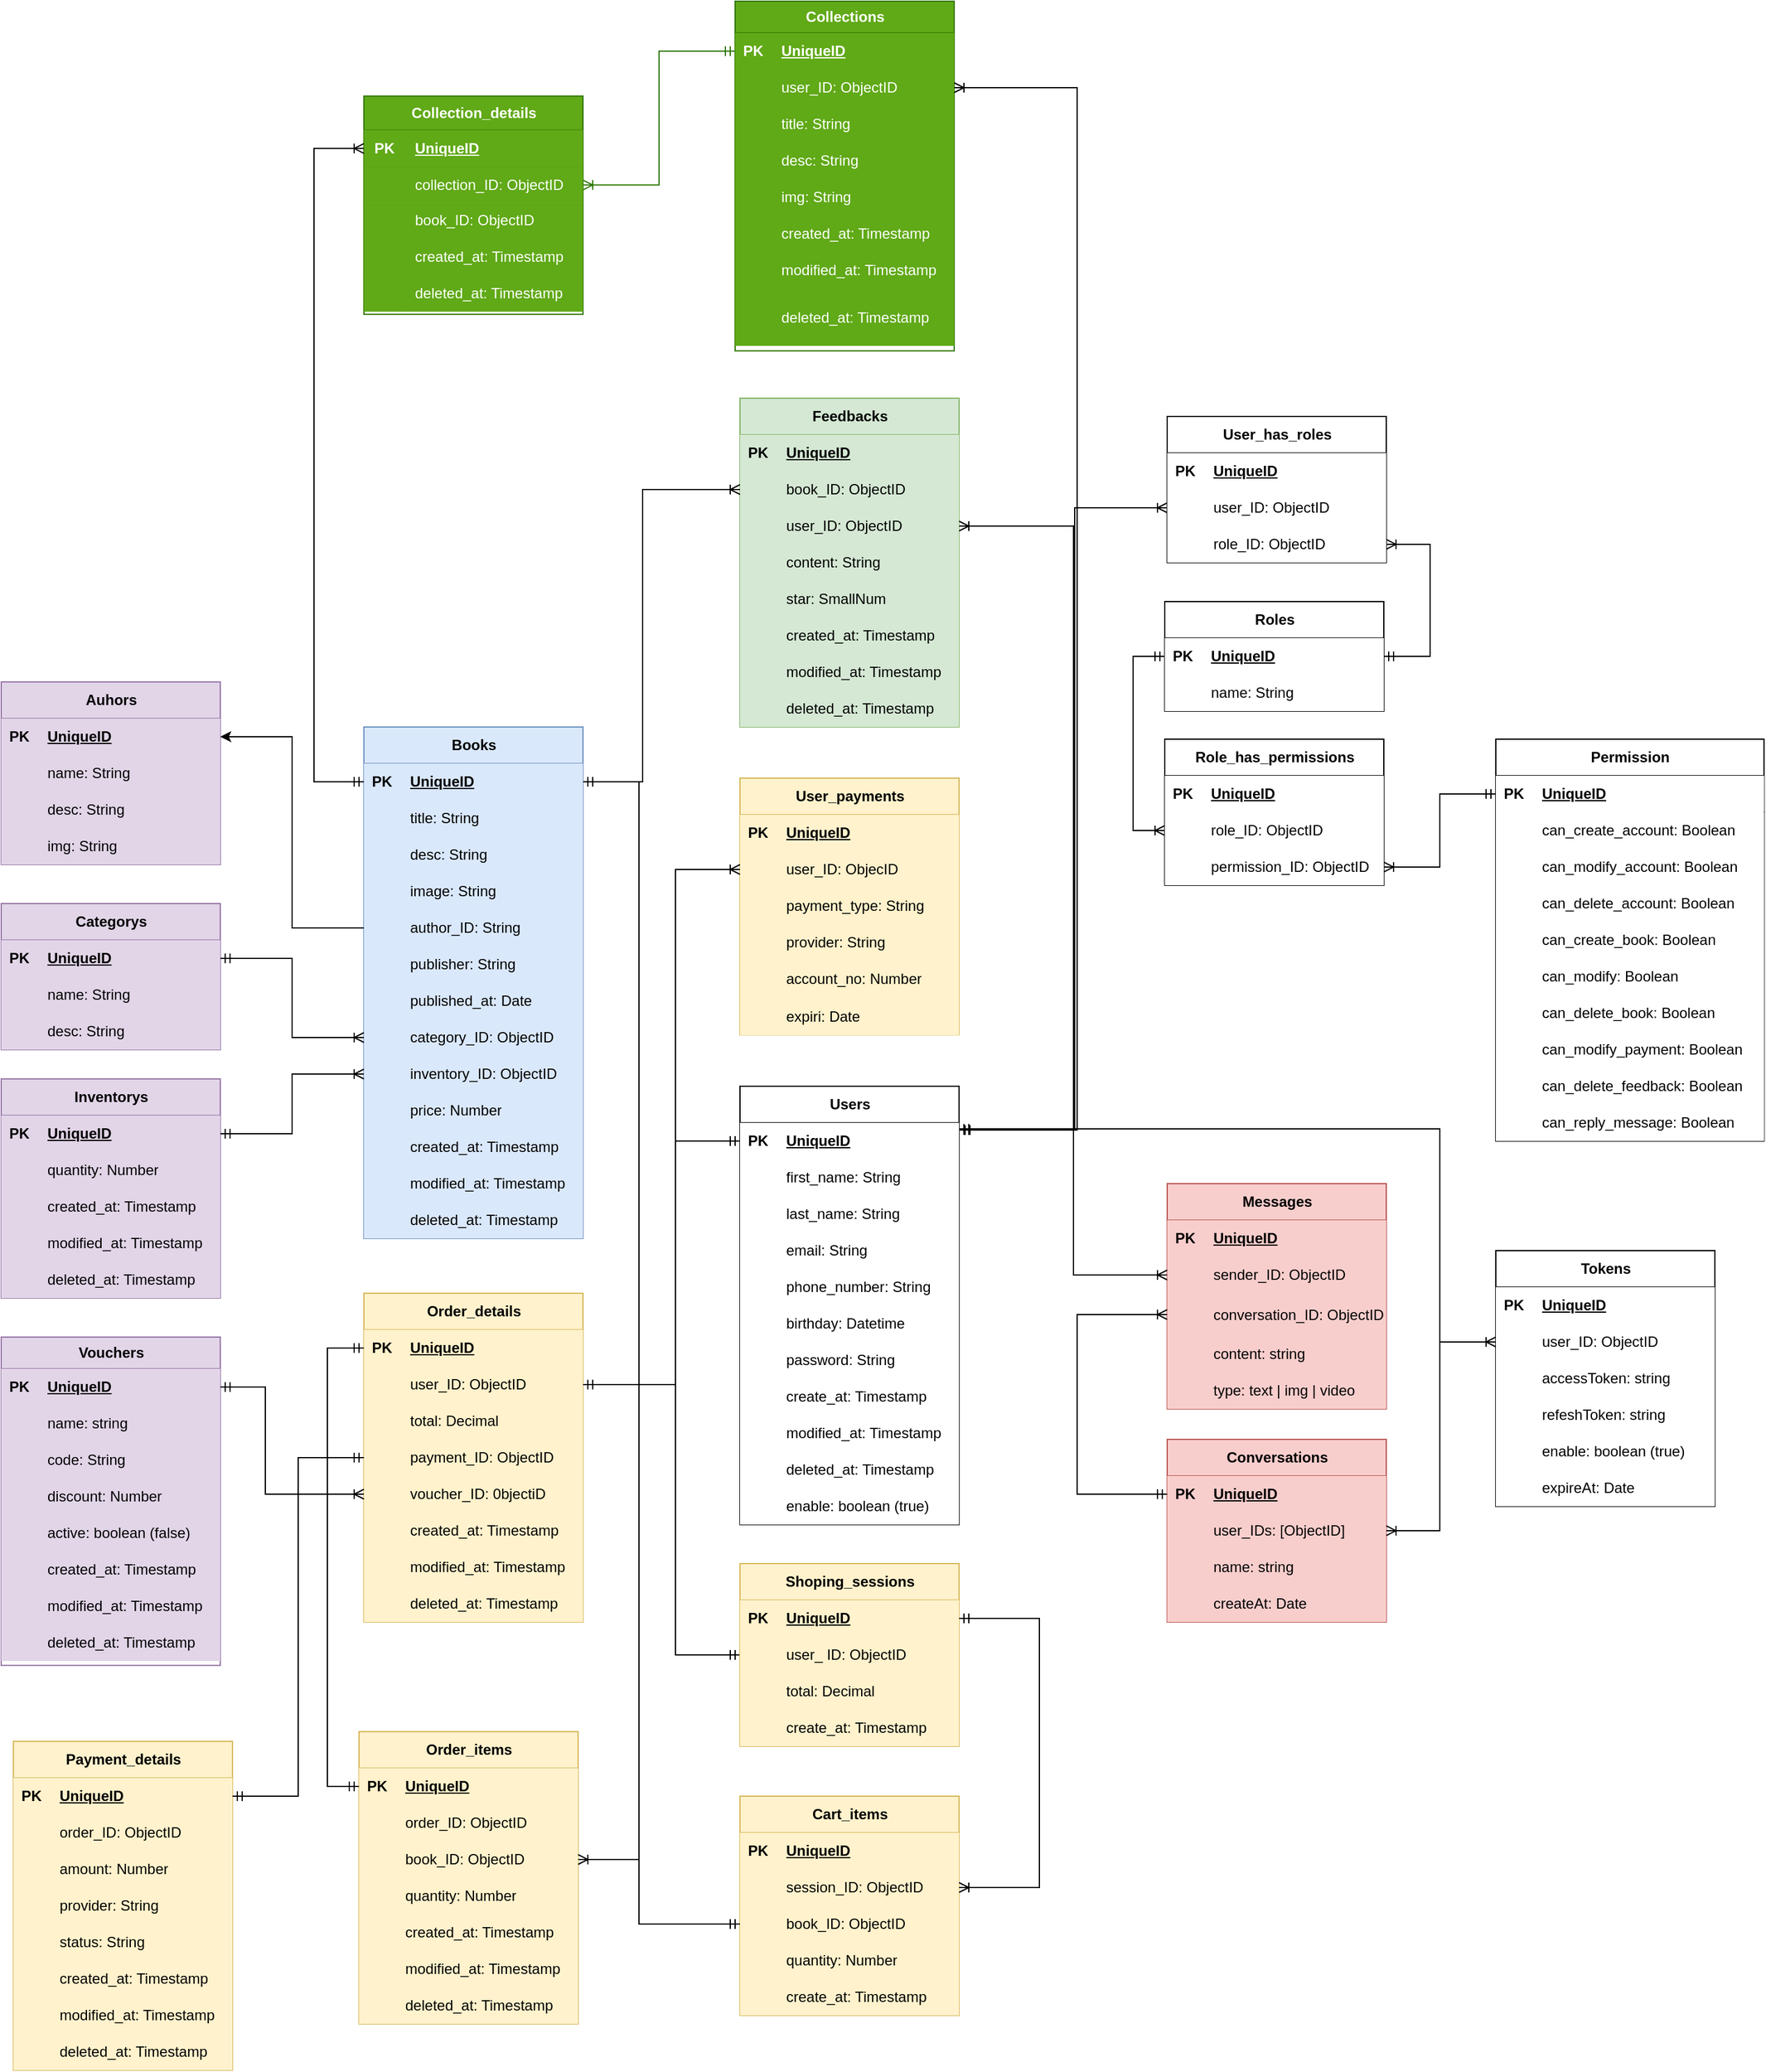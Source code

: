 <mxfile version="23.1.1" type="github">
  <diagram name="Trang-1" id="a-SnSBHQfM1gYVu2ekeR">
    <mxGraphModel dx="2015" dy="1603" grid="0" gridSize="10" guides="1" tooltips="1" connect="1" arrows="1" fold="1" page="0" pageScale="1" pageWidth="827" pageHeight="1169" math="0" shadow="0">
      <root>
        <mxCell id="0" />
        <mxCell id="1" parent="0" />
        <mxCell id="fAw89ReZh1xC_g37kz4g-44" value="Users" style="shape=table;startSize=30;container=1;collapsible=1;childLayout=tableLayout;fixedRows=1;rowLines=0;fontStyle=1;align=center;resizeLast=1;html=1;" parent="1" vertex="1">
          <mxGeometry x="549" y="200" width="180" height="360" as="geometry" />
        </mxCell>
        <mxCell id="fAw89ReZh1xC_g37kz4g-45" value="" style="shape=tableRow;horizontal=0;startSize=0;swimlaneHead=0;swimlaneBody=0;collapsible=0;dropTarget=0;points=[[0,0.5],[1,0.5]];portConstraint=eastwest;top=0;left=0;right=0;bottom=1;" parent="fAw89ReZh1xC_g37kz4g-44" vertex="1">
          <mxGeometry y="30" width="180" height="30" as="geometry" />
        </mxCell>
        <mxCell id="fAw89ReZh1xC_g37kz4g-46" value="PK" style="shape=partialRectangle;connectable=0;top=0;left=0;bottom=0;right=0;fontStyle=1;overflow=hidden;whiteSpace=wrap;html=1;" parent="fAw89ReZh1xC_g37kz4g-45" vertex="1">
          <mxGeometry width="30" height="30" as="geometry">
            <mxRectangle width="30" height="30" as="alternateBounds" />
          </mxGeometry>
        </mxCell>
        <mxCell id="fAw89ReZh1xC_g37kz4g-47" value="UniqueID" style="shape=partialRectangle;connectable=0;top=0;left=0;bottom=0;right=0;align=left;spacingLeft=6;fontStyle=5;overflow=hidden;whiteSpace=wrap;html=1;" parent="fAw89ReZh1xC_g37kz4g-45" vertex="1">
          <mxGeometry x="30" width="150" height="30" as="geometry">
            <mxRectangle width="150" height="30" as="alternateBounds" />
          </mxGeometry>
        </mxCell>
        <mxCell id="fAw89ReZh1xC_g37kz4g-57" value="" style="shape=tableRow;horizontal=0;startSize=0;swimlaneHead=0;swimlaneBody=0;collapsible=0;dropTarget=0;points=[[0,0.5],[1,0.5]];portConstraint=eastwest;top=0;left=0;right=0;bottom=0;" parent="fAw89ReZh1xC_g37kz4g-44" vertex="1">
          <mxGeometry y="60" width="180" height="30" as="geometry" />
        </mxCell>
        <mxCell id="fAw89ReZh1xC_g37kz4g-58" value="" style="shape=partialRectangle;connectable=0;top=0;left=0;bottom=0;right=0;editable=1;overflow=hidden;whiteSpace=wrap;html=1;" parent="fAw89ReZh1xC_g37kz4g-57" vertex="1">
          <mxGeometry width="30" height="30" as="geometry">
            <mxRectangle width="30" height="30" as="alternateBounds" />
          </mxGeometry>
        </mxCell>
        <mxCell id="fAw89ReZh1xC_g37kz4g-59" value="first_name: String" style="shape=partialRectangle;connectable=0;top=0;left=0;bottom=0;right=0;align=left;spacingLeft=6;overflow=hidden;whiteSpace=wrap;html=1;" parent="fAw89ReZh1xC_g37kz4g-57" vertex="1">
          <mxGeometry x="30" width="150" height="30" as="geometry">
            <mxRectangle width="150" height="30" as="alternateBounds" />
          </mxGeometry>
        </mxCell>
        <mxCell id="fAw89ReZh1xC_g37kz4g-60" value="" style="shape=tableRow;horizontal=0;startSize=0;swimlaneHead=0;swimlaneBody=0;collapsible=0;dropTarget=0;points=[[0,0.5],[1,0.5]];portConstraint=eastwest;top=0;left=0;right=0;bottom=0;" parent="fAw89ReZh1xC_g37kz4g-44" vertex="1">
          <mxGeometry y="90" width="180" height="30" as="geometry" />
        </mxCell>
        <mxCell id="fAw89ReZh1xC_g37kz4g-61" value="" style="shape=partialRectangle;connectable=0;top=0;left=0;bottom=0;right=0;editable=1;overflow=hidden;whiteSpace=wrap;html=1;" parent="fAw89ReZh1xC_g37kz4g-60" vertex="1">
          <mxGeometry width="30" height="30" as="geometry">
            <mxRectangle width="30" height="30" as="alternateBounds" />
          </mxGeometry>
        </mxCell>
        <mxCell id="fAw89ReZh1xC_g37kz4g-62" value="last_name: String" style="shape=partialRectangle;connectable=0;top=0;left=0;bottom=0;right=0;align=left;spacingLeft=6;overflow=hidden;whiteSpace=wrap;html=1;" parent="fAw89ReZh1xC_g37kz4g-60" vertex="1">
          <mxGeometry x="30" width="150" height="30" as="geometry">
            <mxRectangle width="150" height="30" as="alternateBounds" />
          </mxGeometry>
        </mxCell>
        <mxCell id="fAw89ReZh1xC_g37kz4g-318" value="" style="shape=tableRow;horizontal=0;startSize=0;swimlaneHead=0;swimlaneBody=0;collapsible=0;dropTarget=0;points=[[0,0.5],[1,0.5]];portConstraint=eastwest;top=0;left=0;right=0;bottom=0;" parent="fAw89ReZh1xC_g37kz4g-44" vertex="1">
          <mxGeometry y="120" width="180" height="30" as="geometry" />
        </mxCell>
        <mxCell id="fAw89ReZh1xC_g37kz4g-319" value="" style="shape=partialRectangle;connectable=0;top=0;left=0;bottom=0;right=0;editable=1;overflow=hidden;whiteSpace=wrap;html=1;" parent="fAw89ReZh1xC_g37kz4g-318" vertex="1">
          <mxGeometry width="30" height="30" as="geometry">
            <mxRectangle width="30" height="30" as="alternateBounds" />
          </mxGeometry>
        </mxCell>
        <mxCell id="fAw89ReZh1xC_g37kz4g-320" value="email: String" style="shape=partialRectangle;connectable=0;top=0;left=0;bottom=0;right=0;align=left;spacingLeft=6;overflow=hidden;whiteSpace=wrap;html=1;" parent="fAw89ReZh1xC_g37kz4g-318" vertex="1">
          <mxGeometry x="30" width="150" height="30" as="geometry">
            <mxRectangle width="150" height="30" as="alternateBounds" />
          </mxGeometry>
        </mxCell>
        <mxCell id="fAw89ReZh1xC_g37kz4g-321" value="" style="shape=tableRow;horizontal=0;startSize=0;swimlaneHead=0;swimlaneBody=0;collapsible=0;dropTarget=0;points=[[0,0.5],[1,0.5]];portConstraint=eastwest;top=0;left=0;right=0;bottom=0;" parent="fAw89ReZh1xC_g37kz4g-44" vertex="1">
          <mxGeometry y="150" width="180" height="30" as="geometry" />
        </mxCell>
        <mxCell id="fAw89ReZh1xC_g37kz4g-322" value="" style="shape=partialRectangle;connectable=0;top=0;left=0;bottom=0;right=0;editable=1;overflow=hidden;whiteSpace=wrap;html=1;" parent="fAw89ReZh1xC_g37kz4g-321" vertex="1">
          <mxGeometry width="30" height="30" as="geometry">
            <mxRectangle width="30" height="30" as="alternateBounds" />
          </mxGeometry>
        </mxCell>
        <mxCell id="fAw89ReZh1xC_g37kz4g-323" value="phone_number: String" style="shape=partialRectangle;connectable=0;top=0;left=0;bottom=0;right=0;align=left;spacingLeft=6;overflow=hidden;whiteSpace=wrap;html=1;" parent="fAw89ReZh1xC_g37kz4g-321" vertex="1">
          <mxGeometry x="30" width="150" height="30" as="geometry">
            <mxRectangle width="150" height="30" as="alternateBounds" />
          </mxGeometry>
        </mxCell>
        <mxCell id="fAw89ReZh1xC_g37kz4g-324" value="" style="shape=tableRow;horizontal=0;startSize=0;swimlaneHead=0;swimlaneBody=0;collapsible=0;dropTarget=0;points=[[0,0.5],[1,0.5]];portConstraint=eastwest;top=0;left=0;right=0;bottom=0;" parent="fAw89ReZh1xC_g37kz4g-44" vertex="1">
          <mxGeometry y="180" width="180" height="30" as="geometry" />
        </mxCell>
        <mxCell id="fAw89ReZh1xC_g37kz4g-325" value="" style="shape=partialRectangle;connectable=0;top=0;left=0;bottom=0;right=0;editable=1;overflow=hidden;whiteSpace=wrap;html=1;" parent="fAw89ReZh1xC_g37kz4g-324" vertex="1">
          <mxGeometry width="30" height="30" as="geometry">
            <mxRectangle width="30" height="30" as="alternateBounds" />
          </mxGeometry>
        </mxCell>
        <mxCell id="fAw89ReZh1xC_g37kz4g-326" value="birthday: Datetime" style="shape=partialRectangle;connectable=0;top=0;left=0;bottom=0;right=0;align=left;spacingLeft=6;overflow=hidden;whiteSpace=wrap;html=1;" parent="fAw89ReZh1xC_g37kz4g-324" vertex="1">
          <mxGeometry x="30" width="150" height="30" as="geometry">
            <mxRectangle width="150" height="30" as="alternateBounds" />
          </mxGeometry>
        </mxCell>
        <mxCell id="fAw89ReZh1xC_g37kz4g-327" value="" style="shape=tableRow;horizontal=0;startSize=0;swimlaneHead=0;swimlaneBody=0;collapsible=0;dropTarget=0;points=[[0,0.5],[1,0.5]];portConstraint=eastwest;top=0;left=0;right=0;bottom=0;" parent="fAw89ReZh1xC_g37kz4g-44" vertex="1">
          <mxGeometry y="210" width="180" height="30" as="geometry" />
        </mxCell>
        <mxCell id="fAw89ReZh1xC_g37kz4g-328" value="" style="shape=partialRectangle;connectable=0;top=0;left=0;bottom=0;right=0;editable=1;overflow=hidden;whiteSpace=wrap;html=1;" parent="fAw89ReZh1xC_g37kz4g-327" vertex="1">
          <mxGeometry width="30" height="30" as="geometry">
            <mxRectangle width="30" height="30" as="alternateBounds" />
          </mxGeometry>
        </mxCell>
        <mxCell id="fAw89ReZh1xC_g37kz4g-329" value="password: String" style="shape=partialRectangle;connectable=0;top=0;left=0;bottom=0;right=0;align=left;spacingLeft=6;overflow=hidden;whiteSpace=wrap;html=1;" parent="fAw89ReZh1xC_g37kz4g-327" vertex="1">
          <mxGeometry x="30" width="150" height="30" as="geometry">
            <mxRectangle width="150" height="30" as="alternateBounds" />
          </mxGeometry>
        </mxCell>
        <mxCell id="fAw89ReZh1xC_g37kz4g-63" value="" style="shape=tableRow;horizontal=0;startSize=0;swimlaneHead=0;swimlaneBody=0;collapsible=0;dropTarget=0;points=[[0,0.5],[1,0.5]];portConstraint=eastwest;top=0;left=0;right=0;bottom=0;" parent="fAw89ReZh1xC_g37kz4g-44" vertex="1">
          <mxGeometry y="240" width="180" height="30" as="geometry" />
        </mxCell>
        <mxCell id="fAw89ReZh1xC_g37kz4g-64" value="" style="shape=partialRectangle;connectable=0;top=0;left=0;bottom=0;right=0;editable=1;overflow=hidden;whiteSpace=wrap;html=1;" parent="fAw89ReZh1xC_g37kz4g-63" vertex="1">
          <mxGeometry width="30" height="30" as="geometry">
            <mxRectangle width="30" height="30" as="alternateBounds" />
          </mxGeometry>
        </mxCell>
        <mxCell id="fAw89ReZh1xC_g37kz4g-65" value="create_at: Timestamp" style="shape=partialRectangle;connectable=0;top=0;left=0;bottom=0;right=0;align=left;spacingLeft=6;overflow=hidden;whiteSpace=wrap;html=1;" parent="fAw89ReZh1xC_g37kz4g-63" vertex="1">
          <mxGeometry x="30" width="150" height="30" as="geometry">
            <mxRectangle width="150" height="30" as="alternateBounds" />
          </mxGeometry>
        </mxCell>
        <mxCell id="fAw89ReZh1xC_g37kz4g-66" value="" style="shape=tableRow;horizontal=0;startSize=0;swimlaneHead=0;swimlaneBody=0;collapsible=0;dropTarget=0;points=[[0,0.5],[1,0.5]];portConstraint=eastwest;top=0;left=0;right=0;bottom=0;" parent="fAw89ReZh1xC_g37kz4g-44" vertex="1">
          <mxGeometry y="270" width="180" height="30" as="geometry" />
        </mxCell>
        <mxCell id="fAw89ReZh1xC_g37kz4g-67" value="" style="shape=partialRectangle;connectable=0;top=0;left=0;bottom=0;right=0;editable=1;overflow=hidden;whiteSpace=wrap;html=1;" parent="fAw89ReZh1xC_g37kz4g-66" vertex="1">
          <mxGeometry width="30" height="30" as="geometry">
            <mxRectangle width="30" height="30" as="alternateBounds" />
          </mxGeometry>
        </mxCell>
        <mxCell id="fAw89ReZh1xC_g37kz4g-68" value="modified_at: Timestamp" style="shape=partialRectangle;connectable=0;top=0;left=0;bottom=0;right=0;align=left;spacingLeft=6;overflow=hidden;whiteSpace=wrap;html=1;" parent="fAw89ReZh1xC_g37kz4g-66" vertex="1">
          <mxGeometry x="30" width="150" height="30" as="geometry">
            <mxRectangle width="150" height="30" as="alternateBounds" />
          </mxGeometry>
        </mxCell>
        <mxCell id="fAw89ReZh1xC_g37kz4g-69" value="" style="shape=tableRow;horizontal=0;startSize=0;swimlaneHead=0;swimlaneBody=0;collapsible=0;dropTarget=0;points=[[0,0.5],[1,0.5]];portConstraint=eastwest;top=0;left=0;right=0;bottom=0;" parent="fAw89ReZh1xC_g37kz4g-44" vertex="1">
          <mxGeometry y="300" width="180" height="30" as="geometry" />
        </mxCell>
        <mxCell id="fAw89ReZh1xC_g37kz4g-70" value="" style="shape=partialRectangle;connectable=0;top=0;left=0;bottom=0;right=0;editable=1;overflow=hidden;whiteSpace=wrap;html=1;" parent="fAw89ReZh1xC_g37kz4g-69" vertex="1">
          <mxGeometry width="30" height="30" as="geometry">
            <mxRectangle width="30" height="30" as="alternateBounds" />
          </mxGeometry>
        </mxCell>
        <mxCell id="fAw89ReZh1xC_g37kz4g-71" value="deleted_at: Timestamp" style="shape=partialRectangle;connectable=0;top=0;left=0;bottom=0;right=0;align=left;spacingLeft=6;overflow=hidden;whiteSpace=wrap;html=1;" parent="fAw89ReZh1xC_g37kz4g-69" vertex="1">
          <mxGeometry x="30" width="150" height="30" as="geometry">
            <mxRectangle width="150" height="30" as="alternateBounds" />
          </mxGeometry>
        </mxCell>
        <mxCell id="fAw89ReZh1xC_g37kz4g-72" value="" style="shape=tableRow;horizontal=0;startSize=0;swimlaneHead=0;swimlaneBody=0;collapsible=0;dropTarget=0;points=[[0,0.5],[1,0.5]];portConstraint=eastwest;top=0;left=0;right=0;bottom=0;" parent="fAw89ReZh1xC_g37kz4g-44" vertex="1">
          <mxGeometry y="330" width="180" height="30" as="geometry" />
        </mxCell>
        <mxCell id="fAw89ReZh1xC_g37kz4g-73" value="" style="shape=partialRectangle;connectable=0;top=0;left=0;bottom=0;right=0;editable=1;overflow=hidden;whiteSpace=wrap;html=1;" parent="fAw89ReZh1xC_g37kz4g-72" vertex="1">
          <mxGeometry width="30" height="30" as="geometry">
            <mxRectangle width="30" height="30" as="alternateBounds" />
          </mxGeometry>
        </mxCell>
        <mxCell id="fAw89ReZh1xC_g37kz4g-74" value="enable: boolean (true)" style="shape=partialRectangle;connectable=0;top=0;left=0;bottom=0;right=0;align=left;spacingLeft=6;overflow=hidden;whiteSpace=wrap;html=1;" parent="fAw89ReZh1xC_g37kz4g-72" vertex="1">
          <mxGeometry x="30" width="150" height="30" as="geometry">
            <mxRectangle width="150" height="30" as="alternateBounds" />
          </mxGeometry>
        </mxCell>
        <mxCell id="fAw89ReZh1xC_g37kz4g-85" value="Tokens" style="shape=table;startSize=30;container=1;collapsible=1;childLayout=tableLayout;fixedRows=1;rowLines=0;fontStyle=1;align=center;resizeLast=1;html=1;" parent="1" vertex="1">
          <mxGeometry x="1170" y="335" width="180" height="210" as="geometry" />
        </mxCell>
        <mxCell id="fAw89ReZh1xC_g37kz4g-86" value="" style="shape=tableRow;horizontal=0;startSize=0;swimlaneHead=0;swimlaneBody=0;collapsible=0;dropTarget=0;points=[[0,0.5],[1,0.5]];portConstraint=eastwest;top=0;left=0;right=0;bottom=1;" parent="fAw89ReZh1xC_g37kz4g-85" vertex="1">
          <mxGeometry y="30" width="180" height="30" as="geometry" />
        </mxCell>
        <mxCell id="fAw89ReZh1xC_g37kz4g-87" value="PK" style="shape=partialRectangle;connectable=0;top=0;left=0;bottom=0;right=0;fontStyle=1;overflow=hidden;whiteSpace=wrap;html=1;" parent="fAw89ReZh1xC_g37kz4g-86" vertex="1">
          <mxGeometry width="30" height="30" as="geometry">
            <mxRectangle width="30" height="30" as="alternateBounds" />
          </mxGeometry>
        </mxCell>
        <mxCell id="fAw89ReZh1xC_g37kz4g-88" value="UniqueID" style="shape=partialRectangle;connectable=0;top=0;left=0;bottom=0;right=0;align=left;spacingLeft=6;fontStyle=5;overflow=hidden;whiteSpace=wrap;html=1;" parent="fAw89ReZh1xC_g37kz4g-86" vertex="1">
          <mxGeometry x="30" width="150" height="30" as="geometry">
            <mxRectangle width="150" height="30" as="alternateBounds" />
          </mxGeometry>
        </mxCell>
        <mxCell id="fAw89ReZh1xC_g37kz4g-89" value="" style="shape=tableRow;horizontal=0;startSize=0;swimlaneHead=0;swimlaneBody=0;collapsible=0;dropTarget=0;points=[[0,0.5],[1,0.5]];portConstraint=eastwest;top=0;left=0;right=0;bottom=0;" parent="fAw89ReZh1xC_g37kz4g-85" vertex="1">
          <mxGeometry y="60" width="180" height="30" as="geometry" />
        </mxCell>
        <mxCell id="fAw89ReZh1xC_g37kz4g-90" value="" style="shape=partialRectangle;connectable=0;top=0;left=0;bottom=0;right=0;editable=1;overflow=hidden;whiteSpace=wrap;html=1;" parent="fAw89ReZh1xC_g37kz4g-89" vertex="1">
          <mxGeometry width="30" height="30" as="geometry">
            <mxRectangle width="30" height="30" as="alternateBounds" />
          </mxGeometry>
        </mxCell>
        <mxCell id="fAw89ReZh1xC_g37kz4g-91" value="user_ID: ObjectID" style="shape=partialRectangle;connectable=0;top=0;left=0;bottom=0;right=0;align=left;spacingLeft=6;overflow=hidden;whiteSpace=wrap;html=1;" parent="fAw89ReZh1xC_g37kz4g-89" vertex="1">
          <mxGeometry x="30" width="150" height="30" as="geometry">
            <mxRectangle width="150" height="30" as="alternateBounds" />
          </mxGeometry>
        </mxCell>
        <mxCell id="fAw89ReZh1xC_g37kz4g-92" value="" style="shape=tableRow;horizontal=0;startSize=0;swimlaneHead=0;swimlaneBody=0;collapsible=0;dropTarget=0;points=[[0,0.5],[1,0.5]];portConstraint=eastwest;top=0;left=0;right=0;bottom=0;" parent="fAw89ReZh1xC_g37kz4g-85" vertex="1">
          <mxGeometry y="90" width="180" height="30" as="geometry" />
        </mxCell>
        <mxCell id="fAw89ReZh1xC_g37kz4g-93" value="" style="shape=partialRectangle;connectable=0;top=0;left=0;bottom=0;right=0;editable=1;overflow=hidden;whiteSpace=wrap;html=1;" parent="fAw89ReZh1xC_g37kz4g-92" vertex="1">
          <mxGeometry width="30" height="30" as="geometry">
            <mxRectangle width="30" height="30" as="alternateBounds" />
          </mxGeometry>
        </mxCell>
        <mxCell id="fAw89ReZh1xC_g37kz4g-94" value="accessToken: string" style="shape=partialRectangle;connectable=0;top=0;left=0;bottom=0;right=0;align=left;spacingLeft=6;overflow=hidden;whiteSpace=wrap;html=1;" parent="fAw89ReZh1xC_g37kz4g-92" vertex="1">
          <mxGeometry x="30" width="150" height="30" as="geometry">
            <mxRectangle width="150" height="30" as="alternateBounds" />
          </mxGeometry>
        </mxCell>
        <mxCell id="fAw89ReZh1xC_g37kz4g-95" value="" style="shape=tableRow;horizontal=0;startSize=0;swimlaneHead=0;swimlaneBody=0;collapsible=0;dropTarget=0;points=[[0,0.5],[1,0.5]];portConstraint=eastwest;top=0;left=0;right=0;bottom=0;" parent="fAw89ReZh1xC_g37kz4g-85" vertex="1">
          <mxGeometry y="120" width="180" height="30" as="geometry" />
        </mxCell>
        <mxCell id="fAw89ReZh1xC_g37kz4g-96" value="" style="shape=partialRectangle;connectable=0;top=0;left=0;bottom=0;right=0;editable=1;overflow=hidden;whiteSpace=wrap;html=1;" parent="fAw89ReZh1xC_g37kz4g-95" vertex="1">
          <mxGeometry width="30" height="30" as="geometry">
            <mxRectangle width="30" height="30" as="alternateBounds" />
          </mxGeometry>
        </mxCell>
        <mxCell id="fAw89ReZh1xC_g37kz4g-97" value="refeshToken: string" style="shape=partialRectangle;connectable=0;top=0;left=0;bottom=0;right=0;align=left;spacingLeft=6;overflow=hidden;whiteSpace=wrap;html=1;" parent="fAw89ReZh1xC_g37kz4g-95" vertex="1">
          <mxGeometry x="30" width="150" height="30" as="geometry">
            <mxRectangle width="150" height="30" as="alternateBounds" />
          </mxGeometry>
        </mxCell>
        <mxCell id="fAw89ReZh1xC_g37kz4g-98" value="" style="shape=tableRow;horizontal=0;startSize=0;swimlaneHead=0;swimlaneBody=0;collapsible=0;dropTarget=0;points=[[0,0.5],[1,0.5]];portConstraint=eastwest;top=0;left=0;right=0;bottom=0;" parent="fAw89ReZh1xC_g37kz4g-85" vertex="1">
          <mxGeometry y="150" width="180" height="30" as="geometry" />
        </mxCell>
        <mxCell id="fAw89ReZh1xC_g37kz4g-99" value="" style="shape=partialRectangle;connectable=0;top=0;left=0;bottom=0;right=0;editable=1;overflow=hidden;whiteSpace=wrap;html=1;" parent="fAw89ReZh1xC_g37kz4g-98" vertex="1">
          <mxGeometry width="30" height="30" as="geometry">
            <mxRectangle width="30" height="30" as="alternateBounds" />
          </mxGeometry>
        </mxCell>
        <mxCell id="fAw89ReZh1xC_g37kz4g-100" value="enable: boolean (true)" style="shape=partialRectangle;connectable=0;top=0;left=0;bottom=0;right=0;align=left;spacingLeft=6;overflow=hidden;whiteSpace=wrap;html=1;" parent="fAw89ReZh1xC_g37kz4g-98" vertex="1">
          <mxGeometry x="30" width="150" height="30" as="geometry">
            <mxRectangle width="150" height="30" as="alternateBounds" />
          </mxGeometry>
        </mxCell>
        <mxCell id="fAw89ReZh1xC_g37kz4g-101" value="" style="shape=tableRow;horizontal=0;startSize=0;swimlaneHead=0;swimlaneBody=0;collapsible=0;dropTarget=0;points=[[0,0.5],[1,0.5]];portConstraint=eastwest;top=0;left=0;right=0;bottom=0;" parent="fAw89ReZh1xC_g37kz4g-85" vertex="1">
          <mxGeometry y="180" width="180" height="30" as="geometry" />
        </mxCell>
        <mxCell id="fAw89ReZh1xC_g37kz4g-102" value="" style="shape=partialRectangle;connectable=0;top=0;left=0;bottom=0;right=0;editable=1;overflow=hidden;whiteSpace=wrap;html=1;" parent="fAw89ReZh1xC_g37kz4g-101" vertex="1">
          <mxGeometry width="30" height="30" as="geometry">
            <mxRectangle width="30" height="30" as="alternateBounds" />
          </mxGeometry>
        </mxCell>
        <mxCell id="fAw89ReZh1xC_g37kz4g-103" value="expireAt: Date" style="shape=partialRectangle;connectable=0;top=0;left=0;bottom=0;right=0;align=left;spacingLeft=6;overflow=hidden;whiteSpace=wrap;html=1;" parent="fAw89ReZh1xC_g37kz4g-101" vertex="1">
          <mxGeometry x="30" width="150" height="30" as="geometry">
            <mxRectangle width="150" height="30" as="alternateBounds" />
          </mxGeometry>
        </mxCell>
        <mxCell id="fAw89ReZh1xC_g37kz4g-114" value="Books" style="shape=table;startSize=30;container=1;collapsible=1;childLayout=tableLayout;fixedRows=1;rowLines=0;fontStyle=1;align=center;resizeLast=1;html=1;fillColor=#dae8fc;strokeColor=#6c8ebf;" parent="1" vertex="1">
          <mxGeometry x="240" y="-95" width="180" height="420" as="geometry" />
        </mxCell>
        <mxCell id="fAw89ReZh1xC_g37kz4g-115" value="" style="shape=tableRow;horizontal=0;startSize=0;swimlaneHead=0;swimlaneBody=0;fillColor=#dae8fc;collapsible=0;dropTarget=0;points=[[0,0.5],[1,0.5]];portConstraint=eastwest;top=0;left=0;right=0;bottom=1;strokeColor=#6c8ebf;" parent="fAw89ReZh1xC_g37kz4g-114" vertex="1">
          <mxGeometry y="30" width="180" height="30" as="geometry" />
        </mxCell>
        <mxCell id="fAw89ReZh1xC_g37kz4g-116" value="PK" style="shape=partialRectangle;connectable=0;fillColor=#dae8fc;top=0;left=0;bottom=0;right=0;fontStyle=1;overflow=hidden;whiteSpace=wrap;html=1;strokeColor=#6c8ebf;" parent="fAw89ReZh1xC_g37kz4g-115" vertex="1">
          <mxGeometry width="30" height="30" as="geometry">
            <mxRectangle width="30" height="30" as="alternateBounds" />
          </mxGeometry>
        </mxCell>
        <mxCell id="fAw89ReZh1xC_g37kz4g-117" value="UniqueID" style="shape=partialRectangle;connectable=0;fillColor=#dae8fc;top=0;left=0;bottom=0;right=0;align=left;spacingLeft=6;fontStyle=5;overflow=hidden;whiteSpace=wrap;html=1;strokeColor=#6c8ebf;" parent="fAw89ReZh1xC_g37kz4g-115" vertex="1">
          <mxGeometry x="30" width="150" height="30" as="geometry">
            <mxRectangle width="150" height="30" as="alternateBounds" />
          </mxGeometry>
        </mxCell>
        <mxCell id="fAw89ReZh1xC_g37kz4g-118" value="" style="shape=tableRow;horizontal=0;startSize=0;swimlaneHead=0;swimlaneBody=0;fillColor=#dae8fc;collapsible=0;dropTarget=0;points=[[0,0.5],[1,0.5]];portConstraint=eastwest;top=0;left=0;right=0;bottom=0;strokeColor=#6c8ebf;" parent="fAw89ReZh1xC_g37kz4g-114" vertex="1">
          <mxGeometry y="60" width="180" height="30" as="geometry" />
        </mxCell>
        <mxCell id="fAw89ReZh1xC_g37kz4g-119" value="" style="shape=partialRectangle;connectable=0;fillColor=#dae8fc;top=0;left=0;bottom=0;right=0;editable=1;overflow=hidden;whiteSpace=wrap;html=1;strokeColor=#6c8ebf;" parent="fAw89ReZh1xC_g37kz4g-118" vertex="1">
          <mxGeometry width="30" height="30" as="geometry">
            <mxRectangle width="30" height="30" as="alternateBounds" />
          </mxGeometry>
        </mxCell>
        <mxCell id="fAw89ReZh1xC_g37kz4g-120" value="title: String" style="shape=partialRectangle;connectable=0;fillColor=#dae8fc;top=0;left=0;bottom=0;right=0;align=left;spacingLeft=6;overflow=hidden;whiteSpace=wrap;html=1;strokeColor=#6c8ebf;" parent="fAw89ReZh1xC_g37kz4g-118" vertex="1">
          <mxGeometry x="30" width="150" height="30" as="geometry">
            <mxRectangle width="150" height="30" as="alternateBounds" />
          </mxGeometry>
        </mxCell>
        <mxCell id="fAw89ReZh1xC_g37kz4g-366" value="" style="shape=tableRow;horizontal=0;startSize=0;swimlaneHead=0;swimlaneBody=0;fillColor=#dae8fc;collapsible=0;dropTarget=0;points=[[0,0.5],[1,0.5]];portConstraint=eastwest;top=0;left=0;right=0;bottom=0;strokeColor=#6c8ebf;" parent="fAw89ReZh1xC_g37kz4g-114" vertex="1">
          <mxGeometry y="90" width="180" height="30" as="geometry" />
        </mxCell>
        <mxCell id="fAw89ReZh1xC_g37kz4g-367" value="" style="shape=partialRectangle;connectable=0;fillColor=#dae8fc;top=0;left=0;bottom=0;right=0;editable=1;overflow=hidden;whiteSpace=wrap;html=1;strokeColor=#6c8ebf;" parent="fAw89ReZh1xC_g37kz4g-366" vertex="1">
          <mxGeometry width="30" height="30" as="geometry">
            <mxRectangle width="30" height="30" as="alternateBounds" />
          </mxGeometry>
        </mxCell>
        <mxCell id="fAw89ReZh1xC_g37kz4g-368" value="desc: String" style="shape=partialRectangle;connectable=0;fillColor=#dae8fc;top=0;left=0;bottom=0;right=0;align=left;spacingLeft=6;overflow=hidden;whiteSpace=wrap;html=1;strokeColor=#6c8ebf;" parent="fAw89ReZh1xC_g37kz4g-366" vertex="1">
          <mxGeometry x="30" width="150" height="30" as="geometry">
            <mxRectangle width="150" height="30" as="alternateBounds" />
          </mxGeometry>
        </mxCell>
        <mxCell id="fAw89ReZh1xC_g37kz4g-465" value="" style="shape=tableRow;horizontal=0;startSize=0;swimlaneHead=0;swimlaneBody=0;fillColor=#dae8fc;collapsible=0;dropTarget=0;points=[[0,0.5],[1,0.5]];portConstraint=eastwest;top=0;left=0;right=0;bottom=0;strokeColor=#6c8ebf;" parent="fAw89ReZh1xC_g37kz4g-114" vertex="1">
          <mxGeometry y="120" width="180" height="30" as="geometry" />
        </mxCell>
        <mxCell id="fAw89ReZh1xC_g37kz4g-466" value="" style="shape=partialRectangle;connectable=0;fillColor=#dae8fc;top=0;left=0;bottom=0;right=0;editable=1;overflow=hidden;whiteSpace=wrap;html=1;strokeColor=#6c8ebf;" parent="fAw89ReZh1xC_g37kz4g-465" vertex="1">
          <mxGeometry width="30" height="30" as="geometry">
            <mxRectangle width="30" height="30" as="alternateBounds" />
          </mxGeometry>
        </mxCell>
        <mxCell id="fAw89ReZh1xC_g37kz4g-467" value="image: String" style="shape=partialRectangle;connectable=0;fillColor=#dae8fc;top=0;left=0;bottom=0;right=0;align=left;spacingLeft=6;overflow=hidden;whiteSpace=wrap;html=1;strokeColor=#6c8ebf;" parent="fAw89ReZh1xC_g37kz4g-465" vertex="1">
          <mxGeometry x="30" width="150" height="30" as="geometry">
            <mxRectangle width="150" height="30" as="alternateBounds" />
          </mxGeometry>
        </mxCell>
        <mxCell id="fAw89ReZh1xC_g37kz4g-121" value="" style="shape=tableRow;horizontal=0;startSize=0;swimlaneHead=0;swimlaneBody=0;fillColor=#dae8fc;collapsible=0;dropTarget=0;points=[[0,0.5],[1,0.5]];portConstraint=eastwest;top=0;left=0;right=0;bottom=0;strokeColor=#6c8ebf;" parent="fAw89ReZh1xC_g37kz4g-114" vertex="1">
          <mxGeometry y="150" width="180" height="30" as="geometry" />
        </mxCell>
        <mxCell id="fAw89ReZh1xC_g37kz4g-122" value="" style="shape=partialRectangle;connectable=0;fillColor=#dae8fc;top=0;left=0;bottom=0;right=0;editable=1;overflow=hidden;whiteSpace=wrap;html=1;strokeColor=#6c8ebf;" parent="fAw89ReZh1xC_g37kz4g-121" vertex="1">
          <mxGeometry width="30" height="30" as="geometry">
            <mxRectangle width="30" height="30" as="alternateBounds" />
          </mxGeometry>
        </mxCell>
        <mxCell id="fAw89ReZh1xC_g37kz4g-123" value="author_ID: String" style="shape=partialRectangle;connectable=0;fillColor=#dae8fc;top=0;left=0;bottom=0;right=0;align=left;spacingLeft=6;overflow=hidden;whiteSpace=wrap;html=1;strokeColor=#6c8ebf;" parent="fAw89ReZh1xC_g37kz4g-121" vertex="1">
          <mxGeometry x="30" width="150" height="30" as="geometry">
            <mxRectangle width="150" height="30" as="alternateBounds" />
          </mxGeometry>
        </mxCell>
        <mxCell id="fAw89ReZh1xC_g37kz4g-124" value="" style="shape=tableRow;horizontal=0;startSize=0;swimlaneHead=0;swimlaneBody=0;fillColor=#dae8fc;collapsible=0;dropTarget=0;points=[[0,0.5],[1,0.5]];portConstraint=eastwest;top=0;left=0;right=0;bottom=0;strokeColor=#6c8ebf;" parent="fAw89ReZh1xC_g37kz4g-114" vertex="1">
          <mxGeometry y="180" width="180" height="30" as="geometry" />
        </mxCell>
        <mxCell id="fAw89ReZh1xC_g37kz4g-125" value="" style="shape=partialRectangle;connectable=0;fillColor=#dae8fc;top=0;left=0;bottom=0;right=0;editable=1;overflow=hidden;whiteSpace=wrap;html=1;strokeColor=#6c8ebf;" parent="fAw89ReZh1xC_g37kz4g-124" vertex="1">
          <mxGeometry width="30" height="30" as="geometry">
            <mxRectangle width="30" height="30" as="alternateBounds" />
          </mxGeometry>
        </mxCell>
        <mxCell id="fAw89ReZh1xC_g37kz4g-126" value="publisher: String" style="shape=partialRectangle;connectable=0;fillColor=#dae8fc;top=0;left=0;bottom=0;right=0;align=left;spacingLeft=6;overflow=hidden;whiteSpace=wrap;html=1;strokeColor=#6c8ebf;" parent="fAw89ReZh1xC_g37kz4g-124" vertex="1">
          <mxGeometry x="30" width="150" height="30" as="geometry">
            <mxRectangle width="150" height="30" as="alternateBounds" />
          </mxGeometry>
        </mxCell>
        <mxCell id="fAw89ReZh1xC_g37kz4g-127" value="" style="shape=tableRow;horizontal=0;startSize=0;swimlaneHead=0;swimlaneBody=0;fillColor=#dae8fc;collapsible=0;dropTarget=0;points=[[0,0.5],[1,0.5]];portConstraint=eastwest;top=0;left=0;right=0;bottom=0;strokeColor=#6c8ebf;" parent="fAw89ReZh1xC_g37kz4g-114" vertex="1">
          <mxGeometry y="210" width="180" height="30" as="geometry" />
        </mxCell>
        <mxCell id="fAw89ReZh1xC_g37kz4g-128" value="" style="shape=partialRectangle;connectable=0;fillColor=#dae8fc;top=0;left=0;bottom=0;right=0;editable=1;overflow=hidden;whiteSpace=wrap;html=1;strokeColor=#6c8ebf;" parent="fAw89ReZh1xC_g37kz4g-127" vertex="1">
          <mxGeometry width="30" height="30" as="geometry">
            <mxRectangle width="30" height="30" as="alternateBounds" />
          </mxGeometry>
        </mxCell>
        <mxCell id="fAw89ReZh1xC_g37kz4g-129" value="published_at: Date" style="shape=partialRectangle;connectable=0;fillColor=#dae8fc;top=0;left=0;bottom=0;right=0;align=left;spacingLeft=6;overflow=hidden;whiteSpace=wrap;html=1;strokeColor=#6c8ebf;" parent="fAw89ReZh1xC_g37kz4g-127" vertex="1">
          <mxGeometry x="30" width="150" height="30" as="geometry">
            <mxRectangle width="150" height="30" as="alternateBounds" />
          </mxGeometry>
        </mxCell>
        <mxCell id="fAw89ReZh1xC_g37kz4g-130" value="" style="shape=tableRow;horizontal=0;startSize=0;swimlaneHead=0;swimlaneBody=0;fillColor=#dae8fc;collapsible=0;dropTarget=0;points=[[0,0.5],[1,0.5]];portConstraint=eastwest;top=0;left=0;right=0;bottom=0;strokeColor=#6c8ebf;" parent="fAw89ReZh1xC_g37kz4g-114" vertex="1">
          <mxGeometry y="240" width="180" height="30" as="geometry" />
        </mxCell>
        <mxCell id="fAw89ReZh1xC_g37kz4g-131" value="" style="shape=partialRectangle;connectable=0;fillColor=#dae8fc;top=0;left=0;bottom=0;right=0;editable=1;overflow=hidden;whiteSpace=wrap;html=1;strokeColor=#6c8ebf;" parent="fAw89ReZh1xC_g37kz4g-130" vertex="1">
          <mxGeometry width="30" height="30" as="geometry">
            <mxRectangle width="30" height="30" as="alternateBounds" />
          </mxGeometry>
        </mxCell>
        <mxCell id="fAw89ReZh1xC_g37kz4g-132" value="category_ID: ObjectID" style="shape=partialRectangle;connectable=0;fillColor=#dae8fc;top=0;left=0;bottom=0;right=0;align=left;spacingLeft=6;overflow=hidden;whiteSpace=wrap;html=1;strokeColor=#6c8ebf;" parent="fAw89ReZh1xC_g37kz4g-130" vertex="1">
          <mxGeometry x="30" width="150" height="30" as="geometry">
            <mxRectangle width="150" height="30" as="alternateBounds" />
          </mxGeometry>
        </mxCell>
        <mxCell id="fAw89ReZh1xC_g37kz4g-133" value="" style="shape=tableRow;horizontal=0;startSize=0;swimlaneHead=0;swimlaneBody=0;fillColor=#dae8fc;collapsible=0;dropTarget=0;points=[[0,0.5],[1,0.5]];portConstraint=eastwest;top=0;left=0;right=0;bottom=0;strokeColor=#6c8ebf;" parent="fAw89ReZh1xC_g37kz4g-114" vertex="1">
          <mxGeometry y="270" width="180" height="30" as="geometry" />
        </mxCell>
        <mxCell id="fAw89ReZh1xC_g37kz4g-134" value="" style="shape=partialRectangle;connectable=0;fillColor=#dae8fc;top=0;left=0;bottom=0;right=0;editable=1;overflow=hidden;whiteSpace=wrap;html=1;strokeColor=#6c8ebf;" parent="fAw89ReZh1xC_g37kz4g-133" vertex="1">
          <mxGeometry width="30" height="30" as="geometry">
            <mxRectangle width="30" height="30" as="alternateBounds" />
          </mxGeometry>
        </mxCell>
        <mxCell id="fAw89ReZh1xC_g37kz4g-135" value="inventory_ID: ObjectID" style="shape=partialRectangle;connectable=0;fillColor=#dae8fc;top=0;left=0;bottom=0;right=0;align=left;spacingLeft=6;overflow=hidden;whiteSpace=wrap;html=1;strokeColor=#6c8ebf;" parent="fAw89ReZh1xC_g37kz4g-133" vertex="1">
          <mxGeometry x="30" width="150" height="30" as="geometry">
            <mxRectangle width="150" height="30" as="alternateBounds" />
          </mxGeometry>
        </mxCell>
        <mxCell id="fAw89ReZh1xC_g37kz4g-335" value="" style="shape=tableRow;horizontal=0;startSize=0;swimlaneHead=0;swimlaneBody=0;fillColor=#dae8fc;collapsible=0;dropTarget=0;points=[[0,0.5],[1,0.5]];portConstraint=eastwest;top=0;left=0;right=0;bottom=0;strokeColor=#6c8ebf;" parent="fAw89ReZh1xC_g37kz4g-114" vertex="1">
          <mxGeometry y="300" width="180" height="30" as="geometry" />
        </mxCell>
        <mxCell id="fAw89ReZh1xC_g37kz4g-336" value="" style="shape=partialRectangle;connectable=0;fillColor=#dae8fc;top=0;left=0;bottom=0;right=0;editable=1;overflow=hidden;whiteSpace=wrap;html=1;strokeColor=#6c8ebf;" parent="fAw89ReZh1xC_g37kz4g-335" vertex="1">
          <mxGeometry width="30" height="30" as="geometry">
            <mxRectangle width="30" height="30" as="alternateBounds" />
          </mxGeometry>
        </mxCell>
        <mxCell id="fAw89ReZh1xC_g37kz4g-337" value="price: Number" style="shape=partialRectangle;connectable=0;fillColor=#dae8fc;top=0;left=0;bottom=0;right=0;align=left;spacingLeft=6;overflow=hidden;whiteSpace=wrap;html=1;strokeColor=#6c8ebf;" parent="fAw89ReZh1xC_g37kz4g-335" vertex="1">
          <mxGeometry x="30" width="150" height="30" as="geometry">
            <mxRectangle width="150" height="30" as="alternateBounds" />
          </mxGeometry>
        </mxCell>
        <mxCell id="fAw89ReZh1xC_g37kz4g-341" value="" style="shape=tableRow;horizontal=0;startSize=0;swimlaneHead=0;swimlaneBody=0;fillColor=#dae8fc;collapsible=0;dropTarget=0;points=[[0,0.5],[1,0.5]];portConstraint=eastwest;top=0;left=0;right=0;bottom=0;strokeColor=#6c8ebf;" parent="fAw89ReZh1xC_g37kz4g-114" vertex="1">
          <mxGeometry y="330" width="180" height="30" as="geometry" />
        </mxCell>
        <mxCell id="fAw89ReZh1xC_g37kz4g-342" value="" style="shape=partialRectangle;connectable=0;fillColor=#dae8fc;top=0;left=0;bottom=0;right=0;editable=1;overflow=hidden;whiteSpace=wrap;html=1;strokeColor=#6c8ebf;" parent="fAw89ReZh1xC_g37kz4g-341" vertex="1">
          <mxGeometry width="30" height="30" as="geometry">
            <mxRectangle width="30" height="30" as="alternateBounds" />
          </mxGeometry>
        </mxCell>
        <mxCell id="fAw89ReZh1xC_g37kz4g-343" value="created_at: Timestamp" style="shape=partialRectangle;connectable=0;fillColor=#dae8fc;top=0;left=0;bottom=0;right=0;align=left;spacingLeft=6;overflow=hidden;whiteSpace=wrap;html=1;strokeColor=#6c8ebf;" parent="fAw89ReZh1xC_g37kz4g-341" vertex="1">
          <mxGeometry x="30" width="150" height="30" as="geometry">
            <mxRectangle width="150" height="30" as="alternateBounds" />
          </mxGeometry>
        </mxCell>
        <mxCell id="fAw89ReZh1xC_g37kz4g-344" value="" style="shape=tableRow;horizontal=0;startSize=0;swimlaneHead=0;swimlaneBody=0;fillColor=#dae8fc;collapsible=0;dropTarget=0;points=[[0,0.5],[1,0.5]];portConstraint=eastwest;top=0;left=0;right=0;bottom=0;strokeColor=#6c8ebf;" parent="fAw89ReZh1xC_g37kz4g-114" vertex="1">
          <mxGeometry y="360" width="180" height="30" as="geometry" />
        </mxCell>
        <mxCell id="fAw89ReZh1xC_g37kz4g-345" value="" style="shape=partialRectangle;connectable=0;fillColor=#dae8fc;top=0;left=0;bottom=0;right=0;editable=1;overflow=hidden;whiteSpace=wrap;html=1;strokeColor=#6c8ebf;" parent="fAw89ReZh1xC_g37kz4g-344" vertex="1">
          <mxGeometry width="30" height="30" as="geometry">
            <mxRectangle width="30" height="30" as="alternateBounds" />
          </mxGeometry>
        </mxCell>
        <mxCell id="fAw89ReZh1xC_g37kz4g-346" value="modified_at: Timestamp" style="shape=partialRectangle;connectable=0;fillColor=#dae8fc;top=0;left=0;bottom=0;right=0;align=left;spacingLeft=6;overflow=hidden;whiteSpace=wrap;html=1;strokeColor=#6c8ebf;" parent="fAw89ReZh1xC_g37kz4g-344" vertex="1">
          <mxGeometry x="30" width="150" height="30" as="geometry">
            <mxRectangle width="150" height="30" as="alternateBounds" />
          </mxGeometry>
        </mxCell>
        <mxCell id="eiCgjLupCmsgw4Cn5839-75" value="" style="shape=tableRow;horizontal=0;startSize=0;swimlaneHead=0;swimlaneBody=0;fillColor=#dae8fc;collapsible=0;dropTarget=0;points=[[0,0.5],[1,0.5]];portConstraint=eastwest;top=0;left=0;right=0;bottom=0;strokeColor=#6c8ebf;" parent="fAw89ReZh1xC_g37kz4g-114" vertex="1">
          <mxGeometry y="390" width="180" height="30" as="geometry" />
        </mxCell>
        <mxCell id="eiCgjLupCmsgw4Cn5839-76" value="" style="shape=partialRectangle;connectable=0;fillColor=#dae8fc;top=0;left=0;bottom=0;right=0;editable=1;overflow=hidden;whiteSpace=wrap;html=1;strokeColor=#6c8ebf;" parent="eiCgjLupCmsgw4Cn5839-75" vertex="1">
          <mxGeometry width="30" height="30" as="geometry">
            <mxRectangle width="30" height="30" as="alternateBounds" />
          </mxGeometry>
        </mxCell>
        <mxCell id="eiCgjLupCmsgw4Cn5839-77" value="deleted_at: Timestamp" style="shape=partialRectangle;connectable=0;fillColor=#dae8fc;top=0;left=0;bottom=0;right=0;align=left;spacingLeft=6;overflow=hidden;whiteSpace=wrap;html=1;strokeColor=#6c8ebf;" parent="eiCgjLupCmsgw4Cn5839-75" vertex="1">
          <mxGeometry x="30" width="150" height="30" as="geometry">
            <mxRectangle width="150" height="30" as="alternateBounds" />
          </mxGeometry>
        </mxCell>
        <mxCell id="fAw89ReZh1xC_g37kz4g-136" value="Feedbacks" style="shape=table;startSize=30;container=1;collapsible=1;childLayout=tableLayout;fixedRows=1;rowLines=0;fontStyle=1;align=center;resizeLast=1;html=1;fillColor=#d5e8d4;strokeColor=#82b366;" parent="1" vertex="1">
          <mxGeometry x="549" y="-365" width="180" height="270" as="geometry" />
        </mxCell>
        <mxCell id="fAw89ReZh1xC_g37kz4g-137" value="" style="shape=tableRow;horizontal=0;startSize=0;swimlaneHead=0;swimlaneBody=0;fillColor=#d5e8d4;collapsible=0;dropTarget=0;points=[[0,0.5],[1,0.5]];portConstraint=eastwest;top=0;left=0;right=0;bottom=1;strokeColor=#82b366;" parent="fAw89ReZh1xC_g37kz4g-136" vertex="1">
          <mxGeometry y="30" width="180" height="30" as="geometry" />
        </mxCell>
        <mxCell id="fAw89ReZh1xC_g37kz4g-138" value="PK" style="shape=partialRectangle;connectable=0;fillColor=#d5e8d4;top=0;left=0;bottom=0;right=0;fontStyle=1;overflow=hidden;whiteSpace=wrap;html=1;strokeColor=#82b366;" parent="fAw89ReZh1xC_g37kz4g-137" vertex="1">
          <mxGeometry width="30" height="30" as="geometry">
            <mxRectangle width="30" height="30" as="alternateBounds" />
          </mxGeometry>
        </mxCell>
        <mxCell id="fAw89ReZh1xC_g37kz4g-139" value="UniqueID" style="shape=partialRectangle;connectable=0;fillColor=#d5e8d4;top=0;left=0;bottom=0;right=0;align=left;spacingLeft=6;fontStyle=5;overflow=hidden;whiteSpace=wrap;html=1;strokeColor=#82b366;" parent="fAw89ReZh1xC_g37kz4g-137" vertex="1">
          <mxGeometry x="30" width="150" height="30" as="geometry">
            <mxRectangle width="150" height="30" as="alternateBounds" />
          </mxGeometry>
        </mxCell>
        <mxCell id="fAw89ReZh1xC_g37kz4g-140" value="" style="shape=tableRow;horizontal=0;startSize=0;swimlaneHead=0;swimlaneBody=0;fillColor=#d5e8d4;collapsible=0;dropTarget=0;points=[[0,0.5],[1,0.5]];portConstraint=eastwest;top=0;left=0;right=0;bottom=0;strokeColor=#82b366;" parent="fAw89ReZh1xC_g37kz4g-136" vertex="1">
          <mxGeometry y="60" width="180" height="30" as="geometry" />
        </mxCell>
        <mxCell id="fAw89ReZh1xC_g37kz4g-141" value="" style="shape=partialRectangle;connectable=0;fillColor=#d5e8d4;top=0;left=0;bottom=0;right=0;editable=1;overflow=hidden;whiteSpace=wrap;html=1;strokeColor=#82b366;" parent="fAw89ReZh1xC_g37kz4g-140" vertex="1">
          <mxGeometry width="30" height="30" as="geometry">
            <mxRectangle width="30" height="30" as="alternateBounds" />
          </mxGeometry>
        </mxCell>
        <mxCell id="fAw89ReZh1xC_g37kz4g-142" value="book_ID: ObjectID" style="shape=partialRectangle;connectable=0;fillColor=#d5e8d4;top=0;left=0;bottom=0;right=0;align=left;spacingLeft=6;overflow=hidden;whiteSpace=wrap;html=1;strokeColor=#82b366;" parent="fAw89ReZh1xC_g37kz4g-140" vertex="1">
          <mxGeometry x="30" width="150" height="30" as="geometry">
            <mxRectangle width="150" height="30" as="alternateBounds" />
          </mxGeometry>
        </mxCell>
        <mxCell id="fAw89ReZh1xC_g37kz4g-143" value="" style="shape=tableRow;horizontal=0;startSize=0;swimlaneHead=0;swimlaneBody=0;fillColor=#d5e8d4;collapsible=0;dropTarget=0;points=[[0,0.5],[1,0.5]];portConstraint=eastwest;top=0;left=0;right=0;bottom=0;strokeColor=#82b366;" parent="fAw89ReZh1xC_g37kz4g-136" vertex="1">
          <mxGeometry y="90" width="180" height="30" as="geometry" />
        </mxCell>
        <mxCell id="fAw89ReZh1xC_g37kz4g-144" value="" style="shape=partialRectangle;connectable=0;fillColor=#d5e8d4;top=0;left=0;bottom=0;right=0;editable=1;overflow=hidden;whiteSpace=wrap;html=1;strokeColor=#82b366;" parent="fAw89ReZh1xC_g37kz4g-143" vertex="1">
          <mxGeometry width="30" height="30" as="geometry">
            <mxRectangle width="30" height="30" as="alternateBounds" />
          </mxGeometry>
        </mxCell>
        <mxCell id="fAw89ReZh1xC_g37kz4g-145" value="user_ID: ObjectID" style="shape=partialRectangle;connectable=0;fillColor=#d5e8d4;top=0;left=0;bottom=0;right=0;align=left;spacingLeft=6;overflow=hidden;whiteSpace=wrap;html=1;strokeColor=#82b366;" parent="fAw89ReZh1xC_g37kz4g-143" vertex="1">
          <mxGeometry x="30" width="150" height="30" as="geometry">
            <mxRectangle width="150" height="30" as="alternateBounds" />
          </mxGeometry>
        </mxCell>
        <mxCell id="fAw89ReZh1xC_g37kz4g-479" value="" style="shape=tableRow;horizontal=0;startSize=0;swimlaneHead=0;swimlaneBody=0;fillColor=#d5e8d4;collapsible=0;dropTarget=0;points=[[0,0.5],[1,0.5]];portConstraint=eastwest;top=0;left=0;right=0;bottom=0;strokeColor=#82b366;" parent="fAw89ReZh1xC_g37kz4g-136" vertex="1">
          <mxGeometry y="120" width="180" height="30" as="geometry" />
        </mxCell>
        <mxCell id="fAw89ReZh1xC_g37kz4g-480" value="" style="shape=partialRectangle;connectable=0;fillColor=#d5e8d4;top=0;left=0;bottom=0;right=0;editable=1;overflow=hidden;whiteSpace=wrap;html=1;strokeColor=#82b366;" parent="fAw89ReZh1xC_g37kz4g-479" vertex="1">
          <mxGeometry width="30" height="30" as="geometry">
            <mxRectangle width="30" height="30" as="alternateBounds" />
          </mxGeometry>
        </mxCell>
        <mxCell id="fAw89ReZh1xC_g37kz4g-481" value="content: String" style="shape=partialRectangle;connectable=0;fillColor=#d5e8d4;top=0;left=0;bottom=0;right=0;align=left;spacingLeft=6;overflow=hidden;whiteSpace=wrap;html=1;strokeColor=#82b366;" parent="fAw89ReZh1xC_g37kz4g-479" vertex="1">
          <mxGeometry x="30" width="150" height="30" as="geometry">
            <mxRectangle width="150" height="30" as="alternateBounds" />
          </mxGeometry>
        </mxCell>
        <mxCell id="fAw89ReZh1xC_g37kz4g-482" value="" style="shape=tableRow;horizontal=0;startSize=0;swimlaneHead=0;swimlaneBody=0;fillColor=#d5e8d4;collapsible=0;dropTarget=0;points=[[0,0.5],[1,0.5]];portConstraint=eastwest;top=0;left=0;right=0;bottom=0;strokeColor=#82b366;" parent="fAw89ReZh1xC_g37kz4g-136" vertex="1">
          <mxGeometry y="150" width="180" height="30" as="geometry" />
        </mxCell>
        <mxCell id="fAw89ReZh1xC_g37kz4g-483" value="" style="shape=partialRectangle;connectable=0;fillColor=#d5e8d4;top=0;left=0;bottom=0;right=0;editable=1;overflow=hidden;whiteSpace=wrap;html=1;strokeColor=#82b366;" parent="fAw89ReZh1xC_g37kz4g-482" vertex="1">
          <mxGeometry width="30" height="30" as="geometry">
            <mxRectangle width="30" height="30" as="alternateBounds" />
          </mxGeometry>
        </mxCell>
        <mxCell id="fAw89ReZh1xC_g37kz4g-484" value="star: SmallNum" style="shape=partialRectangle;connectable=0;fillColor=#d5e8d4;top=0;left=0;bottom=0;right=0;align=left;spacingLeft=6;overflow=hidden;whiteSpace=wrap;html=1;strokeColor=#82b366;" parent="fAw89ReZh1xC_g37kz4g-482" vertex="1">
          <mxGeometry x="30" width="150" height="30" as="geometry">
            <mxRectangle width="150" height="30" as="alternateBounds" />
          </mxGeometry>
        </mxCell>
        <mxCell id="fAw89ReZh1xC_g37kz4g-485" value="" style="shape=tableRow;horizontal=0;startSize=0;swimlaneHead=0;swimlaneBody=0;fillColor=#d5e8d4;collapsible=0;dropTarget=0;points=[[0,0.5],[1,0.5]];portConstraint=eastwest;top=0;left=0;right=0;bottom=0;strokeColor=#82b366;" parent="fAw89ReZh1xC_g37kz4g-136" vertex="1">
          <mxGeometry y="180" width="180" height="30" as="geometry" />
        </mxCell>
        <mxCell id="fAw89ReZh1xC_g37kz4g-486" value="" style="shape=partialRectangle;connectable=0;fillColor=#d5e8d4;top=0;left=0;bottom=0;right=0;editable=1;overflow=hidden;whiteSpace=wrap;html=1;strokeColor=#82b366;" parent="fAw89ReZh1xC_g37kz4g-485" vertex="1">
          <mxGeometry width="30" height="30" as="geometry">
            <mxRectangle width="30" height="30" as="alternateBounds" />
          </mxGeometry>
        </mxCell>
        <mxCell id="fAw89ReZh1xC_g37kz4g-487" value="created_at: Timestamp" style="shape=partialRectangle;connectable=0;fillColor=#d5e8d4;top=0;left=0;bottom=0;right=0;align=left;spacingLeft=6;overflow=hidden;whiteSpace=wrap;html=1;strokeColor=#82b366;" parent="fAw89ReZh1xC_g37kz4g-485" vertex="1">
          <mxGeometry x="30" width="150" height="30" as="geometry">
            <mxRectangle width="150" height="30" as="alternateBounds" />
          </mxGeometry>
        </mxCell>
        <mxCell id="fAw89ReZh1xC_g37kz4g-491" value="" style="shape=tableRow;horizontal=0;startSize=0;swimlaneHead=0;swimlaneBody=0;fillColor=#d5e8d4;collapsible=0;dropTarget=0;points=[[0,0.5],[1,0.5]];portConstraint=eastwest;top=0;left=0;right=0;bottom=0;strokeColor=#82b366;" parent="fAw89ReZh1xC_g37kz4g-136" vertex="1">
          <mxGeometry y="210" width="180" height="30" as="geometry" />
        </mxCell>
        <mxCell id="fAw89ReZh1xC_g37kz4g-492" value="" style="shape=partialRectangle;connectable=0;fillColor=#d5e8d4;top=0;left=0;bottom=0;right=0;editable=1;overflow=hidden;whiteSpace=wrap;html=1;strokeColor=#82b366;" parent="fAw89ReZh1xC_g37kz4g-491" vertex="1">
          <mxGeometry width="30" height="30" as="geometry">
            <mxRectangle width="30" height="30" as="alternateBounds" />
          </mxGeometry>
        </mxCell>
        <mxCell id="fAw89ReZh1xC_g37kz4g-493" value="modified_at: Timestamp" style="shape=partialRectangle;connectable=0;fillColor=#d5e8d4;top=0;left=0;bottom=0;right=0;align=left;spacingLeft=6;overflow=hidden;whiteSpace=wrap;html=1;strokeColor=#82b366;" parent="fAw89ReZh1xC_g37kz4g-491" vertex="1">
          <mxGeometry x="30" width="150" height="30" as="geometry">
            <mxRectangle width="150" height="30" as="alternateBounds" />
          </mxGeometry>
        </mxCell>
        <mxCell id="fAw89ReZh1xC_g37kz4g-494" value="" style="shape=tableRow;horizontal=0;startSize=0;swimlaneHead=0;swimlaneBody=0;fillColor=#d5e8d4;collapsible=0;dropTarget=0;points=[[0,0.5],[1,0.5]];portConstraint=eastwest;top=0;left=0;right=0;bottom=0;strokeColor=#82b366;" parent="fAw89ReZh1xC_g37kz4g-136" vertex="1">
          <mxGeometry y="240" width="180" height="30" as="geometry" />
        </mxCell>
        <mxCell id="fAw89ReZh1xC_g37kz4g-495" value="" style="shape=partialRectangle;connectable=0;fillColor=#d5e8d4;top=0;left=0;bottom=0;right=0;editable=1;overflow=hidden;whiteSpace=wrap;html=1;strokeColor=#82b366;" parent="fAw89ReZh1xC_g37kz4g-494" vertex="1">
          <mxGeometry width="30" height="30" as="geometry">
            <mxRectangle width="30" height="30" as="alternateBounds" />
          </mxGeometry>
        </mxCell>
        <mxCell id="fAw89ReZh1xC_g37kz4g-496" value="deleted_at: Timestamp" style="shape=partialRectangle;connectable=0;fillColor=#d5e8d4;top=0;left=0;bottom=0;right=0;align=left;spacingLeft=6;overflow=hidden;whiteSpace=wrap;html=1;strokeColor=#82b366;" parent="fAw89ReZh1xC_g37kz4g-494" vertex="1">
          <mxGeometry x="30" width="150" height="30" as="geometry">
            <mxRectangle width="150" height="30" as="alternateBounds" />
          </mxGeometry>
        </mxCell>
        <mxCell id="fAw89ReZh1xC_g37kz4g-159" value="Categorys" style="shape=table;startSize=30;container=1;collapsible=1;childLayout=tableLayout;fixedRows=1;rowLines=0;fontStyle=1;align=center;resizeLast=1;html=1;fillColor=#e1d5e7;strokeColor=#9673a6;" parent="1" vertex="1">
          <mxGeometry x="-58" y="50" width="180" height="120" as="geometry" />
        </mxCell>
        <mxCell id="fAw89ReZh1xC_g37kz4g-160" value="" style="shape=tableRow;horizontal=0;startSize=0;swimlaneHead=0;swimlaneBody=0;fillColor=#e1d5e7;collapsible=0;dropTarget=0;points=[[0,0.5],[1,0.5]];portConstraint=eastwest;top=0;left=0;right=0;bottom=1;strokeColor=#9673a6;" parent="fAw89ReZh1xC_g37kz4g-159" vertex="1">
          <mxGeometry y="30" width="180" height="30" as="geometry" />
        </mxCell>
        <mxCell id="fAw89ReZh1xC_g37kz4g-161" value="PK" style="shape=partialRectangle;connectable=0;fillColor=#e1d5e7;top=0;left=0;bottom=0;right=0;fontStyle=1;overflow=hidden;whiteSpace=wrap;html=1;strokeColor=#9673a6;" parent="fAw89ReZh1xC_g37kz4g-160" vertex="1">
          <mxGeometry width="30" height="30" as="geometry">
            <mxRectangle width="30" height="30" as="alternateBounds" />
          </mxGeometry>
        </mxCell>
        <mxCell id="fAw89ReZh1xC_g37kz4g-162" value="UniqueID" style="shape=partialRectangle;connectable=0;fillColor=#e1d5e7;top=0;left=0;bottom=0;right=0;align=left;spacingLeft=6;fontStyle=5;overflow=hidden;whiteSpace=wrap;html=1;strokeColor=#9673a6;" parent="fAw89ReZh1xC_g37kz4g-160" vertex="1">
          <mxGeometry x="30" width="150" height="30" as="geometry">
            <mxRectangle width="150" height="30" as="alternateBounds" />
          </mxGeometry>
        </mxCell>
        <mxCell id="fAw89ReZh1xC_g37kz4g-163" value="" style="shape=tableRow;horizontal=0;startSize=0;swimlaneHead=0;swimlaneBody=0;fillColor=#e1d5e7;collapsible=0;dropTarget=0;points=[[0,0.5],[1,0.5]];portConstraint=eastwest;top=0;left=0;right=0;bottom=0;strokeColor=#9673a6;" parent="fAw89ReZh1xC_g37kz4g-159" vertex="1">
          <mxGeometry y="60" width="180" height="30" as="geometry" />
        </mxCell>
        <mxCell id="fAw89ReZh1xC_g37kz4g-164" value="" style="shape=partialRectangle;connectable=0;fillColor=#e1d5e7;top=0;left=0;bottom=0;right=0;editable=1;overflow=hidden;whiteSpace=wrap;html=1;strokeColor=#9673a6;" parent="fAw89ReZh1xC_g37kz4g-163" vertex="1">
          <mxGeometry width="30" height="30" as="geometry">
            <mxRectangle width="30" height="30" as="alternateBounds" />
          </mxGeometry>
        </mxCell>
        <mxCell id="fAw89ReZh1xC_g37kz4g-165" value="name: String" style="shape=partialRectangle;connectable=0;fillColor=#e1d5e7;top=0;left=0;bottom=0;right=0;align=left;spacingLeft=6;overflow=hidden;whiteSpace=wrap;html=1;strokeColor=#9673a6;" parent="fAw89ReZh1xC_g37kz4g-163" vertex="1">
          <mxGeometry x="30" width="150" height="30" as="geometry">
            <mxRectangle width="150" height="30" as="alternateBounds" />
          </mxGeometry>
        </mxCell>
        <mxCell id="fAw89ReZh1xC_g37kz4g-166" value="" style="shape=tableRow;horizontal=0;startSize=0;swimlaneHead=0;swimlaneBody=0;fillColor=#e1d5e7;collapsible=0;dropTarget=0;points=[[0,0.5],[1,0.5]];portConstraint=eastwest;top=0;left=0;right=0;bottom=0;strokeColor=#9673a6;" parent="fAw89ReZh1xC_g37kz4g-159" vertex="1">
          <mxGeometry y="90" width="180" height="30" as="geometry" />
        </mxCell>
        <mxCell id="fAw89ReZh1xC_g37kz4g-167" value="" style="shape=partialRectangle;connectable=0;fillColor=#e1d5e7;top=0;left=0;bottom=0;right=0;editable=1;overflow=hidden;whiteSpace=wrap;html=1;strokeColor=#9673a6;" parent="fAw89ReZh1xC_g37kz4g-166" vertex="1">
          <mxGeometry width="30" height="30" as="geometry">
            <mxRectangle width="30" height="30" as="alternateBounds" />
          </mxGeometry>
        </mxCell>
        <mxCell id="fAw89ReZh1xC_g37kz4g-168" value="desc: String" style="shape=partialRectangle;connectable=0;fillColor=#e1d5e7;top=0;left=0;bottom=0;right=0;align=left;spacingLeft=6;overflow=hidden;whiteSpace=wrap;html=1;strokeColor=#9673a6;" parent="fAw89ReZh1xC_g37kz4g-166" vertex="1">
          <mxGeometry x="30" width="150" height="30" as="geometry">
            <mxRectangle width="150" height="30" as="alternateBounds" />
          </mxGeometry>
        </mxCell>
        <mxCell id="fAw89ReZh1xC_g37kz4g-170" value="Cart_items" style="shape=table;startSize=30;container=1;collapsible=1;childLayout=tableLayout;fixedRows=1;rowLines=0;fontStyle=1;align=center;resizeLast=1;html=1;fillColor=#fff2cc;strokeColor=#d6b656;" parent="1" vertex="1">
          <mxGeometry x="549" y="783" width="180" height="180" as="geometry" />
        </mxCell>
        <mxCell id="fAw89ReZh1xC_g37kz4g-171" value="" style="shape=tableRow;horizontal=0;startSize=0;swimlaneHead=0;swimlaneBody=0;fillColor=#fff2cc;collapsible=0;dropTarget=0;points=[[0,0.5],[1,0.5]];portConstraint=eastwest;top=0;left=0;right=0;bottom=1;strokeColor=#d6b656;" parent="fAw89ReZh1xC_g37kz4g-170" vertex="1">
          <mxGeometry y="30" width="180" height="30" as="geometry" />
        </mxCell>
        <mxCell id="fAw89ReZh1xC_g37kz4g-172" value="PK" style="shape=partialRectangle;connectable=0;fillColor=#fff2cc;top=0;left=0;bottom=0;right=0;fontStyle=1;overflow=hidden;whiteSpace=wrap;html=1;strokeColor=#d6b656;" parent="fAw89ReZh1xC_g37kz4g-171" vertex="1">
          <mxGeometry width="30" height="30" as="geometry">
            <mxRectangle width="30" height="30" as="alternateBounds" />
          </mxGeometry>
        </mxCell>
        <mxCell id="fAw89ReZh1xC_g37kz4g-173" value="UniqueID" style="shape=partialRectangle;connectable=0;fillColor=#fff2cc;top=0;left=0;bottom=0;right=0;align=left;spacingLeft=6;fontStyle=5;overflow=hidden;whiteSpace=wrap;html=1;strokeColor=#d6b656;" parent="fAw89ReZh1xC_g37kz4g-171" vertex="1">
          <mxGeometry x="30" width="150" height="30" as="geometry">
            <mxRectangle width="150" height="30" as="alternateBounds" />
          </mxGeometry>
        </mxCell>
        <mxCell id="fAw89ReZh1xC_g37kz4g-174" value="" style="shape=tableRow;horizontal=0;startSize=0;swimlaneHead=0;swimlaneBody=0;fillColor=#fff2cc;collapsible=0;dropTarget=0;points=[[0,0.5],[1,0.5]];portConstraint=eastwest;top=0;left=0;right=0;bottom=0;strokeColor=#d6b656;" parent="fAw89ReZh1xC_g37kz4g-170" vertex="1">
          <mxGeometry y="60" width="180" height="30" as="geometry" />
        </mxCell>
        <mxCell id="fAw89ReZh1xC_g37kz4g-175" value="" style="shape=partialRectangle;connectable=0;fillColor=#fff2cc;top=0;left=0;bottom=0;right=0;editable=1;overflow=hidden;whiteSpace=wrap;html=1;strokeColor=#d6b656;" parent="fAw89ReZh1xC_g37kz4g-174" vertex="1">
          <mxGeometry width="30" height="30" as="geometry">
            <mxRectangle width="30" height="30" as="alternateBounds" />
          </mxGeometry>
        </mxCell>
        <mxCell id="fAw89ReZh1xC_g37kz4g-176" value="session_ID: ObjectID" style="shape=partialRectangle;connectable=0;fillColor=#fff2cc;top=0;left=0;bottom=0;right=0;align=left;spacingLeft=6;overflow=hidden;whiteSpace=wrap;html=1;strokeColor=#d6b656;" parent="fAw89ReZh1xC_g37kz4g-174" vertex="1">
          <mxGeometry x="30" width="150" height="30" as="geometry">
            <mxRectangle width="150" height="30" as="alternateBounds" />
          </mxGeometry>
        </mxCell>
        <mxCell id="fAw89ReZh1xC_g37kz4g-177" value="" style="shape=tableRow;horizontal=0;startSize=0;swimlaneHead=0;swimlaneBody=0;fillColor=#fff2cc;collapsible=0;dropTarget=0;points=[[0,0.5],[1,0.5]];portConstraint=eastwest;top=0;left=0;right=0;bottom=0;strokeColor=#d6b656;" parent="fAw89ReZh1xC_g37kz4g-170" vertex="1">
          <mxGeometry y="90" width="180" height="30" as="geometry" />
        </mxCell>
        <mxCell id="fAw89ReZh1xC_g37kz4g-178" value="" style="shape=partialRectangle;connectable=0;fillColor=#fff2cc;top=0;left=0;bottom=0;right=0;editable=1;overflow=hidden;whiteSpace=wrap;html=1;strokeColor=#d6b656;" parent="fAw89ReZh1xC_g37kz4g-177" vertex="1">
          <mxGeometry width="30" height="30" as="geometry">
            <mxRectangle width="30" height="30" as="alternateBounds" />
          </mxGeometry>
        </mxCell>
        <mxCell id="fAw89ReZh1xC_g37kz4g-179" value="book_ID: ObjectID" style="shape=partialRectangle;connectable=0;fillColor=#fff2cc;top=0;left=0;bottom=0;right=0;align=left;spacingLeft=6;overflow=hidden;whiteSpace=wrap;html=1;strokeColor=#d6b656;" parent="fAw89ReZh1xC_g37kz4g-177" vertex="1">
          <mxGeometry x="30" width="150" height="30" as="geometry">
            <mxRectangle width="150" height="30" as="alternateBounds" />
          </mxGeometry>
        </mxCell>
        <mxCell id="fAw89ReZh1xC_g37kz4g-180" value="" style="shape=tableRow;horizontal=0;startSize=0;swimlaneHead=0;swimlaneBody=0;fillColor=#fff2cc;collapsible=0;dropTarget=0;points=[[0,0.5],[1,0.5]];portConstraint=eastwest;top=0;left=0;right=0;bottom=0;strokeColor=#d6b656;" parent="fAw89ReZh1xC_g37kz4g-170" vertex="1">
          <mxGeometry y="120" width="180" height="30" as="geometry" />
        </mxCell>
        <mxCell id="fAw89ReZh1xC_g37kz4g-181" value="" style="shape=partialRectangle;connectable=0;fillColor=#fff2cc;top=0;left=0;bottom=0;right=0;editable=1;overflow=hidden;whiteSpace=wrap;html=1;strokeColor=#d6b656;" parent="fAw89ReZh1xC_g37kz4g-180" vertex="1">
          <mxGeometry width="30" height="30" as="geometry">
            <mxRectangle width="30" height="30" as="alternateBounds" />
          </mxGeometry>
        </mxCell>
        <mxCell id="fAw89ReZh1xC_g37kz4g-182" value="quantity: Number" style="shape=partialRectangle;connectable=0;fillColor=#fff2cc;top=0;left=0;bottom=0;right=0;align=left;spacingLeft=6;overflow=hidden;whiteSpace=wrap;html=1;strokeColor=#d6b656;" parent="fAw89ReZh1xC_g37kz4g-180" vertex="1">
          <mxGeometry x="30" width="150" height="30" as="geometry">
            <mxRectangle width="150" height="30" as="alternateBounds" />
          </mxGeometry>
        </mxCell>
        <mxCell id="fAw89ReZh1xC_g37kz4g-183" value="" style="shape=tableRow;horizontal=0;startSize=0;swimlaneHead=0;swimlaneBody=0;fillColor=#fff2cc;collapsible=0;dropTarget=0;points=[[0,0.5],[1,0.5]];portConstraint=eastwest;top=0;left=0;right=0;bottom=0;strokeColor=#d6b656;" parent="fAw89ReZh1xC_g37kz4g-170" vertex="1">
          <mxGeometry y="150" width="180" height="30" as="geometry" />
        </mxCell>
        <mxCell id="fAw89ReZh1xC_g37kz4g-184" value="" style="shape=partialRectangle;connectable=0;fillColor=#fff2cc;top=0;left=0;bottom=0;right=0;editable=1;overflow=hidden;whiteSpace=wrap;html=1;strokeColor=#d6b656;" parent="fAw89ReZh1xC_g37kz4g-183" vertex="1">
          <mxGeometry width="30" height="30" as="geometry">
            <mxRectangle width="30" height="30" as="alternateBounds" />
          </mxGeometry>
        </mxCell>
        <mxCell id="fAw89ReZh1xC_g37kz4g-185" value="create_at: Timestamp" style="shape=partialRectangle;connectable=0;fillColor=#fff2cc;top=0;left=0;bottom=0;right=0;align=left;spacingLeft=6;overflow=hidden;whiteSpace=wrap;html=1;strokeColor=#d6b656;" parent="fAw89ReZh1xC_g37kz4g-183" vertex="1">
          <mxGeometry x="30" width="150" height="30" as="geometry">
            <mxRectangle width="150" height="30" as="alternateBounds" />
          </mxGeometry>
        </mxCell>
        <mxCell id="fAw89ReZh1xC_g37kz4g-189" value="Conversations" style="shape=table;startSize=30;container=1;collapsible=1;childLayout=tableLayout;fixedRows=1;rowLines=0;fontStyle=1;align=center;resizeLast=1;html=1;fillColor=#f8cecc;strokeColor=#b85450;" parent="1" vertex="1">
          <mxGeometry x="900" y="490" width="180" height="150" as="geometry" />
        </mxCell>
        <mxCell id="fAw89ReZh1xC_g37kz4g-190" value="" style="shape=tableRow;horizontal=0;startSize=0;swimlaneHead=0;swimlaneBody=0;fillColor=#f8cecc;collapsible=0;dropTarget=0;points=[[0,0.5],[1,0.5]];portConstraint=eastwest;top=0;left=0;right=0;bottom=1;strokeColor=#b85450;" parent="fAw89ReZh1xC_g37kz4g-189" vertex="1">
          <mxGeometry y="30" width="180" height="30" as="geometry" />
        </mxCell>
        <mxCell id="fAw89ReZh1xC_g37kz4g-191" value="PK" style="shape=partialRectangle;connectable=0;fillColor=#f8cecc;top=0;left=0;bottom=0;right=0;fontStyle=1;overflow=hidden;whiteSpace=wrap;html=1;strokeColor=#b85450;" parent="fAw89ReZh1xC_g37kz4g-190" vertex="1">
          <mxGeometry width="30" height="30" as="geometry">
            <mxRectangle width="30" height="30" as="alternateBounds" />
          </mxGeometry>
        </mxCell>
        <mxCell id="fAw89ReZh1xC_g37kz4g-192" value="UniqueID" style="shape=partialRectangle;connectable=0;fillColor=#f8cecc;top=0;left=0;bottom=0;right=0;align=left;spacingLeft=6;fontStyle=5;overflow=hidden;whiteSpace=wrap;html=1;strokeColor=#b85450;" parent="fAw89ReZh1xC_g37kz4g-190" vertex="1">
          <mxGeometry x="30" width="150" height="30" as="geometry">
            <mxRectangle width="150" height="30" as="alternateBounds" />
          </mxGeometry>
        </mxCell>
        <mxCell id="fAw89ReZh1xC_g37kz4g-193" value="" style="shape=tableRow;horizontal=0;startSize=0;swimlaneHead=0;swimlaneBody=0;fillColor=#f8cecc;collapsible=0;dropTarget=0;points=[[0,0.5],[1,0.5]];portConstraint=eastwest;top=0;left=0;right=0;bottom=0;strokeColor=#b85450;" parent="fAw89ReZh1xC_g37kz4g-189" vertex="1">
          <mxGeometry y="60" width="180" height="30" as="geometry" />
        </mxCell>
        <mxCell id="fAw89ReZh1xC_g37kz4g-194" value="" style="shape=partialRectangle;connectable=0;fillColor=#f8cecc;top=0;left=0;bottom=0;right=0;editable=1;overflow=hidden;whiteSpace=wrap;html=1;strokeColor=#b85450;" parent="fAw89ReZh1xC_g37kz4g-193" vertex="1">
          <mxGeometry width="30" height="30" as="geometry">
            <mxRectangle width="30" height="30" as="alternateBounds" />
          </mxGeometry>
        </mxCell>
        <mxCell id="fAw89ReZh1xC_g37kz4g-195" value="user_IDs: [ObjectID]" style="shape=partialRectangle;connectable=0;fillColor=#f8cecc;top=0;left=0;bottom=0;right=0;align=left;spacingLeft=6;overflow=hidden;whiteSpace=wrap;html=1;strokeColor=#b85450;" parent="fAw89ReZh1xC_g37kz4g-193" vertex="1">
          <mxGeometry x="30" width="150" height="30" as="geometry">
            <mxRectangle width="150" height="30" as="alternateBounds" />
          </mxGeometry>
        </mxCell>
        <mxCell id="fAw89ReZh1xC_g37kz4g-196" value="" style="shape=tableRow;horizontal=0;startSize=0;swimlaneHead=0;swimlaneBody=0;fillColor=#f8cecc;collapsible=0;dropTarget=0;points=[[0,0.5],[1,0.5]];portConstraint=eastwest;top=0;left=0;right=0;bottom=0;strokeColor=#b85450;" parent="fAw89ReZh1xC_g37kz4g-189" vertex="1">
          <mxGeometry y="90" width="180" height="30" as="geometry" />
        </mxCell>
        <mxCell id="fAw89ReZh1xC_g37kz4g-197" value="" style="shape=partialRectangle;connectable=0;fillColor=#f8cecc;top=0;left=0;bottom=0;right=0;editable=1;overflow=hidden;whiteSpace=wrap;html=1;strokeColor=#b85450;" parent="fAw89ReZh1xC_g37kz4g-196" vertex="1">
          <mxGeometry width="30" height="30" as="geometry">
            <mxRectangle width="30" height="30" as="alternateBounds" />
          </mxGeometry>
        </mxCell>
        <mxCell id="fAw89ReZh1xC_g37kz4g-198" value="name: string" style="shape=partialRectangle;connectable=0;fillColor=#f8cecc;top=0;left=0;bottom=0;right=0;align=left;spacingLeft=6;overflow=hidden;whiteSpace=wrap;html=1;strokeColor=#b85450;" parent="fAw89ReZh1xC_g37kz4g-196" vertex="1">
          <mxGeometry x="30" width="150" height="30" as="geometry">
            <mxRectangle width="150" height="30" as="alternateBounds" />
          </mxGeometry>
        </mxCell>
        <mxCell id="fAw89ReZh1xC_g37kz4g-199" value="" style="shape=tableRow;horizontal=0;startSize=0;swimlaneHead=0;swimlaneBody=0;fillColor=#f8cecc;collapsible=0;dropTarget=0;points=[[0,0.5],[1,0.5]];portConstraint=eastwest;top=0;left=0;right=0;bottom=0;strokeColor=#b85450;" parent="fAw89ReZh1xC_g37kz4g-189" vertex="1">
          <mxGeometry y="120" width="180" height="30" as="geometry" />
        </mxCell>
        <mxCell id="fAw89ReZh1xC_g37kz4g-200" value="" style="shape=partialRectangle;connectable=0;fillColor=#f8cecc;top=0;left=0;bottom=0;right=0;editable=1;overflow=hidden;whiteSpace=wrap;html=1;strokeColor=#b85450;" parent="fAw89ReZh1xC_g37kz4g-199" vertex="1">
          <mxGeometry width="30" height="30" as="geometry">
            <mxRectangle width="30" height="30" as="alternateBounds" />
          </mxGeometry>
        </mxCell>
        <mxCell id="fAw89ReZh1xC_g37kz4g-201" value="createAt: Date" style="shape=partialRectangle;connectable=0;fillColor=#f8cecc;top=0;left=0;bottom=0;right=0;align=left;spacingLeft=6;overflow=hidden;whiteSpace=wrap;html=1;strokeColor=#b85450;" parent="fAw89ReZh1xC_g37kz4g-199" vertex="1">
          <mxGeometry x="30" width="150" height="30" as="geometry">
            <mxRectangle width="150" height="30" as="alternateBounds" />
          </mxGeometry>
        </mxCell>
        <mxCell id="fAw89ReZh1xC_g37kz4g-202" value="Vouchers" style="shape=table;startSize=26;container=1;collapsible=1;childLayout=tableLayout;fixedRows=1;rowLines=0;fontStyle=1;align=center;resizeLast=1;html=1;fillColor=#e1d5e7;strokeColor=#9673a6;" parent="1" vertex="1">
          <mxGeometry x="-58" y="406" width="180" height="269.615" as="geometry" />
        </mxCell>
        <mxCell id="fAw89ReZh1xC_g37kz4g-203" value="" style="shape=tableRow;horizontal=0;startSize=0;swimlaneHead=0;swimlaneBody=0;fillColor=#e1d5e7;collapsible=0;dropTarget=0;points=[[0,0.5],[1,0.5]];portConstraint=eastwest;top=0;left=0;right=0;bottom=1;strokeColor=#9673a6;" parent="fAw89ReZh1xC_g37kz4g-202" vertex="1">
          <mxGeometry y="26" width="180" height="30" as="geometry" />
        </mxCell>
        <mxCell id="fAw89ReZh1xC_g37kz4g-204" value="PK" style="shape=partialRectangle;connectable=0;fillColor=#e1d5e7;top=0;left=0;bottom=0;right=0;fontStyle=1;overflow=hidden;whiteSpace=wrap;html=1;strokeColor=#9673a6;" parent="fAw89ReZh1xC_g37kz4g-203" vertex="1">
          <mxGeometry width="30" height="30" as="geometry">
            <mxRectangle width="30" height="30" as="alternateBounds" />
          </mxGeometry>
        </mxCell>
        <mxCell id="fAw89ReZh1xC_g37kz4g-205" value="UniqueID" style="shape=partialRectangle;connectable=0;fillColor=#e1d5e7;top=0;left=0;bottom=0;right=0;align=left;spacingLeft=6;fontStyle=5;overflow=hidden;whiteSpace=wrap;html=1;strokeColor=#9673a6;" parent="fAw89ReZh1xC_g37kz4g-203" vertex="1">
          <mxGeometry x="30" width="150" height="30" as="geometry">
            <mxRectangle width="150" height="30" as="alternateBounds" />
          </mxGeometry>
        </mxCell>
        <mxCell id="fAw89ReZh1xC_g37kz4g-206" value="" style="shape=tableRow;horizontal=0;startSize=0;swimlaneHead=0;swimlaneBody=0;fillColor=#e1d5e7;collapsible=0;dropTarget=0;points=[[0,0.5],[1,0.5]];portConstraint=eastwest;top=0;left=0;right=0;bottom=0;strokeColor=#9673a6;" parent="fAw89ReZh1xC_g37kz4g-202" vertex="1">
          <mxGeometry y="56" width="180" height="30" as="geometry" />
        </mxCell>
        <mxCell id="fAw89ReZh1xC_g37kz4g-207" value="" style="shape=partialRectangle;connectable=0;fillColor=#e1d5e7;top=0;left=0;bottom=0;right=0;editable=1;overflow=hidden;whiteSpace=wrap;html=1;strokeColor=#9673a6;" parent="fAw89ReZh1xC_g37kz4g-206" vertex="1">
          <mxGeometry width="30" height="30" as="geometry">
            <mxRectangle width="30" height="30" as="alternateBounds" />
          </mxGeometry>
        </mxCell>
        <mxCell id="fAw89ReZh1xC_g37kz4g-208" value="name: string" style="shape=partialRectangle;connectable=0;fillColor=#e1d5e7;top=0;left=0;bottom=0;right=0;align=left;spacingLeft=6;overflow=hidden;whiteSpace=wrap;html=1;strokeColor=#9673a6;" parent="fAw89ReZh1xC_g37kz4g-206" vertex="1">
          <mxGeometry x="30" width="150" height="30" as="geometry">
            <mxRectangle width="150" height="30" as="alternateBounds" />
          </mxGeometry>
        </mxCell>
        <mxCell id="fAw89ReZh1xC_g37kz4g-209" value="" style="shape=tableRow;horizontal=0;startSize=0;swimlaneHead=0;swimlaneBody=0;fillColor=#e1d5e7;collapsible=0;dropTarget=0;points=[[0,0.5],[1,0.5]];portConstraint=eastwest;top=0;left=0;right=0;bottom=0;strokeColor=#9673a6;" parent="fAw89ReZh1xC_g37kz4g-202" vertex="1">
          <mxGeometry y="86" width="180" height="30" as="geometry" />
        </mxCell>
        <mxCell id="fAw89ReZh1xC_g37kz4g-210" value="" style="shape=partialRectangle;connectable=0;fillColor=#e1d5e7;top=0;left=0;bottom=0;right=0;editable=1;overflow=hidden;whiteSpace=wrap;html=1;strokeColor=#9673a6;" parent="fAw89ReZh1xC_g37kz4g-209" vertex="1">
          <mxGeometry width="30" height="30" as="geometry">
            <mxRectangle width="30" height="30" as="alternateBounds" />
          </mxGeometry>
        </mxCell>
        <mxCell id="fAw89ReZh1xC_g37kz4g-211" value="code: String" style="shape=partialRectangle;connectable=0;fillColor=#e1d5e7;top=0;left=0;bottom=0;right=0;align=left;spacingLeft=6;overflow=hidden;whiteSpace=wrap;html=1;strokeColor=#9673a6;" parent="fAw89ReZh1xC_g37kz4g-209" vertex="1">
          <mxGeometry x="30" width="150" height="30" as="geometry">
            <mxRectangle width="150" height="30" as="alternateBounds" />
          </mxGeometry>
        </mxCell>
        <mxCell id="fAw89ReZh1xC_g37kz4g-212" value="" style="shape=tableRow;horizontal=0;startSize=0;swimlaneHead=0;swimlaneBody=0;fillColor=#e1d5e7;collapsible=0;dropTarget=0;points=[[0,0.5],[1,0.5]];portConstraint=eastwest;top=0;left=0;right=0;bottom=0;strokeColor=#9673a6;" parent="fAw89ReZh1xC_g37kz4g-202" vertex="1">
          <mxGeometry y="116" width="180" height="30" as="geometry" />
        </mxCell>
        <mxCell id="fAw89ReZh1xC_g37kz4g-213" value="" style="shape=partialRectangle;connectable=0;fillColor=#e1d5e7;top=0;left=0;bottom=0;right=0;editable=1;overflow=hidden;whiteSpace=wrap;html=1;strokeColor=#9673a6;" parent="fAw89ReZh1xC_g37kz4g-212" vertex="1">
          <mxGeometry width="30" height="30" as="geometry">
            <mxRectangle width="30" height="30" as="alternateBounds" />
          </mxGeometry>
        </mxCell>
        <mxCell id="fAw89ReZh1xC_g37kz4g-214" value="discount: Number" style="shape=partialRectangle;connectable=0;fillColor=#e1d5e7;top=0;left=0;bottom=0;right=0;align=left;spacingLeft=6;overflow=hidden;whiteSpace=wrap;html=1;strokeColor=#9673a6;" parent="fAw89ReZh1xC_g37kz4g-212" vertex="1">
          <mxGeometry x="30" width="150" height="30" as="geometry">
            <mxRectangle width="150" height="30" as="alternateBounds" />
          </mxGeometry>
        </mxCell>
        <mxCell id="fAw89ReZh1xC_g37kz4g-215" value="" style="shape=tableRow;horizontal=0;startSize=0;swimlaneHead=0;swimlaneBody=0;fillColor=#e1d5e7;collapsible=0;dropTarget=0;points=[[0,0.5],[1,0.5]];portConstraint=eastwest;top=0;left=0;right=0;bottom=0;strokeColor=#9673a6;" parent="fAw89ReZh1xC_g37kz4g-202" vertex="1">
          <mxGeometry y="146" width="180" height="30" as="geometry" />
        </mxCell>
        <mxCell id="fAw89ReZh1xC_g37kz4g-216" value="" style="shape=partialRectangle;connectable=0;fillColor=#e1d5e7;top=0;left=0;bottom=0;right=0;editable=1;overflow=hidden;whiteSpace=wrap;html=1;strokeColor=#9673a6;" parent="fAw89ReZh1xC_g37kz4g-215" vertex="1">
          <mxGeometry width="30" height="30" as="geometry">
            <mxRectangle width="30" height="30" as="alternateBounds" />
          </mxGeometry>
        </mxCell>
        <mxCell id="fAw89ReZh1xC_g37kz4g-217" value="active: boolean (false)" style="shape=partialRectangle;connectable=0;fillColor=#e1d5e7;top=0;left=0;bottom=0;right=0;align=left;spacingLeft=6;overflow=hidden;whiteSpace=wrap;html=1;strokeColor=#9673a6;" parent="fAw89ReZh1xC_g37kz4g-215" vertex="1">
          <mxGeometry x="30" width="150" height="30" as="geometry">
            <mxRectangle width="150" height="30" as="alternateBounds" />
          </mxGeometry>
        </mxCell>
        <mxCell id="fAw89ReZh1xC_g37kz4g-369" value="" style="shape=tableRow;horizontal=0;startSize=0;swimlaneHead=0;swimlaneBody=0;fillColor=#e1d5e7;collapsible=0;dropTarget=0;points=[[0,0.5],[1,0.5]];portConstraint=eastwest;top=0;left=0;right=0;bottom=0;strokeColor=#9673a6;" parent="fAw89ReZh1xC_g37kz4g-202" vertex="1">
          <mxGeometry y="176" width="180" height="30" as="geometry" />
        </mxCell>
        <mxCell id="fAw89ReZh1xC_g37kz4g-370" value="" style="shape=partialRectangle;connectable=0;fillColor=#e1d5e7;top=0;left=0;bottom=0;right=0;editable=1;overflow=hidden;whiteSpace=wrap;html=1;strokeColor=#9673a6;" parent="fAw89ReZh1xC_g37kz4g-369" vertex="1">
          <mxGeometry width="30" height="30" as="geometry">
            <mxRectangle width="30" height="30" as="alternateBounds" />
          </mxGeometry>
        </mxCell>
        <mxCell id="fAw89ReZh1xC_g37kz4g-371" value="created_at: Timestamp" style="shape=partialRectangle;connectable=0;fillColor=#e1d5e7;top=0;left=0;bottom=0;right=0;align=left;spacingLeft=6;overflow=hidden;whiteSpace=wrap;html=1;strokeColor=#9673a6;" parent="fAw89ReZh1xC_g37kz4g-369" vertex="1">
          <mxGeometry x="30" width="150" height="30" as="geometry">
            <mxRectangle width="150" height="30" as="alternateBounds" />
          </mxGeometry>
        </mxCell>
        <mxCell id="fAw89ReZh1xC_g37kz4g-372" value="" style="shape=tableRow;horizontal=0;startSize=0;swimlaneHead=0;swimlaneBody=0;fillColor=#e1d5e7;collapsible=0;dropTarget=0;points=[[0,0.5],[1,0.5]];portConstraint=eastwest;top=0;left=0;right=0;bottom=0;strokeColor=#9673a6;" parent="fAw89ReZh1xC_g37kz4g-202" vertex="1">
          <mxGeometry y="206" width="180" height="30" as="geometry" />
        </mxCell>
        <mxCell id="fAw89ReZh1xC_g37kz4g-373" value="" style="shape=partialRectangle;connectable=0;fillColor=#e1d5e7;top=0;left=0;bottom=0;right=0;editable=1;overflow=hidden;whiteSpace=wrap;html=1;strokeColor=#9673a6;" parent="fAw89ReZh1xC_g37kz4g-372" vertex="1">
          <mxGeometry width="30" height="30" as="geometry">
            <mxRectangle width="30" height="30" as="alternateBounds" />
          </mxGeometry>
        </mxCell>
        <mxCell id="fAw89ReZh1xC_g37kz4g-374" value="modified_at: Timestamp" style="shape=partialRectangle;connectable=0;fillColor=#e1d5e7;top=0;left=0;bottom=0;right=0;align=left;spacingLeft=6;overflow=hidden;whiteSpace=wrap;html=1;strokeColor=#9673a6;" parent="fAw89ReZh1xC_g37kz4g-372" vertex="1">
          <mxGeometry x="30" width="150" height="30" as="geometry">
            <mxRectangle width="150" height="30" as="alternateBounds" />
          </mxGeometry>
        </mxCell>
        <mxCell id="fAw89ReZh1xC_g37kz4g-375" value="" style="shape=tableRow;horizontal=0;startSize=0;swimlaneHead=0;swimlaneBody=0;fillColor=#e1d5e7;collapsible=0;dropTarget=0;points=[[0,0.5],[1,0.5]];portConstraint=eastwest;top=0;left=0;right=0;bottom=0;strokeColor=#9673a6;" parent="fAw89ReZh1xC_g37kz4g-202" vertex="1">
          <mxGeometry y="236" width="180" height="30" as="geometry" />
        </mxCell>
        <mxCell id="fAw89ReZh1xC_g37kz4g-376" value="" style="shape=partialRectangle;connectable=0;fillColor=#e1d5e7;top=0;left=0;bottom=0;right=0;editable=1;overflow=hidden;whiteSpace=wrap;html=1;strokeColor=#9673a6;" parent="fAw89ReZh1xC_g37kz4g-375" vertex="1">
          <mxGeometry width="30" height="30" as="geometry">
            <mxRectangle width="30" height="30" as="alternateBounds" />
          </mxGeometry>
        </mxCell>
        <mxCell id="fAw89ReZh1xC_g37kz4g-377" value="deleted_at: Timestamp" style="shape=partialRectangle;connectable=0;fillColor=#e1d5e7;top=0;left=0;bottom=0;right=0;align=left;spacingLeft=6;overflow=hidden;whiteSpace=wrap;html=1;strokeColor=#9673a6;" parent="fAw89ReZh1xC_g37kz4g-375" vertex="1">
          <mxGeometry x="30" width="150" height="30" as="geometry">
            <mxRectangle width="150" height="30" as="alternateBounds" />
          </mxGeometry>
        </mxCell>
        <mxCell id="fAw89ReZh1xC_g37kz4g-332" style="edgeStyle=orthogonalEdgeStyle;rounded=0;orthogonalLoop=1;jettySize=auto;html=1;startArrow=ERmandOne;startFill=0;endArrow=ERmandOne;endFill=0;" parent="1" source="fAw89ReZh1xC_g37kz4g-218" target="fAw89ReZh1xC_g37kz4g-45" edge="1">
          <mxGeometry relative="1" as="geometry">
            <Array as="points">
              <mxPoint x="496" y="667" />
              <mxPoint x="496" y="245" />
            </Array>
          </mxGeometry>
        </mxCell>
        <mxCell id="fAw89ReZh1xC_g37kz4g-218" value="Shoping_sessions" style="shape=table;startSize=30;container=1;collapsible=1;childLayout=tableLayout;fixedRows=1;rowLines=0;fontStyle=1;align=center;resizeLast=1;html=1;fillColor=#fff2cc;strokeColor=#d6b656;" parent="1" vertex="1">
          <mxGeometry x="549" y="592" width="180" height="150" as="geometry" />
        </mxCell>
        <mxCell id="fAw89ReZh1xC_g37kz4g-219" value="" style="shape=tableRow;horizontal=0;startSize=0;swimlaneHead=0;swimlaneBody=0;collapsible=0;dropTarget=0;points=[[0,0.5],[1,0.5]];portConstraint=eastwest;top=0;left=0;right=0;bottom=1;fillColor=#fff2cc;strokeColor=#d6b656;" parent="fAw89ReZh1xC_g37kz4g-218" vertex="1">
          <mxGeometry y="30" width="180" height="30" as="geometry" />
        </mxCell>
        <mxCell id="fAw89ReZh1xC_g37kz4g-220" value="PK" style="shape=partialRectangle;connectable=0;top=0;left=0;bottom=0;right=0;fontStyle=1;overflow=hidden;whiteSpace=wrap;html=1;fillColor=#fff2cc;strokeColor=#d6b656;" parent="fAw89ReZh1xC_g37kz4g-219" vertex="1">
          <mxGeometry width="30" height="30" as="geometry">
            <mxRectangle width="30" height="30" as="alternateBounds" />
          </mxGeometry>
        </mxCell>
        <mxCell id="fAw89ReZh1xC_g37kz4g-221" value="UniqueID" style="shape=partialRectangle;connectable=0;top=0;left=0;bottom=0;right=0;align=left;spacingLeft=6;fontStyle=5;overflow=hidden;whiteSpace=wrap;html=1;fillColor=#fff2cc;strokeColor=#d6b656;" parent="fAw89ReZh1xC_g37kz4g-219" vertex="1">
          <mxGeometry x="30" width="150" height="30" as="geometry">
            <mxRectangle width="150" height="30" as="alternateBounds" />
          </mxGeometry>
        </mxCell>
        <mxCell id="fAw89ReZh1xC_g37kz4g-222" value="" style="shape=tableRow;horizontal=0;startSize=0;swimlaneHead=0;swimlaneBody=0;collapsible=0;dropTarget=0;points=[[0,0.5],[1,0.5]];portConstraint=eastwest;top=0;left=0;right=0;bottom=0;fillColor=#fff2cc;strokeColor=#d6b656;" parent="fAw89ReZh1xC_g37kz4g-218" vertex="1">
          <mxGeometry y="60" width="180" height="30" as="geometry" />
        </mxCell>
        <mxCell id="fAw89ReZh1xC_g37kz4g-223" value="" style="shape=partialRectangle;connectable=0;top=0;left=0;bottom=0;right=0;editable=1;overflow=hidden;whiteSpace=wrap;html=1;fillColor=#fff2cc;strokeColor=#d6b656;" parent="fAw89ReZh1xC_g37kz4g-222" vertex="1">
          <mxGeometry width="30" height="30" as="geometry">
            <mxRectangle width="30" height="30" as="alternateBounds" />
          </mxGeometry>
        </mxCell>
        <mxCell id="fAw89ReZh1xC_g37kz4g-224" value="user_ ID: ObjectID" style="shape=partialRectangle;connectable=0;top=0;left=0;bottom=0;right=0;align=left;spacingLeft=6;overflow=hidden;whiteSpace=wrap;html=1;fillColor=#fff2cc;strokeColor=#d6b656;" parent="fAw89ReZh1xC_g37kz4g-222" vertex="1">
          <mxGeometry x="30" width="150" height="30" as="geometry">
            <mxRectangle width="150" height="30" as="alternateBounds" />
          </mxGeometry>
        </mxCell>
        <mxCell id="fAw89ReZh1xC_g37kz4g-225" value="" style="shape=tableRow;horizontal=0;startSize=0;swimlaneHead=0;swimlaneBody=0;collapsible=0;dropTarget=0;points=[[0,0.5],[1,0.5]];portConstraint=eastwest;top=0;left=0;right=0;bottom=0;fillColor=#fff2cc;strokeColor=#d6b656;" parent="fAw89ReZh1xC_g37kz4g-218" vertex="1">
          <mxGeometry y="90" width="180" height="30" as="geometry" />
        </mxCell>
        <mxCell id="fAw89ReZh1xC_g37kz4g-226" value="" style="shape=partialRectangle;connectable=0;top=0;left=0;bottom=0;right=0;editable=1;overflow=hidden;whiteSpace=wrap;html=1;fillColor=#fff2cc;strokeColor=#d6b656;" parent="fAw89ReZh1xC_g37kz4g-225" vertex="1">
          <mxGeometry width="30" height="30" as="geometry">
            <mxRectangle width="30" height="30" as="alternateBounds" />
          </mxGeometry>
        </mxCell>
        <mxCell id="fAw89ReZh1xC_g37kz4g-227" value="total: Decimal" style="shape=partialRectangle;connectable=0;top=0;left=0;bottom=0;right=0;align=left;spacingLeft=6;overflow=hidden;whiteSpace=wrap;html=1;fillColor=#fff2cc;strokeColor=#d6b656;" parent="fAw89ReZh1xC_g37kz4g-225" vertex="1">
          <mxGeometry x="30" width="150" height="30" as="geometry">
            <mxRectangle width="150" height="30" as="alternateBounds" />
          </mxGeometry>
        </mxCell>
        <mxCell id="fAw89ReZh1xC_g37kz4g-228" value="" style="shape=tableRow;horizontal=0;startSize=0;swimlaneHead=0;swimlaneBody=0;collapsible=0;dropTarget=0;points=[[0,0.5],[1,0.5]];portConstraint=eastwest;top=0;left=0;right=0;bottom=0;fillColor=#fff2cc;strokeColor=#d6b656;" parent="fAw89ReZh1xC_g37kz4g-218" vertex="1">
          <mxGeometry y="120" width="180" height="30" as="geometry" />
        </mxCell>
        <mxCell id="fAw89ReZh1xC_g37kz4g-229" value="" style="shape=partialRectangle;connectable=0;top=0;left=0;bottom=0;right=0;editable=1;overflow=hidden;whiteSpace=wrap;html=1;fillColor=#fff2cc;strokeColor=#d6b656;" parent="fAw89ReZh1xC_g37kz4g-228" vertex="1">
          <mxGeometry width="30" height="30" as="geometry">
            <mxRectangle width="30" height="30" as="alternateBounds" />
          </mxGeometry>
        </mxCell>
        <mxCell id="fAw89ReZh1xC_g37kz4g-230" value="create_at: Timestamp" style="shape=partialRectangle;connectable=0;top=0;left=0;bottom=0;right=0;align=left;spacingLeft=6;overflow=hidden;whiteSpace=wrap;html=1;fillColor=#fff2cc;strokeColor=#d6b656;" parent="fAw89ReZh1xC_g37kz4g-228" vertex="1">
          <mxGeometry x="30" width="150" height="30" as="geometry">
            <mxRectangle width="150" height="30" as="alternateBounds" />
          </mxGeometry>
        </mxCell>
        <mxCell id="fAw89ReZh1xC_g37kz4g-242" value="Messages" style="shape=table;startSize=30;container=1;collapsible=1;childLayout=tableLayout;fixedRows=1;rowLines=0;fontStyle=1;align=center;resizeLast=1;html=1;fillColor=#f8cecc;strokeColor=#b85450;" parent="1" vertex="1">
          <mxGeometry x="900" y="280" width="180" height="185" as="geometry" />
        </mxCell>
        <mxCell id="fAw89ReZh1xC_g37kz4g-243" value="" style="shape=tableRow;horizontal=0;startSize=0;swimlaneHead=0;swimlaneBody=0;fillColor=#f8cecc;collapsible=0;dropTarget=0;points=[[0,0.5],[1,0.5]];portConstraint=eastwest;top=0;left=0;right=0;bottom=1;strokeColor=#b85450;" parent="fAw89ReZh1xC_g37kz4g-242" vertex="1">
          <mxGeometry y="30" width="180" height="30" as="geometry" />
        </mxCell>
        <mxCell id="fAw89ReZh1xC_g37kz4g-244" value="PK" style="shape=partialRectangle;connectable=0;fillColor=#f8cecc;top=0;left=0;bottom=0;right=0;fontStyle=1;overflow=hidden;whiteSpace=wrap;html=1;strokeColor=#b85450;" parent="fAw89ReZh1xC_g37kz4g-243" vertex="1">
          <mxGeometry width="30" height="30" as="geometry">
            <mxRectangle width="30" height="30" as="alternateBounds" />
          </mxGeometry>
        </mxCell>
        <mxCell id="fAw89ReZh1xC_g37kz4g-245" value="UniqueID" style="shape=partialRectangle;connectable=0;fillColor=#f8cecc;top=0;left=0;bottom=0;right=0;align=left;spacingLeft=6;fontStyle=5;overflow=hidden;whiteSpace=wrap;html=1;strokeColor=#b85450;" parent="fAw89ReZh1xC_g37kz4g-243" vertex="1">
          <mxGeometry x="30" width="150" height="30" as="geometry">
            <mxRectangle width="150" height="30" as="alternateBounds" />
          </mxGeometry>
        </mxCell>
        <mxCell id="fAw89ReZh1xC_g37kz4g-246" value="" style="shape=tableRow;horizontal=0;startSize=0;swimlaneHead=0;swimlaneBody=0;fillColor=#f8cecc;collapsible=0;dropTarget=0;points=[[0,0.5],[1,0.5]];portConstraint=eastwest;top=0;left=0;right=0;bottom=0;strokeColor=#b85450;" parent="fAw89ReZh1xC_g37kz4g-242" vertex="1">
          <mxGeometry y="60" width="180" height="30" as="geometry" />
        </mxCell>
        <mxCell id="fAw89ReZh1xC_g37kz4g-247" value="" style="shape=partialRectangle;connectable=0;fillColor=#f8cecc;top=0;left=0;bottom=0;right=0;editable=1;overflow=hidden;whiteSpace=wrap;html=1;strokeColor=#b85450;" parent="fAw89ReZh1xC_g37kz4g-246" vertex="1">
          <mxGeometry width="30" height="30" as="geometry">
            <mxRectangle width="30" height="30" as="alternateBounds" />
          </mxGeometry>
        </mxCell>
        <mxCell id="fAw89ReZh1xC_g37kz4g-248" value="sender_ID: ObjectID" style="shape=partialRectangle;connectable=0;fillColor=#f8cecc;top=0;left=0;bottom=0;right=0;align=left;spacingLeft=6;overflow=hidden;whiteSpace=wrap;html=1;strokeColor=#b85450;" parent="fAw89ReZh1xC_g37kz4g-246" vertex="1">
          <mxGeometry x="30" width="150" height="30" as="geometry">
            <mxRectangle width="150" height="30" as="alternateBounds" />
          </mxGeometry>
        </mxCell>
        <mxCell id="fAw89ReZh1xC_g37kz4g-249" value="" style="shape=tableRow;horizontal=0;startSize=0;swimlaneHead=0;swimlaneBody=0;fillColor=#f8cecc;collapsible=0;dropTarget=0;points=[[0,0.5],[1,0.5]];portConstraint=eastwest;top=0;left=0;right=0;bottom=0;strokeColor=#b85450;" parent="fAw89ReZh1xC_g37kz4g-242" vertex="1">
          <mxGeometry y="90" width="180" height="35" as="geometry" />
        </mxCell>
        <mxCell id="fAw89ReZh1xC_g37kz4g-250" value="" style="shape=partialRectangle;connectable=0;fillColor=#f8cecc;top=0;left=0;bottom=0;right=0;editable=1;overflow=hidden;whiteSpace=wrap;html=1;strokeColor=#b85450;" parent="fAw89ReZh1xC_g37kz4g-249" vertex="1">
          <mxGeometry width="30" height="35" as="geometry">
            <mxRectangle width="30" height="35" as="alternateBounds" />
          </mxGeometry>
        </mxCell>
        <mxCell id="fAw89ReZh1xC_g37kz4g-251" value="conversation_ID: ObjectID" style="shape=partialRectangle;connectable=0;fillColor=#f8cecc;top=0;left=0;bottom=0;right=0;align=left;spacingLeft=6;overflow=hidden;whiteSpace=wrap;html=1;strokeColor=#b85450;" parent="fAw89ReZh1xC_g37kz4g-249" vertex="1">
          <mxGeometry x="30" width="150" height="35" as="geometry">
            <mxRectangle width="150" height="35" as="alternateBounds" />
          </mxGeometry>
        </mxCell>
        <mxCell id="fAw89ReZh1xC_g37kz4g-252" value="" style="shape=tableRow;horizontal=0;startSize=0;swimlaneHead=0;swimlaneBody=0;fillColor=#f8cecc;collapsible=0;dropTarget=0;points=[[0,0.5],[1,0.5]];portConstraint=eastwest;top=0;left=0;right=0;bottom=0;strokeColor=#b85450;" parent="fAw89ReZh1xC_g37kz4g-242" vertex="1">
          <mxGeometry y="125" width="180" height="30" as="geometry" />
        </mxCell>
        <mxCell id="fAw89ReZh1xC_g37kz4g-253" value="" style="shape=partialRectangle;connectable=0;fillColor=#f8cecc;top=0;left=0;bottom=0;right=0;editable=1;overflow=hidden;whiteSpace=wrap;html=1;strokeColor=#b85450;" parent="fAw89ReZh1xC_g37kz4g-252" vertex="1">
          <mxGeometry width="30" height="30" as="geometry">
            <mxRectangle width="30" height="30" as="alternateBounds" />
          </mxGeometry>
        </mxCell>
        <mxCell id="fAw89ReZh1xC_g37kz4g-254" value="content: string" style="shape=partialRectangle;connectable=0;fillColor=#f8cecc;top=0;left=0;bottom=0;right=0;align=left;spacingLeft=6;overflow=hidden;whiteSpace=wrap;html=1;strokeColor=#b85450;" parent="fAw89ReZh1xC_g37kz4g-252" vertex="1">
          <mxGeometry x="30" width="150" height="30" as="geometry">
            <mxRectangle width="150" height="30" as="alternateBounds" />
          </mxGeometry>
        </mxCell>
        <mxCell id="fAw89ReZh1xC_g37kz4g-255" value="" style="shape=tableRow;horizontal=0;startSize=0;swimlaneHead=0;swimlaneBody=0;fillColor=#f8cecc;collapsible=0;dropTarget=0;points=[[0,0.5],[1,0.5]];portConstraint=eastwest;top=0;left=0;right=0;bottom=0;strokeColor=#b85450;" parent="fAw89ReZh1xC_g37kz4g-242" vertex="1">
          <mxGeometry y="155" width="180" height="30" as="geometry" />
        </mxCell>
        <mxCell id="fAw89ReZh1xC_g37kz4g-256" value="" style="shape=partialRectangle;connectable=0;fillColor=#f8cecc;top=0;left=0;bottom=0;right=0;editable=1;overflow=hidden;whiteSpace=wrap;html=1;strokeColor=#b85450;" parent="fAw89ReZh1xC_g37kz4g-255" vertex="1">
          <mxGeometry width="30" height="30" as="geometry">
            <mxRectangle width="30" height="30" as="alternateBounds" />
          </mxGeometry>
        </mxCell>
        <mxCell id="fAw89ReZh1xC_g37kz4g-257" value="type: text | img | video" style="shape=partialRectangle;connectable=0;fillColor=#f8cecc;top=0;left=0;bottom=0;right=0;align=left;spacingLeft=6;overflow=hidden;whiteSpace=wrap;html=1;strokeColor=#b85450;" parent="fAw89ReZh1xC_g37kz4g-255" vertex="1">
          <mxGeometry x="30" width="150" height="30" as="geometry">
            <mxRectangle width="150" height="30" as="alternateBounds" />
          </mxGeometry>
        </mxCell>
        <mxCell id="fAw89ReZh1xC_g37kz4g-258" value="User_payments" style="shape=table;startSize=30;container=1;collapsible=1;childLayout=tableLayout;fixedRows=1;rowLines=0;fontStyle=1;align=center;resizeLast=1;html=1;fillColor=#fff2cc;strokeColor=#d6b656;" parent="1" vertex="1">
          <mxGeometry x="549" y="-53" width="180" height="210.75" as="geometry" />
        </mxCell>
        <mxCell id="fAw89ReZh1xC_g37kz4g-259" value="" style="shape=tableRow;horizontal=0;startSize=0;swimlaneHead=0;swimlaneBody=0;fillColor=#fff2cc;collapsible=0;dropTarget=0;points=[[0,0.5],[1,0.5]];portConstraint=eastwest;top=0;left=0;right=0;bottom=1;strokeColor=#d6b656;" parent="fAw89ReZh1xC_g37kz4g-258" vertex="1">
          <mxGeometry y="30" width="180" height="30" as="geometry" />
        </mxCell>
        <mxCell id="fAw89ReZh1xC_g37kz4g-260" value="PK" style="shape=partialRectangle;connectable=0;fillColor=#fff2cc;top=0;left=0;bottom=0;right=0;fontStyle=1;overflow=hidden;whiteSpace=wrap;html=1;strokeColor=#d6b656;" parent="fAw89ReZh1xC_g37kz4g-259" vertex="1">
          <mxGeometry width="30" height="30" as="geometry">
            <mxRectangle width="30" height="30" as="alternateBounds" />
          </mxGeometry>
        </mxCell>
        <mxCell id="fAw89ReZh1xC_g37kz4g-261" value="UniqueID" style="shape=partialRectangle;connectable=0;fillColor=#fff2cc;top=0;left=0;bottom=0;right=0;align=left;spacingLeft=6;fontStyle=5;overflow=hidden;whiteSpace=wrap;html=1;strokeColor=#d6b656;" parent="fAw89ReZh1xC_g37kz4g-259" vertex="1">
          <mxGeometry x="30" width="150" height="30" as="geometry">
            <mxRectangle width="150" height="30" as="alternateBounds" />
          </mxGeometry>
        </mxCell>
        <mxCell id="fAw89ReZh1xC_g37kz4g-262" value="" style="shape=tableRow;horizontal=0;startSize=0;swimlaneHead=0;swimlaneBody=0;fillColor=#fff2cc;collapsible=0;dropTarget=0;points=[[0,0.5],[1,0.5]];portConstraint=eastwest;top=0;left=0;right=0;bottom=0;strokeColor=#d6b656;" parent="fAw89ReZh1xC_g37kz4g-258" vertex="1">
          <mxGeometry y="60" width="180" height="30" as="geometry" />
        </mxCell>
        <mxCell id="fAw89ReZh1xC_g37kz4g-263" value="" style="shape=partialRectangle;connectable=0;fillColor=#fff2cc;top=0;left=0;bottom=0;right=0;editable=1;overflow=hidden;whiteSpace=wrap;html=1;strokeColor=#d6b656;" parent="fAw89ReZh1xC_g37kz4g-262" vertex="1">
          <mxGeometry width="30" height="30" as="geometry">
            <mxRectangle width="30" height="30" as="alternateBounds" />
          </mxGeometry>
        </mxCell>
        <mxCell id="fAw89ReZh1xC_g37kz4g-264" value="user_ID: ObjecID" style="shape=partialRectangle;connectable=0;fillColor=#fff2cc;top=0;left=0;bottom=0;right=0;align=left;spacingLeft=6;overflow=hidden;whiteSpace=wrap;html=1;strokeColor=#d6b656;" parent="fAw89ReZh1xC_g37kz4g-262" vertex="1">
          <mxGeometry x="30" width="150" height="30" as="geometry">
            <mxRectangle width="150" height="30" as="alternateBounds" />
          </mxGeometry>
        </mxCell>
        <mxCell id="fAw89ReZh1xC_g37kz4g-265" value="" style="shape=tableRow;horizontal=0;startSize=0;swimlaneHead=0;swimlaneBody=0;fillColor=#fff2cc;collapsible=0;dropTarget=0;points=[[0,0.5],[1,0.5]];portConstraint=eastwest;top=0;left=0;right=0;bottom=0;strokeColor=#d6b656;" parent="fAw89ReZh1xC_g37kz4g-258" vertex="1">
          <mxGeometry y="90" width="180" height="30" as="geometry" />
        </mxCell>
        <mxCell id="fAw89ReZh1xC_g37kz4g-266" value="" style="shape=partialRectangle;connectable=0;fillColor=#fff2cc;top=0;left=0;bottom=0;right=0;editable=1;overflow=hidden;whiteSpace=wrap;html=1;strokeColor=#d6b656;" parent="fAw89ReZh1xC_g37kz4g-265" vertex="1">
          <mxGeometry width="30" height="30" as="geometry">
            <mxRectangle width="30" height="30" as="alternateBounds" />
          </mxGeometry>
        </mxCell>
        <mxCell id="fAw89ReZh1xC_g37kz4g-267" value="payment_type: String" style="shape=partialRectangle;connectable=0;fillColor=#fff2cc;top=0;left=0;bottom=0;right=0;align=left;spacingLeft=6;overflow=hidden;whiteSpace=wrap;html=1;strokeColor=#d6b656;" parent="fAw89ReZh1xC_g37kz4g-265" vertex="1">
          <mxGeometry x="30" width="150" height="30" as="geometry">
            <mxRectangle width="150" height="30" as="alternateBounds" />
          </mxGeometry>
        </mxCell>
        <mxCell id="fAw89ReZh1xC_g37kz4g-268" value="" style="shape=tableRow;horizontal=0;startSize=0;swimlaneHead=0;swimlaneBody=0;fillColor=#fff2cc;collapsible=0;dropTarget=0;points=[[0,0.5],[1,0.5]];portConstraint=eastwest;top=0;left=0;right=0;bottom=0;strokeColor=#d6b656;" parent="fAw89ReZh1xC_g37kz4g-258" vertex="1">
          <mxGeometry y="120" width="180" height="30" as="geometry" />
        </mxCell>
        <mxCell id="fAw89ReZh1xC_g37kz4g-269" value="" style="shape=partialRectangle;connectable=0;fillColor=#fff2cc;top=0;left=0;bottom=0;right=0;editable=1;overflow=hidden;whiteSpace=wrap;html=1;strokeColor=#d6b656;" parent="fAw89ReZh1xC_g37kz4g-268" vertex="1">
          <mxGeometry width="30" height="30" as="geometry">
            <mxRectangle width="30" height="30" as="alternateBounds" />
          </mxGeometry>
        </mxCell>
        <mxCell id="fAw89ReZh1xC_g37kz4g-270" value="provider: String" style="shape=partialRectangle;connectable=0;fillColor=#fff2cc;top=0;left=0;bottom=0;right=0;align=left;spacingLeft=6;overflow=hidden;whiteSpace=wrap;html=1;strokeColor=#d6b656;" parent="fAw89ReZh1xC_g37kz4g-268" vertex="1">
          <mxGeometry x="30" width="150" height="30" as="geometry">
            <mxRectangle width="150" height="30" as="alternateBounds" />
          </mxGeometry>
        </mxCell>
        <mxCell id="fAw89ReZh1xC_g37kz4g-271" value="" style="shape=tableRow;horizontal=0;startSize=0;swimlaneHead=0;swimlaneBody=0;fillColor=#fff2cc;collapsible=0;dropTarget=0;points=[[0,0.5],[1,0.5]];portConstraint=eastwest;top=0;left=0;right=0;bottom=0;strokeColor=#d6b656;" parent="fAw89ReZh1xC_g37kz4g-258" vertex="1">
          <mxGeometry y="150" width="180" height="30" as="geometry" />
        </mxCell>
        <mxCell id="fAw89ReZh1xC_g37kz4g-272" value="" style="shape=partialRectangle;connectable=0;fillColor=#fff2cc;top=0;left=0;bottom=0;right=0;editable=1;overflow=hidden;whiteSpace=wrap;html=1;strokeColor=#d6b656;" parent="fAw89ReZh1xC_g37kz4g-271" vertex="1">
          <mxGeometry width="30" height="30" as="geometry">
            <mxRectangle width="30" height="30" as="alternateBounds" />
          </mxGeometry>
        </mxCell>
        <mxCell id="fAw89ReZh1xC_g37kz4g-273" value="account_no: Number" style="shape=partialRectangle;connectable=0;fillColor=#fff2cc;top=0;left=0;bottom=0;right=0;align=left;spacingLeft=6;overflow=hidden;whiteSpace=wrap;html=1;strokeColor=#d6b656;" parent="fAw89ReZh1xC_g37kz4g-271" vertex="1">
          <mxGeometry x="30" width="150" height="30" as="geometry">
            <mxRectangle width="150" height="30" as="alternateBounds" />
          </mxGeometry>
        </mxCell>
        <mxCell id="fAw89ReZh1xC_g37kz4g-274" value="" style="shape=tableRow;horizontal=0;startSize=0;swimlaneHead=0;swimlaneBody=0;fillColor=#fff2cc;collapsible=0;dropTarget=0;points=[[0,0.5],[1,0.5]];portConstraint=eastwest;top=0;left=0;right=0;bottom=0;strokeColor=#d6b656;" parent="fAw89ReZh1xC_g37kz4g-258" vertex="1">
          <mxGeometry y="180" width="180" height="31" as="geometry" />
        </mxCell>
        <mxCell id="fAw89ReZh1xC_g37kz4g-275" value="" style="shape=partialRectangle;connectable=0;fillColor=#fff2cc;top=0;left=0;bottom=0;right=0;editable=1;overflow=hidden;whiteSpace=wrap;html=1;strokeColor=#d6b656;" parent="fAw89ReZh1xC_g37kz4g-274" vertex="1">
          <mxGeometry width="30" height="31" as="geometry">
            <mxRectangle width="30" height="31" as="alternateBounds" />
          </mxGeometry>
        </mxCell>
        <mxCell id="fAw89ReZh1xC_g37kz4g-276" value="expiri: Date" style="shape=partialRectangle;connectable=0;fillColor=#fff2cc;top=0;left=0;bottom=0;right=0;align=left;spacingLeft=6;overflow=hidden;whiteSpace=wrap;html=1;strokeColor=#d6b656;" parent="fAw89ReZh1xC_g37kz4g-274" vertex="1">
          <mxGeometry x="30" width="150" height="31" as="geometry">
            <mxRectangle width="150" height="31" as="alternateBounds" />
          </mxGeometry>
        </mxCell>
        <mxCell id="fAw89ReZh1xC_g37kz4g-291" style="edgeStyle=orthogonalEdgeStyle;rounded=0;orthogonalLoop=1;jettySize=auto;html=1;startArrow=ERoneToMany;startFill=0;endArrow=ERmandOne;endFill=0;" parent="1" source="fAw89ReZh1xC_g37kz4g-89" target="fAw89ReZh1xC_g37kz4g-45" edge="1">
          <mxGeometry relative="1" as="geometry">
            <Array as="points">
              <mxPoint x="1124" y="410" />
              <mxPoint x="1124" y="235" />
            </Array>
          </mxGeometry>
        </mxCell>
        <mxCell id="fAw89ReZh1xC_g37kz4g-292" style="edgeStyle=orthogonalEdgeStyle;rounded=0;orthogonalLoop=1;jettySize=auto;html=1;startArrow=ERoneToMany;startFill=0;endArrow=ERmandOne;endFill=0;" parent="1" source="fAw89ReZh1xC_g37kz4g-193" target="fAw89ReZh1xC_g37kz4g-45" edge="1">
          <mxGeometry relative="1" as="geometry">
            <Array as="points">
              <mxPoint x="1124" y="565" />
              <mxPoint x="1124" y="235" />
            </Array>
          </mxGeometry>
        </mxCell>
        <mxCell id="fAw89ReZh1xC_g37kz4g-293" style="edgeStyle=orthogonalEdgeStyle;rounded=0;orthogonalLoop=1;jettySize=auto;html=1;startArrow=ERoneToMany;startFill=0;endArrow=ERmandOne;endFill=0;" parent="1" source="fAw89ReZh1xC_g37kz4g-246" target="fAw89ReZh1xC_g37kz4g-45" edge="1">
          <mxGeometry relative="1" as="geometry">
            <Array as="points">
              <mxPoint x="823" y="355" />
              <mxPoint x="823" y="235" />
            </Array>
          </mxGeometry>
        </mxCell>
        <mxCell id="fAw89ReZh1xC_g37kz4g-295" style="edgeStyle=orthogonalEdgeStyle;rounded=0;orthogonalLoop=1;jettySize=auto;html=1;exitX=0;exitY=0.5;exitDx=0;exitDy=0;startArrow=ERoneToMany;startFill=0;endArrow=ERmandOne;endFill=0;" parent="1" source="fAw89ReZh1xC_g37kz4g-249" target="fAw89ReZh1xC_g37kz4g-190" edge="1">
          <mxGeometry relative="1" as="geometry">
            <Array as="points">
              <mxPoint x="826" y="387" />
              <mxPoint x="826" y="535" />
            </Array>
          </mxGeometry>
        </mxCell>
        <mxCell id="fAw89ReZh1xC_g37kz4g-333" style="edgeStyle=orthogonalEdgeStyle;rounded=0;orthogonalLoop=1;jettySize=auto;html=1;endArrow=ERmandOne;endFill=0;startArrow=ERoneToMany;startFill=0;" parent="1" source="fAw89ReZh1xC_g37kz4g-174" target="fAw89ReZh1xC_g37kz4g-219" edge="1">
          <mxGeometry relative="1" as="geometry">
            <Array as="points">
              <mxPoint x="795" y="858.0" />
              <mxPoint x="795" y="637" />
            </Array>
          </mxGeometry>
        </mxCell>
        <mxCell id="fAw89ReZh1xC_g37kz4g-334" style="edgeStyle=orthogonalEdgeStyle;rounded=0;orthogonalLoop=1;jettySize=auto;html=1;endArrow=ERmandOne;endFill=0;startArrow=ERoneToMany;startFill=0;" parent="1" source="fAw89ReZh1xC_g37kz4g-262" target="fAw89ReZh1xC_g37kz4g-45" edge="1">
          <mxGeometry relative="1" as="geometry">
            <Array as="points">
              <mxPoint x="496" y="22" />
              <mxPoint x="496" y="245" />
            </Array>
          </mxGeometry>
        </mxCell>
        <mxCell id="fAw89ReZh1xC_g37kz4g-347" value="Inventorys" style="shape=table;startSize=30;container=1;collapsible=1;childLayout=tableLayout;fixedRows=1;rowLines=0;fontStyle=1;align=center;resizeLast=1;html=1;fillColor=#e1d5e7;strokeColor=#9673a6;" parent="1" vertex="1">
          <mxGeometry x="-58" y="194" width="180" height="180" as="geometry" />
        </mxCell>
        <mxCell id="fAw89ReZh1xC_g37kz4g-348" value="" style="shape=tableRow;horizontal=0;startSize=0;swimlaneHead=0;swimlaneBody=0;fillColor=#e1d5e7;collapsible=0;dropTarget=0;points=[[0,0.5],[1,0.5]];portConstraint=eastwest;top=0;left=0;right=0;bottom=1;strokeColor=#9673a6;" parent="fAw89ReZh1xC_g37kz4g-347" vertex="1">
          <mxGeometry y="30" width="180" height="30" as="geometry" />
        </mxCell>
        <mxCell id="fAw89ReZh1xC_g37kz4g-349" value="PK" style="shape=partialRectangle;connectable=0;fillColor=#e1d5e7;top=0;left=0;bottom=0;right=0;fontStyle=1;overflow=hidden;whiteSpace=wrap;html=1;strokeColor=#9673a6;" parent="fAw89ReZh1xC_g37kz4g-348" vertex="1">
          <mxGeometry width="30" height="30" as="geometry">
            <mxRectangle width="30" height="30" as="alternateBounds" />
          </mxGeometry>
        </mxCell>
        <mxCell id="fAw89ReZh1xC_g37kz4g-350" value="UniqueID" style="shape=partialRectangle;connectable=0;fillColor=#e1d5e7;top=0;left=0;bottom=0;right=0;align=left;spacingLeft=6;fontStyle=5;overflow=hidden;whiteSpace=wrap;html=1;strokeColor=#9673a6;" parent="fAw89ReZh1xC_g37kz4g-348" vertex="1">
          <mxGeometry x="30" width="150" height="30" as="geometry">
            <mxRectangle width="150" height="30" as="alternateBounds" />
          </mxGeometry>
        </mxCell>
        <mxCell id="fAw89ReZh1xC_g37kz4g-351" value="" style="shape=tableRow;horizontal=0;startSize=0;swimlaneHead=0;swimlaneBody=0;fillColor=#e1d5e7;collapsible=0;dropTarget=0;points=[[0,0.5],[1,0.5]];portConstraint=eastwest;top=0;left=0;right=0;bottom=0;strokeColor=#9673a6;" parent="fAw89ReZh1xC_g37kz4g-347" vertex="1">
          <mxGeometry y="60" width="180" height="30" as="geometry" />
        </mxCell>
        <mxCell id="fAw89ReZh1xC_g37kz4g-352" value="" style="shape=partialRectangle;connectable=0;fillColor=#e1d5e7;top=0;left=0;bottom=0;right=0;editable=1;overflow=hidden;whiteSpace=wrap;html=1;strokeColor=#9673a6;" parent="fAw89ReZh1xC_g37kz4g-351" vertex="1">
          <mxGeometry width="30" height="30" as="geometry">
            <mxRectangle width="30" height="30" as="alternateBounds" />
          </mxGeometry>
        </mxCell>
        <mxCell id="fAw89ReZh1xC_g37kz4g-353" value="quantity: Number" style="shape=partialRectangle;connectable=0;fillColor=#e1d5e7;top=0;left=0;bottom=0;right=0;align=left;spacingLeft=6;overflow=hidden;whiteSpace=wrap;html=1;strokeColor=#9673a6;" parent="fAw89ReZh1xC_g37kz4g-351" vertex="1">
          <mxGeometry x="30" width="150" height="30" as="geometry">
            <mxRectangle width="150" height="30" as="alternateBounds" />
          </mxGeometry>
        </mxCell>
        <mxCell id="fAw89ReZh1xC_g37kz4g-354" value="" style="shape=tableRow;horizontal=0;startSize=0;swimlaneHead=0;swimlaneBody=0;fillColor=#e1d5e7;collapsible=0;dropTarget=0;points=[[0,0.5],[1,0.5]];portConstraint=eastwest;top=0;left=0;right=0;bottom=0;strokeColor=#9673a6;" parent="fAw89ReZh1xC_g37kz4g-347" vertex="1">
          <mxGeometry y="90" width="180" height="30" as="geometry" />
        </mxCell>
        <mxCell id="fAw89ReZh1xC_g37kz4g-355" value="" style="shape=partialRectangle;connectable=0;fillColor=#e1d5e7;top=0;left=0;bottom=0;right=0;editable=1;overflow=hidden;whiteSpace=wrap;html=1;strokeColor=#9673a6;" parent="fAw89ReZh1xC_g37kz4g-354" vertex="1">
          <mxGeometry width="30" height="30" as="geometry">
            <mxRectangle width="30" height="30" as="alternateBounds" />
          </mxGeometry>
        </mxCell>
        <mxCell id="fAw89ReZh1xC_g37kz4g-356" value="created_at: Timestamp" style="shape=partialRectangle;connectable=0;fillColor=#e1d5e7;top=0;left=0;bottom=0;right=0;align=left;spacingLeft=6;overflow=hidden;whiteSpace=wrap;html=1;strokeColor=#9673a6;" parent="fAw89ReZh1xC_g37kz4g-354" vertex="1">
          <mxGeometry x="30" width="150" height="30" as="geometry">
            <mxRectangle width="150" height="30" as="alternateBounds" />
          </mxGeometry>
        </mxCell>
        <mxCell id="fAw89ReZh1xC_g37kz4g-357" value="" style="shape=tableRow;horizontal=0;startSize=0;swimlaneHead=0;swimlaneBody=0;fillColor=#e1d5e7;collapsible=0;dropTarget=0;points=[[0,0.5],[1,0.5]];portConstraint=eastwest;top=0;left=0;right=0;bottom=0;strokeColor=#9673a6;" parent="fAw89ReZh1xC_g37kz4g-347" vertex="1">
          <mxGeometry y="120" width="180" height="30" as="geometry" />
        </mxCell>
        <mxCell id="fAw89ReZh1xC_g37kz4g-358" value="" style="shape=partialRectangle;connectable=0;fillColor=#e1d5e7;top=0;left=0;bottom=0;right=0;editable=1;overflow=hidden;whiteSpace=wrap;html=1;strokeColor=#9673a6;" parent="fAw89ReZh1xC_g37kz4g-357" vertex="1">
          <mxGeometry width="30" height="30" as="geometry">
            <mxRectangle width="30" height="30" as="alternateBounds" />
          </mxGeometry>
        </mxCell>
        <mxCell id="fAw89ReZh1xC_g37kz4g-359" value="modified_at: Timestamp" style="shape=partialRectangle;connectable=0;fillColor=#e1d5e7;top=0;left=0;bottom=0;right=0;align=left;spacingLeft=6;overflow=hidden;whiteSpace=wrap;html=1;strokeColor=#9673a6;" parent="fAw89ReZh1xC_g37kz4g-357" vertex="1">
          <mxGeometry x="30" width="150" height="30" as="geometry">
            <mxRectangle width="150" height="30" as="alternateBounds" />
          </mxGeometry>
        </mxCell>
        <mxCell id="fAw89ReZh1xC_g37kz4g-360" value="" style="shape=tableRow;horizontal=0;startSize=0;swimlaneHead=0;swimlaneBody=0;fillColor=#e1d5e7;collapsible=0;dropTarget=0;points=[[0,0.5],[1,0.5]];portConstraint=eastwest;top=0;left=0;right=0;bottom=0;strokeColor=#9673a6;" parent="fAw89ReZh1xC_g37kz4g-347" vertex="1">
          <mxGeometry y="150" width="180" height="30" as="geometry" />
        </mxCell>
        <mxCell id="fAw89ReZh1xC_g37kz4g-361" value="" style="shape=partialRectangle;connectable=0;fillColor=#e1d5e7;top=0;left=0;bottom=0;right=0;editable=1;overflow=hidden;whiteSpace=wrap;html=1;strokeColor=#9673a6;" parent="fAw89ReZh1xC_g37kz4g-360" vertex="1">
          <mxGeometry width="30" height="30" as="geometry">
            <mxRectangle width="30" height="30" as="alternateBounds" />
          </mxGeometry>
        </mxCell>
        <mxCell id="fAw89ReZh1xC_g37kz4g-362" value="deleted_at: Timestamp" style="shape=partialRectangle;connectable=0;fillColor=#e1d5e7;top=0;left=0;bottom=0;right=0;align=left;spacingLeft=6;overflow=hidden;whiteSpace=wrap;html=1;strokeColor=#9673a6;" parent="fAw89ReZh1xC_g37kz4g-360" vertex="1">
          <mxGeometry x="30" width="150" height="30" as="geometry">
            <mxRectangle width="150" height="30" as="alternateBounds" />
          </mxGeometry>
        </mxCell>
        <mxCell id="fAw89ReZh1xC_g37kz4g-381" style="edgeStyle=orthogonalEdgeStyle;rounded=0;orthogonalLoop=1;jettySize=auto;html=1;endArrow=ERmandOne;endFill=0;startArrow=ERoneToMany;startFill=0;" parent="1" source="fAw89ReZh1xC_g37kz4g-133" target="fAw89ReZh1xC_g37kz4g-348" edge="1">
          <mxGeometry relative="1" as="geometry" />
        </mxCell>
        <mxCell id="fAw89ReZh1xC_g37kz4g-382" style="edgeStyle=orthogonalEdgeStyle;rounded=0;orthogonalLoop=1;jettySize=auto;html=1;endArrow=ERmandOne;endFill=0;startArrow=ERoneToMany;startFill=0;" parent="1" source="fAw89ReZh1xC_g37kz4g-130" target="fAw89ReZh1xC_g37kz4g-160" edge="1">
          <mxGeometry relative="1" as="geometry" />
        </mxCell>
        <mxCell id="fAw89ReZh1xC_g37kz4g-383" value="Order_details" style="shape=table;startSize=30;container=1;collapsible=1;childLayout=tableLayout;fixedRows=1;rowLines=0;fontStyle=1;align=center;resizeLast=1;html=1;fillColor=#fff2cc;strokeColor=#d6b656;" parent="1" vertex="1">
          <mxGeometry x="240" y="370" width="180" height="270" as="geometry" />
        </mxCell>
        <mxCell id="fAw89ReZh1xC_g37kz4g-384" value="" style="shape=tableRow;horizontal=0;startSize=0;swimlaneHead=0;swimlaneBody=0;fillColor=#fff2cc;collapsible=0;dropTarget=0;points=[[0,0.5],[1,0.5]];portConstraint=eastwest;top=0;left=0;right=0;bottom=1;strokeColor=#d6b656;" parent="fAw89ReZh1xC_g37kz4g-383" vertex="1">
          <mxGeometry y="30" width="180" height="30" as="geometry" />
        </mxCell>
        <mxCell id="fAw89ReZh1xC_g37kz4g-385" value="PK" style="shape=partialRectangle;connectable=0;fillColor=#fff2cc;top=0;left=0;bottom=0;right=0;fontStyle=1;overflow=hidden;whiteSpace=wrap;html=1;strokeColor=#d6b656;" parent="fAw89ReZh1xC_g37kz4g-384" vertex="1">
          <mxGeometry width="30" height="30" as="geometry">
            <mxRectangle width="30" height="30" as="alternateBounds" />
          </mxGeometry>
        </mxCell>
        <mxCell id="fAw89ReZh1xC_g37kz4g-386" value="UniqueID" style="shape=partialRectangle;connectable=0;fillColor=#fff2cc;top=0;left=0;bottom=0;right=0;align=left;spacingLeft=6;fontStyle=5;overflow=hidden;whiteSpace=wrap;html=1;strokeColor=#d6b656;" parent="fAw89ReZh1xC_g37kz4g-384" vertex="1">
          <mxGeometry x="30" width="150" height="30" as="geometry">
            <mxRectangle width="150" height="30" as="alternateBounds" />
          </mxGeometry>
        </mxCell>
        <mxCell id="fAw89ReZh1xC_g37kz4g-387" value="" style="shape=tableRow;horizontal=0;startSize=0;swimlaneHead=0;swimlaneBody=0;fillColor=#fff2cc;collapsible=0;dropTarget=0;points=[[0,0.5],[1,0.5]];portConstraint=eastwest;top=0;left=0;right=0;bottom=0;strokeColor=#d6b656;" parent="fAw89ReZh1xC_g37kz4g-383" vertex="1">
          <mxGeometry y="60" width="180" height="30" as="geometry" />
        </mxCell>
        <mxCell id="fAw89ReZh1xC_g37kz4g-388" value="" style="shape=partialRectangle;connectable=0;fillColor=#fff2cc;top=0;left=0;bottom=0;right=0;editable=1;overflow=hidden;whiteSpace=wrap;html=1;strokeColor=#d6b656;" parent="fAw89ReZh1xC_g37kz4g-387" vertex="1">
          <mxGeometry width="30" height="30" as="geometry">
            <mxRectangle width="30" height="30" as="alternateBounds" />
          </mxGeometry>
        </mxCell>
        <mxCell id="fAw89ReZh1xC_g37kz4g-389" value="user_ID: ObjectID" style="shape=partialRectangle;connectable=0;fillColor=#fff2cc;top=0;left=0;bottom=0;right=0;align=left;spacingLeft=6;overflow=hidden;whiteSpace=wrap;html=1;strokeColor=#d6b656;" parent="fAw89ReZh1xC_g37kz4g-387" vertex="1">
          <mxGeometry x="30" width="150" height="30" as="geometry">
            <mxRectangle width="150" height="30" as="alternateBounds" />
          </mxGeometry>
        </mxCell>
        <mxCell id="fAw89ReZh1xC_g37kz4g-390" value="" style="shape=tableRow;horizontal=0;startSize=0;swimlaneHead=0;swimlaneBody=0;fillColor=#fff2cc;collapsible=0;dropTarget=0;points=[[0,0.5],[1,0.5]];portConstraint=eastwest;top=0;left=0;right=0;bottom=0;strokeColor=#d6b656;" parent="fAw89ReZh1xC_g37kz4g-383" vertex="1">
          <mxGeometry y="90" width="180" height="30" as="geometry" />
        </mxCell>
        <mxCell id="fAw89ReZh1xC_g37kz4g-391" value="" style="shape=partialRectangle;connectable=0;fillColor=#fff2cc;top=0;left=0;bottom=0;right=0;editable=1;overflow=hidden;whiteSpace=wrap;html=1;strokeColor=#d6b656;" parent="fAw89ReZh1xC_g37kz4g-390" vertex="1">
          <mxGeometry width="30" height="30" as="geometry">
            <mxRectangle width="30" height="30" as="alternateBounds" />
          </mxGeometry>
        </mxCell>
        <mxCell id="fAw89ReZh1xC_g37kz4g-392" value="total: Decimal" style="shape=partialRectangle;connectable=0;fillColor=#fff2cc;top=0;left=0;bottom=0;right=0;align=left;spacingLeft=6;overflow=hidden;whiteSpace=wrap;html=1;strokeColor=#d6b656;" parent="fAw89ReZh1xC_g37kz4g-390" vertex="1">
          <mxGeometry x="30" width="150" height="30" as="geometry">
            <mxRectangle width="150" height="30" as="alternateBounds" />
          </mxGeometry>
        </mxCell>
        <mxCell id="fAw89ReZh1xC_g37kz4g-393" value="" style="shape=tableRow;horizontal=0;startSize=0;swimlaneHead=0;swimlaneBody=0;fillColor=#fff2cc;collapsible=0;dropTarget=0;points=[[0,0.5],[1,0.5]];portConstraint=eastwest;top=0;left=0;right=0;bottom=0;strokeColor=#d6b656;" parent="fAw89ReZh1xC_g37kz4g-383" vertex="1">
          <mxGeometry y="120" width="180" height="30" as="geometry" />
        </mxCell>
        <mxCell id="fAw89ReZh1xC_g37kz4g-394" value="" style="shape=partialRectangle;connectable=0;fillColor=#fff2cc;top=0;left=0;bottom=0;right=0;editable=1;overflow=hidden;whiteSpace=wrap;html=1;strokeColor=#d6b656;" parent="fAw89ReZh1xC_g37kz4g-393" vertex="1">
          <mxGeometry width="30" height="30" as="geometry">
            <mxRectangle width="30" height="30" as="alternateBounds" />
          </mxGeometry>
        </mxCell>
        <mxCell id="fAw89ReZh1xC_g37kz4g-395" value="payment_ID: ObjectID" style="shape=partialRectangle;connectable=0;fillColor=#fff2cc;top=0;left=0;bottom=0;right=0;align=left;spacingLeft=6;overflow=hidden;whiteSpace=wrap;html=1;strokeColor=#d6b656;" parent="fAw89ReZh1xC_g37kz4g-393" vertex="1">
          <mxGeometry x="30" width="150" height="30" as="geometry">
            <mxRectangle width="150" height="30" as="alternateBounds" />
          </mxGeometry>
        </mxCell>
        <mxCell id="uvOsK8QooKt2UTsDOPKz-91" value="" style="shape=tableRow;horizontal=0;startSize=0;swimlaneHead=0;swimlaneBody=0;fillColor=#fff2cc;collapsible=0;dropTarget=0;points=[[0,0.5],[1,0.5]];portConstraint=eastwest;top=0;left=0;right=0;bottom=0;strokeColor=#d6b656;" vertex="1" parent="fAw89ReZh1xC_g37kz4g-383">
          <mxGeometry y="150" width="180" height="30" as="geometry" />
        </mxCell>
        <mxCell id="uvOsK8QooKt2UTsDOPKz-92" value="" style="shape=partialRectangle;connectable=0;fillColor=#fff2cc;top=0;left=0;bottom=0;right=0;editable=1;overflow=hidden;whiteSpace=wrap;html=1;strokeColor=#d6b656;" vertex="1" parent="uvOsK8QooKt2UTsDOPKz-91">
          <mxGeometry width="30" height="30" as="geometry">
            <mxRectangle width="30" height="30" as="alternateBounds" />
          </mxGeometry>
        </mxCell>
        <mxCell id="uvOsK8QooKt2UTsDOPKz-93" value="voucher_ID: 0bjectiD" style="shape=partialRectangle;connectable=0;fillColor=#fff2cc;top=0;left=0;bottom=0;right=0;align=left;spacingLeft=6;overflow=hidden;whiteSpace=wrap;html=1;strokeColor=#d6b656;" vertex="1" parent="uvOsK8QooKt2UTsDOPKz-91">
          <mxGeometry x="30" width="150" height="30" as="geometry">
            <mxRectangle width="150" height="30" as="alternateBounds" />
          </mxGeometry>
        </mxCell>
        <mxCell id="fAw89ReZh1xC_g37kz4g-399" value="" style="shape=tableRow;horizontal=0;startSize=0;swimlaneHead=0;swimlaneBody=0;fillColor=#fff2cc;collapsible=0;dropTarget=0;points=[[0,0.5],[1,0.5]];portConstraint=eastwest;top=0;left=0;right=0;bottom=0;strokeColor=#d6b656;" parent="fAw89ReZh1xC_g37kz4g-383" vertex="1">
          <mxGeometry y="180" width="180" height="30" as="geometry" />
        </mxCell>
        <mxCell id="fAw89ReZh1xC_g37kz4g-400" value="" style="shape=partialRectangle;connectable=0;fillColor=#fff2cc;top=0;left=0;bottom=0;right=0;editable=1;overflow=hidden;whiteSpace=wrap;html=1;strokeColor=#d6b656;" parent="fAw89ReZh1xC_g37kz4g-399" vertex="1">
          <mxGeometry width="30" height="30" as="geometry">
            <mxRectangle width="30" height="30" as="alternateBounds" />
          </mxGeometry>
        </mxCell>
        <mxCell id="fAw89ReZh1xC_g37kz4g-401" value="created_at: Timestamp" style="shape=partialRectangle;connectable=0;fillColor=#fff2cc;top=0;left=0;bottom=0;right=0;align=left;spacingLeft=6;overflow=hidden;whiteSpace=wrap;html=1;strokeColor=#d6b656;" parent="fAw89ReZh1xC_g37kz4g-399" vertex="1">
          <mxGeometry x="30" width="150" height="30" as="geometry">
            <mxRectangle width="150" height="30" as="alternateBounds" />
          </mxGeometry>
        </mxCell>
        <mxCell id="fAw89ReZh1xC_g37kz4g-402" value="" style="shape=tableRow;horizontal=0;startSize=0;swimlaneHead=0;swimlaneBody=0;fillColor=#fff2cc;collapsible=0;dropTarget=0;points=[[0,0.5],[1,0.5]];portConstraint=eastwest;top=0;left=0;right=0;bottom=0;strokeColor=#d6b656;" parent="fAw89ReZh1xC_g37kz4g-383" vertex="1">
          <mxGeometry y="210" width="180" height="30" as="geometry" />
        </mxCell>
        <mxCell id="fAw89ReZh1xC_g37kz4g-403" value="" style="shape=partialRectangle;connectable=0;fillColor=#fff2cc;top=0;left=0;bottom=0;right=0;editable=1;overflow=hidden;whiteSpace=wrap;html=1;strokeColor=#d6b656;" parent="fAw89ReZh1xC_g37kz4g-402" vertex="1">
          <mxGeometry width="30" height="30" as="geometry">
            <mxRectangle width="30" height="30" as="alternateBounds" />
          </mxGeometry>
        </mxCell>
        <mxCell id="fAw89ReZh1xC_g37kz4g-404" value="modified_at: Timestamp" style="shape=partialRectangle;connectable=0;fillColor=#fff2cc;top=0;left=0;bottom=0;right=0;align=left;spacingLeft=6;overflow=hidden;whiteSpace=wrap;html=1;strokeColor=#d6b656;" parent="fAw89ReZh1xC_g37kz4g-402" vertex="1">
          <mxGeometry x="30" width="150" height="30" as="geometry">
            <mxRectangle width="150" height="30" as="alternateBounds" />
          </mxGeometry>
        </mxCell>
        <mxCell id="fAw89ReZh1xC_g37kz4g-405" value="" style="shape=tableRow;horizontal=0;startSize=0;swimlaneHead=0;swimlaneBody=0;fillColor=#fff2cc;collapsible=0;dropTarget=0;points=[[0,0.5],[1,0.5]];portConstraint=eastwest;top=0;left=0;right=0;bottom=0;strokeColor=#d6b656;" parent="fAw89ReZh1xC_g37kz4g-383" vertex="1">
          <mxGeometry y="240" width="180" height="30" as="geometry" />
        </mxCell>
        <mxCell id="fAw89ReZh1xC_g37kz4g-406" value="" style="shape=partialRectangle;connectable=0;fillColor=#fff2cc;top=0;left=0;bottom=0;right=0;editable=1;overflow=hidden;whiteSpace=wrap;html=1;strokeColor=#d6b656;" parent="fAw89ReZh1xC_g37kz4g-405" vertex="1">
          <mxGeometry width="30" height="30" as="geometry">
            <mxRectangle width="30" height="30" as="alternateBounds" />
          </mxGeometry>
        </mxCell>
        <mxCell id="fAw89ReZh1xC_g37kz4g-407" value="deleted_at: Timestamp" style="shape=partialRectangle;connectable=0;fillColor=#fff2cc;top=0;left=0;bottom=0;right=0;align=left;spacingLeft=6;overflow=hidden;whiteSpace=wrap;html=1;strokeColor=#d6b656;" parent="fAw89ReZh1xC_g37kz4g-405" vertex="1">
          <mxGeometry x="30" width="150" height="30" as="geometry">
            <mxRectangle width="150" height="30" as="alternateBounds" />
          </mxGeometry>
        </mxCell>
        <mxCell id="fAw89ReZh1xC_g37kz4g-409" style="edgeStyle=orthogonalEdgeStyle;rounded=0;orthogonalLoop=1;jettySize=auto;html=1;startArrow=ERmandOne;startFill=0;endArrow=ERmandOne;endFill=0;" parent="1" source="fAw89ReZh1xC_g37kz4g-387" target="fAw89ReZh1xC_g37kz4g-45" edge="1">
          <mxGeometry relative="1" as="geometry">
            <Array as="points">
              <mxPoint x="496" y="445" />
              <mxPoint x="496" y="245" />
            </Array>
          </mxGeometry>
        </mxCell>
        <mxCell id="fAw89ReZh1xC_g37kz4g-410" value="Payment_details" style="shape=table;startSize=30;container=1;collapsible=1;childLayout=tableLayout;fixedRows=1;rowLines=0;fontStyle=1;align=center;resizeLast=1;html=1;fillColor=#fff2cc;strokeColor=#d6b656;" parent="1" vertex="1">
          <mxGeometry x="-48" y="738" width="180" height="270" as="geometry" />
        </mxCell>
        <mxCell id="fAw89ReZh1xC_g37kz4g-411" value="" style="shape=tableRow;horizontal=0;startSize=0;swimlaneHead=0;swimlaneBody=0;fillColor=#fff2cc;collapsible=0;dropTarget=0;points=[[0,0.5],[1,0.5]];portConstraint=eastwest;top=0;left=0;right=0;bottom=1;strokeColor=#d6b656;" parent="fAw89ReZh1xC_g37kz4g-410" vertex="1">
          <mxGeometry y="30" width="180" height="30" as="geometry" />
        </mxCell>
        <mxCell id="fAw89ReZh1xC_g37kz4g-412" value="PK" style="shape=partialRectangle;connectable=0;fillColor=#fff2cc;top=0;left=0;bottom=0;right=0;fontStyle=1;overflow=hidden;whiteSpace=wrap;html=1;strokeColor=#d6b656;" parent="fAw89ReZh1xC_g37kz4g-411" vertex="1">
          <mxGeometry width="30" height="30" as="geometry">
            <mxRectangle width="30" height="30" as="alternateBounds" />
          </mxGeometry>
        </mxCell>
        <mxCell id="fAw89ReZh1xC_g37kz4g-413" value="UniqueID" style="shape=partialRectangle;connectable=0;fillColor=#fff2cc;top=0;left=0;bottom=0;right=0;align=left;spacingLeft=6;fontStyle=5;overflow=hidden;whiteSpace=wrap;html=1;strokeColor=#d6b656;" parent="fAw89ReZh1xC_g37kz4g-411" vertex="1">
          <mxGeometry x="30" width="150" height="30" as="geometry">
            <mxRectangle width="150" height="30" as="alternateBounds" />
          </mxGeometry>
        </mxCell>
        <mxCell id="fAw89ReZh1xC_g37kz4g-414" value="" style="shape=tableRow;horizontal=0;startSize=0;swimlaneHead=0;swimlaneBody=0;fillColor=#fff2cc;collapsible=0;dropTarget=0;points=[[0,0.5],[1,0.5]];portConstraint=eastwest;top=0;left=0;right=0;bottom=0;strokeColor=#d6b656;" parent="fAw89ReZh1xC_g37kz4g-410" vertex="1">
          <mxGeometry y="60" width="180" height="30" as="geometry" />
        </mxCell>
        <mxCell id="fAw89ReZh1xC_g37kz4g-415" value="" style="shape=partialRectangle;connectable=0;fillColor=#fff2cc;top=0;left=0;bottom=0;right=0;editable=1;overflow=hidden;whiteSpace=wrap;html=1;strokeColor=#d6b656;" parent="fAw89ReZh1xC_g37kz4g-414" vertex="1">
          <mxGeometry width="30" height="30" as="geometry">
            <mxRectangle width="30" height="30" as="alternateBounds" />
          </mxGeometry>
        </mxCell>
        <mxCell id="fAw89ReZh1xC_g37kz4g-416" value="order_ID: ObjectID" style="shape=partialRectangle;connectable=0;fillColor=#fff2cc;top=0;left=0;bottom=0;right=0;align=left;spacingLeft=6;overflow=hidden;whiteSpace=wrap;html=1;strokeColor=#d6b656;" parent="fAw89ReZh1xC_g37kz4g-414" vertex="1">
          <mxGeometry x="30" width="150" height="30" as="geometry">
            <mxRectangle width="150" height="30" as="alternateBounds" />
          </mxGeometry>
        </mxCell>
        <mxCell id="fAw89ReZh1xC_g37kz4g-417" value="" style="shape=tableRow;horizontal=0;startSize=0;swimlaneHead=0;swimlaneBody=0;fillColor=#fff2cc;collapsible=0;dropTarget=0;points=[[0,0.5],[1,0.5]];portConstraint=eastwest;top=0;left=0;right=0;bottom=0;strokeColor=#d6b656;" parent="fAw89ReZh1xC_g37kz4g-410" vertex="1">
          <mxGeometry y="90" width="180" height="30" as="geometry" />
        </mxCell>
        <mxCell id="fAw89ReZh1xC_g37kz4g-418" value="" style="shape=partialRectangle;connectable=0;fillColor=#fff2cc;top=0;left=0;bottom=0;right=0;editable=1;overflow=hidden;whiteSpace=wrap;html=1;strokeColor=#d6b656;" parent="fAw89ReZh1xC_g37kz4g-417" vertex="1">
          <mxGeometry width="30" height="30" as="geometry">
            <mxRectangle width="30" height="30" as="alternateBounds" />
          </mxGeometry>
        </mxCell>
        <mxCell id="fAw89ReZh1xC_g37kz4g-419" value="amount: Number" style="shape=partialRectangle;connectable=0;fillColor=#fff2cc;top=0;left=0;bottom=0;right=0;align=left;spacingLeft=6;overflow=hidden;whiteSpace=wrap;html=1;strokeColor=#d6b656;" parent="fAw89ReZh1xC_g37kz4g-417" vertex="1">
          <mxGeometry x="30" width="150" height="30" as="geometry">
            <mxRectangle width="150" height="30" as="alternateBounds" />
          </mxGeometry>
        </mxCell>
        <mxCell id="fAw89ReZh1xC_g37kz4g-420" value="" style="shape=tableRow;horizontal=0;startSize=0;swimlaneHead=0;swimlaneBody=0;fillColor=#fff2cc;collapsible=0;dropTarget=0;points=[[0,0.5],[1,0.5]];portConstraint=eastwest;top=0;left=0;right=0;bottom=0;strokeColor=#d6b656;" parent="fAw89ReZh1xC_g37kz4g-410" vertex="1">
          <mxGeometry y="120" width="180" height="30" as="geometry" />
        </mxCell>
        <mxCell id="fAw89ReZh1xC_g37kz4g-421" value="" style="shape=partialRectangle;connectable=0;fillColor=#fff2cc;top=0;left=0;bottom=0;right=0;editable=1;overflow=hidden;whiteSpace=wrap;html=1;strokeColor=#d6b656;" parent="fAw89ReZh1xC_g37kz4g-420" vertex="1">
          <mxGeometry width="30" height="30" as="geometry">
            <mxRectangle width="30" height="30" as="alternateBounds" />
          </mxGeometry>
        </mxCell>
        <mxCell id="fAw89ReZh1xC_g37kz4g-422" value="provider: String" style="shape=partialRectangle;connectable=0;fillColor=#fff2cc;top=0;left=0;bottom=0;right=0;align=left;spacingLeft=6;overflow=hidden;whiteSpace=wrap;html=1;strokeColor=#d6b656;" parent="fAw89ReZh1xC_g37kz4g-420" vertex="1">
          <mxGeometry x="30" width="150" height="30" as="geometry">
            <mxRectangle width="150" height="30" as="alternateBounds" />
          </mxGeometry>
        </mxCell>
        <mxCell id="fAw89ReZh1xC_g37kz4g-432" value="" style="shape=tableRow;horizontal=0;startSize=0;swimlaneHead=0;swimlaneBody=0;fillColor=#fff2cc;collapsible=0;dropTarget=0;points=[[0,0.5],[1,0.5]];portConstraint=eastwest;top=0;left=0;right=0;bottom=0;strokeColor=#d6b656;" parent="fAw89ReZh1xC_g37kz4g-410" vertex="1">
          <mxGeometry y="150" width="180" height="30" as="geometry" />
        </mxCell>
        <mxCell id="fAw89ReZh1xC_g37kz4g-433" value="" style="shape=partialRectangle;connectable=0;fillColor=#fff2cc;top=0;left=0;bottom=0;right=0;editable=1;overflow=hidden;whiteSpace=wrap;html=1;strokeColor=#d6b656;" parent="fAw89ReZh1xC_g37kz4g-432" vertex="1">
          <mxGeometry width="30" height="30" as="geometry">
            <mxRectangle width="30" height="30" as="alternateBounds" />
          </mxGeometry>
        </mxCell>
        <mxCell id="fAw89ReZh1xC_g37kz4g-434" value="status: String" style="shape=partialRectangle;connectable=0;fillColor=#fff2cc;top=0;left=0;bottom=0;right=0;align=left;spacingLeft=6;overflow=hidden;whiteSpace=wrap;html=1;strokeColor=#d6b656;" parent="fAw89ReZh1xC_g37kz4g-432" vertex="1">
          <mxGeometry x="30" width="150" height="30" as="geometry">
            <mxRectangle width="150" height="30" as="alternateBounds" />
          </mxGeometry>
        </mxCell>
        <mxCell id="fAw89ReZh1xC_g37kz4g-423" value="" style="shape=tableRow;horizontal=0;startSize=0;swimlaneHead=0;swimlaneBody=0;fillColor=#fff2cc;collapsible=0;dropTarget=0;points=[[0,0.5],[1,0.5]];portConstraint=eastwest;top=0;left=0;right=0;bottom=0;strokeColor=#d6b656;" parent="fAw89ReZh1xC_g37kz4g-410" vertex="1">
          <mxGeometry y="180" width="180" height="30" as="geometry" />
        </mxCell>
        <mxCell id="fAw89ReZh1xC_g37kz4g-424" value="" style="shape=partialRectangle;connectable=0;fillColor=#fff2cc;top=0;left=0;bottom=0;right=0;editable=1;overflow=hidden;whiteSpace=wrap;html=1;strokeColor=#d6b656;" parent="fAw89ReZh1xC_g37kz4g-423" vertex="1">
          <mxGeometry width="30" height="30" as="geometry">
            <mxRectangle width="30" height="30" as="alternateBounds" />
          </mxGeometry>
        </mxCell>
        <mxCell id="fAw89ReZh1xC_g37kz4g-425" value="created_at: Timestamp" style="shape=partialRectangle;connectable=0;fillColor=#fff2cc;top=0;left=0;bottom=0;right=0;align=left;spacingLeft=6;overflow=hidden;whiteSpace=wrap;html=1;strokeColor=#d6b656;" parent="fAw89ReZh1xC_g37kz4g-423" vertex="1">
          <mxGeometry x="30" width="150" height="30" as="geometry">
            <mxRectangle width="150" height="30" as="alternateBounds" />
          </mxGeometry>
        </mxCell>
        <mxCell id="fAw89ReZh1xC_g37kz4g-426" value="" style="shape=tableRow;horizontal=0;startSize=0;swimlaneHead=0;swimlaneBody=0;fillColor=#fff2cc;collapsible=0;dropTarget=0;points=[[0,0.5],[1,0.5]];portConstraint=eastwest;top=0;left=0;right=0;bottom=0;strokeColor=#d6b656;" parent="fAw89ReZh1xC_g37kz4g-410" vertex="1">
          <mxGeometry y="210" width="180" height="30" as="geometry" />
        </mxCell>
        <mxCell id="fAw89ReZh1xC_g37kz4g-427" value="" style="shape=partialRectangle;connectable=0;fillColor=#fff2cc;top=0;left=0;bottom=0;right=0;editable=1;overflow=hidden;whiteSpace=wrap;html=1;strokeColor=#d6b656;" parent="fAw89ReZh1xC_g37kz4g-426" vertex="1">
          <mxGeometry width="30" height="30" as="geometry">
            <mxRectangle width="30" height="30" as="alternateBounds" />
          </mxGeometry>
        </mxCell>
        <mxCell id="fAw89ReZh1xC_g37kz4g-428" value="modified_at: Timestamp" style="shape=partialRectangle;connectable=0;fillColor=#fff2cc;top=0;left=0;bottom=0;right=0;align=left;spacingLeft=6;overflow=hidden;whiteSpace=wrap;html=1;strokeColor=#d6b656;" parent="fAw89ReZh1xC_g37kz4g-426" vertex="1">
          <mxGeometry x="30" width="150" height="30" as="geometry">
            <mxRectangle width="150" height="30" as="alternateBounds" />
          </mxGeometry>
        </mxCell>
        <mxCell id="fAw89ReZh1xC_g37kz4g-429" value="" style="shape=tableRow;horizontal=0;startSize=0;swimlaneHead=0;swimlaneBody=0;fillColor=#fff2cc;collapsible=0;dropTarget=0;points=[[0,0.5],[1,0.5]];portConstraint=eastwest;top=0;left=0;right=0;bottom=0;strokeColor=#d6b656;" parent="fAw89ReZh1xC_g37kz4g-410" vertex="1">
          <mxGeometry y="240" width="180" height="30" as="geometry" />
        </mxCell>
        <mxCell id="fAw89ReZh1xC_g37kz4g-430" value="" style="shape=partialRectangle;connectable=0;fillColor=#fff2cc;top=0;left=0;bottom=0;right=0;editable=1;overflow=hidden;whiteSpace=wrap;html=1;strokeColor=#d6b656;" parent="fAw89ReZh1xC_g37kz4g-429" vertex="1">
          <mxGeometry width="30" height="30" as="geometry">
            <mxRectangle width="30" height="30" as="alternateBounds" />
          </mxGeometry>
        </mxCell>
        <mxCell id="fAw89ReZh1xC_g37kz4g-431" value="deleted_at: Timestamp" style="shape=partialRectangle;connectable=0;fillColor=#fff2cc;top=0;left=0;bottom=0;right=0;align=left;spacingLeft=6;overflow=hidden;whiteSpace=wrap;html=1;strokeColor=#d6b656;" parent="fAw89ReZh1xC_g37kz4g-429" vertex="1">
          <mxGeometry x="30" width="150" height="30" as="geometry">
            <mxRectangle width="150" height="30" as="alternateBounds" />
          </mxGeometry>
        </mxCell>
        <mxCell id="fAw89ReZh1xC_g37kz4g-435" value="Order_items" style="shape=table;startSize=30;container=1;collapsible=1;childLayout=tableLayout;fixedRows=1;rowLines=0;fontStyle=1;align=center;resizeLast=1;html=1;fillColor=#fff2cc;strokeColor=#d6b656;" parent="1" vertex="1">
          <mxGeometry x="236" y="730" width="180" height="240" as="geometry" />
        </mxCell>
        <mxCell id="fAw89ReZh1xC_g37kz4g-436" value="" style="shape=tableRow;horizontal=0;startSize=0;swimlaneHead=0;swimlaneBody=0;fillColor=#fff2cc;collapsible=0;dropTarget=0;points=[[0,0.5],[1,0.5]];portConstraint=eastwest;top=0;left=0;right=0;bottom=1;strokeColor=#d6b656;" parent="fAw89ReZh1xC_g37kz4g-435" vertex="1">
          <mxGeometry y="30" width="180" height="30" as="geometry" />
        </mxCell>
        <mxCell id="fAw89ReZh1xC_g37kz4g-437" value="PK" style="shape=partialRectangle;connectable=0;fillColor=#fff2cc;top=0;left=0;bottom=0;right=0;fontStyle=1;overflow=hidden;whiteSpace=wrap;html=1;strokeColor=#d6b656;" parent="fAw89ReZh1xC_g37kz4g-436" vertex="1">
          <mxGeometry width="30" height="30" as="geometry">
            <mxRectangle width="30" height="30" as="alternateBounds" />
          </mxGeometry>
        </mxCell>
        <mxCell id="fAw89ReZh1xC_g37kz4g-438" value="UniqueID" style="shape=partialRectangle;connectable=0;fillColor=#fff2cc;top=0;left=0;bottom=0;right=0;align=left;spacingLeft=6;fontStyle=5;overflow=hidden;whiteSpace=wrap;html=1;strokeColor=#d6b656;" parent="fAw89ReZh1xC_g37kz4g-436" vertex="1">
          <mxGeometry x="30" width="150" height="30" as="geometry">
            <mxRectangle width="150" height="30" as="alternateBounds" />
          </mxGeometry>
        </mxCell>
        <mxCell id="fAw89ReZh1xC_g37kz4g-439" value="" style="shape=tableRow;horizontal=0;startSize=0;swimlaneHead=0;swimlaneBody=0;fillColor=#fff2cc;collapsible=0;dropTarget=0;points=[[0,0.5],[1,0.5]];portConstraint=eastwest;top=0;left=0;right=0;bottom=0;strokeColor=#d6b656;" parent="fAw89ReZh1xC_g37kz4g-435" vertex="1">
          <mxGeometry y="60" width="180" height="30" as="geometry" />
        </mxCell>
        <mxCell id="fAw89ReZh1xC_g37kz4g-440" value="" style="shape=partialRectangle;connectable=0;fillColor=#fff2cc;top=0;left=0;bottom=0;right=0;editable=1;overflow=hidden;whiteSpace=wrap;html=1;strokeColor=#d6b656;" parent="fAw89ReZh1xC_g37kz4g-439" vertex="1">
          <mxGeometry width="30" height="30" as="geometry">
            <mxRectangle width="30" height="30" as="alternateBounds" />
          </mxGeometry>
        </mxCell>
        <mxCell id="fAw89ReZh1xC_g37kz4g-441" value="order_ID: ObjectID" style="shape=partialRectangle;connectable=0;fillColor=#fff2cc;top=0;left=0;bottom=0;right=0;align=left;spacingLeft=6;overflow=hidden;whiteSpace=wrap;html=1;strokeColor=#d6b656;" parent="fAw89ReZh1xC_g37kz4g-439" vertex="1">
          <mxGeometry x="30" width="150" height="30" as="geometry">
            <mxRectangle width="150" height="30" as="alternateBounds" />
          </mxGeometry>
        </mxCell>
        <mxCell id="fAw89ReZh1xC_g37kz4g-442" value="" style="shape=tableRow;horizontal=0;startSize=0;swimlaneHead=0;swimlaneBody=0;fillColor=#fff2cc;collapsible=0;dropTarget=0;points=[[0,0.5],[1,0.5]];portConstraint=eastwest;top=0;left=0;right=0;bottom=0;strokeColor=#d6b656;" parent="fAw89ReZh1xC_g37kz4g-435" vertex="1">
          <mxGeometry y="90" width="180" height="30" as="geometry" />
        </mxCell>
        <mxCell id="fAw89ReZh1xC_g37kz4g-443" value="" style="shape=partialRectangle;connectable=0;fillColor=#fff2cc;top=0;left=0;bottom=0;right=0;editable=1;overflow=hidden;whiteSpace=wrap;html=1;strokeColor=#d6b656;" parent="fAw89ReZh1xC_g37kz4g-442" vertex="1">
          <mxGeometry width="30" height="30" as="geometry">
            <mxRectangle width="30" height="30" as="alternateBounds" />
          </mxGeometry>
        </mxCell>
        <mxCell id="fAw89ReZh1xC_g37kz4g-444" value="book_ID: ObjectID" style="shape=partialRectangle;connectable=0;fillColor=#fff2cc;top=0;left=0;bottom=0;right=0;align=left;spacingLeft=6;overflow=hidden;whiteSpace=wrap;html=1;strokeColor=#d6b656;" parent="fAw89ReZh1xC_g37kz4g-442" vertex="1">
          <mxGeometry x="30" width="150" height="30" as="geometry">
            <mxRectangle width="150" height="30" as="alternateBounds" />
          </mxGeometry>
        </mxCell>
        <mxCell id="fAw89ReZh1xC_g37kz4g-445" value="" style="shape=tableRow;horizontal=0;startSize=0;swimlaneHead=0;swimlaneBody=0;fillColor=#fff2cc;collapsible=0;dropTarget=0;points=[[0,0.5],[1,0.5]];portConstraint=eastwest;top=0;left=0;right=0;bottom=0;strokeColor=#d6b656;" parent="fAw89ReZh1xC_g37kz4g-435" vertex="1">
          <mxGeometry y="120" width="180" height="30" as="geometry" />
        </mxCell>
        <mxCell id="fAw89ReZh1xC_g37kz4g-446" value="" style="shape=partialRectangle;connectable=0;fillColor=#fff2cc;top=0;left=0;bottom=0;right=0;editable=1;overflow=hidden;whiteSpace=wrap;html=1;strokeColor=#d6b656;" parent="fAw89ReZh1xC_g37kz4g-445" vertex="1">
          <mxGeometry width="30" height="30" as="geometry">
            <mxRectangle width="30" height="30" as="alternateBounds" />
          </mxGeometry>
        </mxCell>
        <mxCell id="fAw89ReZh1xC_g37kz4g-447" value="quantity: Number" style="shape=partialRectangle;connectable=0;fillColor=#fff2cc;top=0;left=0;bottom=0;right=0;align=left;spacingLeft=6;overflow=hidden;whiteSpace=wrap;html=1;strokeColor=#d6b656;" parent="fAw89ReZh1xC_g37kz4g-445" vertex="1">
          <mxGeometry x="30" width="150" height="30" as="geometry">
            <mxRectangle width="150" height="30" as="alternateBounds" />
          </mxGeometry>
        </mxCell>
        <mxCell id="fAw89ReZh1xC_g37kz4g-448" value="" style="shape=tableRow;horizontal=0;startSize=0;swimlaneHead=0;swimlaneBody=0;fillColor=#fff2cc;collapsible=0;dropTarget=0;points=[[0,0.5],[1,0.5]];portConstraint=eastwest;top=0;left=0;right=0;bottom=0;strokeColor=#d6b656;" parent="fAw89ReZh1xC_g37kz4g-435" vertex="1">
          <mxGeometry y="150" width="180" height="30" as="geometry" />
        </mxCell>
        <mxCell id="fAw89ReZh1xC_g37kz4g-449" value="" style="shape=partialRectangle;connectable=0;fillColor=#fff2cc;top=0;left=0;bottom=0;right=0;editable=1;overflow=hidden;whiteSpace=wrap;html=1;strokeColor=#d6b656;" parent="fAw89ReZh1xC_g37kz4g-448" vertex="1">
          <mxGeometry width="30" height="30" as="geometry">
            <mxRectangle width="30" height="30" as="alternateBounds" />
          </mxGeometry>
        </mxCell>
        <mxCell id="fAw89ReZh1xC_g37kz4g-450" value="created_at: Timestamp" style="shape=partialRectangle;connectable=0;fillColor=#fff2cc;top=0;left=0;bottom=0;right=0;align=left;spacingLeft=6;overflow=hidden;whiteSpace=wrap;html=1;strokeColor=#d6b656;" parent="fAw89ReZh1xC_g37kz4g-448" vertex="1">
          <mxGeometry x="30" width="150" height="30" as="geometry">
            <mxRectangle width="150" height="30" as="alternateBounds" />
          </mxGeometry>
        </mxCell>
        <mxCell id="fAw89ReZh1xC_g37kz4g-451" value="" style="shape=tableRow;horizontal=0;startSize=0;swimlaneHead=0;swimlaneBody=0;fillColor=#fff2cc;collapsible=0;dropTarget=0;points=[[0,0.5],[1,0.5]];portConstraint=eastwest;top=0;left=0;right=0;bottom=0;strokeColor=#d6b656;" parent="fAw89ReZh1xC_g37kz4g-435" vertex="1">
          <mxGeometry y="180" width="180" height="30" as="geometry" />
        </mxCell>
        <mxCell id="fAw89ReZh1xC_g37kz4g-452" value="" style="shape=partialRectangle;connectable=0;fillColor=#fff2cc;top=0;left=0;bottom=0;right=0;editable=1;overflow=hidden;whiteSpace=wrap;html=1;strokeColor=#d6b656;" parent="fAw89ReZh1xC_g37kz4g-451" vertex="1">
          <mxGeometry width="30" height="30" as="geometry">
            <mxRectangle width="30" height="30" as="alternateBounds" />
          </mxGeometry>
        </mxCell>
        <mxCell id="fAw89ReZh1xC_g37kz4g-453" value="modified_at: Timestamp" style="shape=partialRectangle;connectable=0;fillColor=#fff2cc;top=0;left=0;bottom=0;right=0;align=left;spacingLeft=6;overflow=hidden;whiteSpace=wrap;html=1;strokeColor=#d6b656;" parent="fAw89ReZh1xC_g37kz4g-451" vertex="1">
          <mxGeometry x="30" width="150" height="30" as="geometry">
            <mxRectangle width="150" height="30" as="alternateBounds" />
          </mxGeometry>
        </mxCell>
        <mxCell id="fAw89ReZh1xC_g37kz4g-454" value="" style="shape=tableRow;horizontal=0;startSize=0;swimlaneHead=0;swimlaneBody=0;fillColor=#fff2cc;collapsible=0;dropTarget=0;points=[[0,0.5],[1,0.5]];portConstraint=eastwest;top=0;left=0;right=0;bottom=0;strokeColor=#d6b656;" parent="fAw89ReZh1xC_g37kz4g-435" vertex="1">
          <mxGeometry y="210" width="180" height="30" as="geometry" />
        </mxCell>
        <mxCell id="fAw89ReZh1xC_g37kz4g-455" value="" style="shape=partialRectangle;connectable=0;fillColor=#fff2cc;top=0;left=0;bottom=0;right=0;editable=1;overflow=hidden;whiteSpace=wrap;html=1;strokeColor=#d6b656;" parent="fAw89ReZh1xC_g37kz4g-454" vertex="1">
          <mxGeometry width="30" height="30" as="geometry">
            <mxRectangle width="30" height="30" as="alternateBounds" />
          </mxGeometry>
        </mxCell>
        <mxCell id="fAw89ReZh1xC_g37kz4g-456" value="deleted_at: Timestamp" style="shape=partialRectangle;connectable=0;fillColor=#fff2cc;top=0;left=0;bottom=0;right=0;align=left;spacingLeft=6;overflow=hidden;whiteSpace=wrap;html=1;strokeColor=#d6b656;" parent="fAw89ReZh1xC_g37kz4g-454" vertex="1">
          <mxGeometry x="30" width="150" height="30" as="geometry">
            <mxRectangle width="150" height="30" as="alternateBounds" />
          </mxGeometry>
        </mxCell>
        <mxCell id="fAw89ReZh1xC_g37kz4g-462" style="edgeStyle=orthogonalEdgeStyle;rounded=0;orthogonalLoop=1;jettySize=auto;html=1;startArrow=ERmandOne;startFill=0;endArrow=ERmandOne;endFill=0;" parent="1" source="fAw89ReZh1xC_g37kz4g-393" target="fAw89ReZh1xC_g37kz4g-411" edge="1">
          <mxGeometry relative="1" as="geometry" />
        </mxCell>
        <mxCell id="fAw89ReZh1xC_g37kz4g-468" style="edgeStyle=orthogonalEdgeStyle;rounded=0;orthogonalLoop=1;jettySize=auto;html=1;endArrow=ERmandOne;endFill=0;startArrow=ERmandOne;startFill=0;" parent="1" source="fAw89ReZh1xC_g37kz4g-177" target="fAw89ReZh1xC_g37kz4g-115" edge="1">
          <mxGeometry relative="1" as="geometry">
            <Array as="points">
              <mxPoint x="466" y="888" />
              <mxPoint x="466" y="-50" />
            </Array>
          </mxGeometry>
        </mxCell>
        <mxCell id="fAw89ReZh1xC_g37kz4g-476" style="edgeStyle=orthogonalEdgeStyle;rounded=0;orthogonalLoop=1;jettySize=auto;html=1;endArrow=ERmandOne;endFill=0;startArrow=ERoneToMany;startFill=0;exitX=0;exitY=0.5;exitDx=0;exitDy=0;" parent="1" source="fAw89ReZh1xC_g37kz4g-140" target="fAw89ReZh1xC_g37kz4g-115" edge="1">
          <mxGeometry relative="1" as="geometry">
            <mxPoint x="509" y="-376" as="sourcePoint" />
            <Array as="points">
              <mxPoint x="469" y="-290" />
              <mxPoint x="469" y="-50" />
            </Array>
          </mxGeometry>
        </mxCell>
        <mxCell id="fAw89ReZh1xC_g37kz4g-477" style="edgeStyle=orthogonalEdgeStyle;rounded=0;orthogonalLoop=1;jettySize=auto;html=1;endArrow=ERmandOne;endFill=0;startArrow=ERmandOne;startFill=0;" parent="1" source="fAw89ReZh1xC_g37kz4g-436" target="fAw89ReZh1xC_g37kz4g-384" edge="1">
          <mxGeometry relative="1" as="geometry">
            <Array as="points">
              <mxPoint x="210" y="775" />
              <mxPoint x="210" y="415" />
            </Array>
            <mxPoint x="210" y="763" as="sourcePoint" />
          </mxGeometry>
        </mxCell>
        <mxCell id="fAw89ReZh1xC_g37kz4g-478" style="edgeStyle=orthogonalEdgeStyle;rounded=0;orthogonalLoop=1;jettySize=auto;html=1;endArrow=ERmandOne;endFill=0;startArrow=ERoneToMany;startFill=0;" parent="1" source="fAw89ReZh1xC_g37kz4g-442" target="fAw89ReZh1xC_g37kz4g-115" edge="1">
          <mxGeometry relative="1" as="geometry">
            <Array as="points">
              <mxPoint x="466" y="835" />
              <mxPoint x="466" y="-50" />
            </Array>
            <mxPoint x="434" y="797" as="sourcePoint" />
          </mxGeometry>
        </mxCell>
        <mxCell id="fAw89ReZh1xC_g37kz4g-497" style="edgeStyle=orthogonalEdgeStyle;rounded=0;orthogonalLoop=1;jettySize=auto;html=1;endArrow=ERmandOne;endFill=0;startArrow=ERoneToMany;startFill=0;" parent="1" source="fAw89ReZh1xC_g37kz4g-143" target="fAw89ReZh1xC_g37kz4g-45" edge="1">
          <mxGeometry relative="1" as="geometry">
            <Array as="points">
              <mxPoint x="823" y="-260" />
              <mxPoint x="823" y="235" />
            </Array>
          </mxGeometry>
        </mxCell>
        <mxCell id="eiCgjLupCmsgw4Cn5839-1" value="User_has_roles" style="shape=table;startSize=30;container=1;collapsible=1;childLayout=tableLayout;fixedRows=1;rowLines=0;fontStyle=1;align=center;resizeLast=1;html=1;" parent="1" vertex="1">
          <mxGeometry x="900" y="-350" width="180" height="120" as="geometry" />
        </mxCell>
        <mxCell id="eiCgjLupCmsgw4Cn5839-2" value="" style="shape=tableRow;horizontal=0;startSize=0;swimlaneHead=0;swimlaneBody=0;collapsible=0;dropTarget=0;points=[[0,0.5],[1,0.5]];portConstraint=eastwest;top=0;left=0;right=0;bottom=1;" parent="eiCgjLupCmsgw4Cn5839-1" vertex="1">
          <mxGeometry y="30" width="180" height="30" as="geometry" />
        </mxCell>
        <mxCell id="eiCgjLupCmsgw4Cn5839-3" value="PK" style="shape=partialRectangle;connectable=0;top=0;left=0;bottom=0;right=0;fontStyle=1;overflow=hidden;whiteSpace=wrap;html=1;" parent="eiCgjLupCmsgw4Cn5839-2" vertex="1">
          <mxGeometry width="30" height="30" as="geometry">
            <mxRectangle width="30" height="30" as="alternateBounds" />
          </mxGeometry>
        </mxCell>
        <mxCell id="eiCgjLupCmsgw4Cn5839-4" value="UniqueID" style="shape=partialRectangle;connectable=0;top=0;left=0;bottom=0;right=0;align=left;spacingLeft=6;fontStyle=5;overflow=hidden;whiteSpace=wrap;html=1;" parent="eiCgjLupCmsgw4Cn5839-2" vertex="1">
          <mxGeometry x="30" width="150" height="30" as="geometry">
            <mxRectangle width="150" height="30" as="alternateBounds" />
          </mxGeometry>
        </mxCell>
        <mxCell id="eiCgjLupCmsgw4Cn5839-5" value="" style="shape=tableRow;horizontal=0;startSize=0;swimlaneHead=0;swimlaneBody=0;collapsible=0;dropTarget=0;points=[[0,0.5],[1,0.5]];portConstraint=eastwest;top=0;left=0;right=0;bottom=0;" parent="eiCgjLupCmsgw4Cn5839-1" vertex="1">
          <mxGeometry y="60" width="180" height="30" as="geometry" />
        </mxCell>
        <mxCell id="eiCgjLupCmsgw4Cn5839-6" value="" style="shape=partialRectangle;connectable=0;top=0;left=0;bottom=0;right=0;editable=1;overflow=hidden;whiteSpace=wrap;html=1;" parent="eiCgjLupCmsgw4Cn5839-5" vertex="1">
          <mxGeometry width="30" height="30" as="geometry">
            <mxRectangle width="30" height="30" as="alternateBounds" />
          </mxGeometry>
        </mxCell>
        <mxCell id="eiCgjLupCmsgw4Cn5839-7" value="user_ID: ObjectID" style="shape=partialRectangle;connectable=0;top=0;left=0;bottom=0;right=0;align=left;spacingLeft=6;overflow=hidden;whiteSpace=wrap;html=1;" parent="eiCgjLupCmsgw4Cn5839-5" vertex="1">
          <mxGeometry x="30" width="150" height="30" as="geometry">
            <mxRectangle width="150" height="30" as="alternateBounds" />
          </mxGeometry>
        </mxCell>
        <mxCell id="eiCgjLupCmsgw4Cn5839-8" value="" style="shape=tableRow;horizontal=0;startSize=0;swimlaneHead=0;swimlaneBody=0;collapsible=0;dropTarget=0;points=[[0,0.5],[1,0.5]];portConstraint=eastwest;top=0;left=0;right=0;bottom=0;" parent="eiCgjLupCmsgw4Cn5839-1" vertex="1">
          <mxGeometry y="90" width="180" height="30" as="geometry" />
        </mxCell>
        <mxCell id="eiCgjLupCmsgw4Cn5839-9" value="" style="shape=partialRectangle;connectable=0;top=0;left=0;bottom=0;right=0;editable=1;overflow=hidden;whiteSpace=wrap;html=1;" parent="eiCgjLupCmsgw4Cn5839-8" vertex="1">
          <mxGeometry width="30" height="30" as="geometry">
            <mxRectangle width="30" height="30" as="alternateBounds" />
          </mxGeometry>
        </mxCell>
        <mxCell id="eiCgjLupCmsgw4Cn5839-10" value="role_ID: ObjectID" style="shape=partialRectangle;connectable=0;top=0;left=0;bottom=0;right=0;align=left;spacingLeft=6;overflow=hidden;whiteSpace=wrap;html=1;" parent="eiCgjLupCmsgw4Cn5839-8" vertex="1">
          <mxGeometry x="30" width="150" height="30" as="geometry">
            <mxRectangle width="150" height="30" as="alternateBounds" />
          </mxGeometry>
        </mxCell>
        <mxCell id="eiCgjLupCmsgw4Cn5839-20" value="Roles" style="shape=table;startSize=30;container=1;collapsible=1;childLayout=tableLayout;fixedRows=1;rowLines=0;fontStyle=1;align=center;resizeLast=1;html=1;" parent="1" vertex="1">
          <mxGeometry x="898" y="-198" width="180" height="90" as="geometry" />
        </mxCell>
        <mxCell id="eiCgjLupCmsgw4Cn5839-21" value="" style="shape=tableRow;horizontal=0;startSize=0;swimlaneHead=0;swimlaneBody=0;collapsible=0;dropTarget=0;points=[[0,0.5],[1,0.5]];portConstraint=eastwest;top=0;left=0;right=0;bottom=1;" parent="eiCgjLupCmsgw4Cn5839-20" vertex="1">
          <mxGeometry y="30" width="180" height="30" as="geometry" />
        </mxCell>
        <mxCell id="eiCgjLupCmsgw4Cn5839-22" value="PK" style="shape=partialRectangle;connectable=0;top=0;left=0;bottom=0;right=0;fontStyle=1;overflow=hidden;whiteSpace=wrap;html=1;" parent="eiCgjLupCmsgw4Cn5839-21" vertex="1">
          <mxGeometry width="30" height="30" as="geometry">
            <mxRectangle width="30" height="30" as="alternateBounds" />
          </mxGeometry>
        </mxCell>
        <mxCell id="eiCgjLupCmsgw4Cn5839-23" value="UniqueID" style="shape=partialRectangle;connectable=0;top=0;left=0;bottom=0;right=0;align=left;spacingLeft=6;fontStyle=5;overflow=hidden;whiteSpace=wrap;html=1;" parent="eiCgjLupCmsgw4Cn5839-21" vertex="1">
          <mxGeometry x="30" width="150" height="30" as="geometry">
            <mxRectangle width="150" height="30" as="alternateBounds" />
          </mxGeometry>
        </mxCell>
        <mxCell id="eiCgjLupCmsgw4Cn5839-24" value="" style="shape=tableRow;horizontal=0;startSize=0;swimlaneHead=0;swimlaneBody=0;collapsible=0;dropTarget=0;points=[[0,0.5],[1,0.5]];portConstraint=eastwest;top=0;left=0;right=0;bottom=0;" parent="eiCgjLupCmsgw4Cn5839-20" vertex="1">
          <mxGeometry y="60" width="180" height="30" as="geometry" />
        </mxCell>
        <mxCell id="eiCgjLupCmsgw4Cn5839-25" value="" style="shape=partialRectangle;connectable=0;top=0;left=0;bottom=0;right=0;editable=1;overflow=hidden;whiteSpace=wrap;html=1;" parent="eiCgjLupCmsgw4Cn5839-24" vertex="1">
          <mxGeometry width="30" height="30" as="geometry">
            <mxRectangle width="30" height="30" as="alternateBounds" />
          </mxGeometry>
        </mxCell>
        <mxCell id="eiCgjLupCmsgw4Cn5839-26" value="name: String" style="shape=partialRectangle;connectable=0;top=0;left=0;bottom=0;right=0;align=left;spacingLeft=6;overflow=hidden;whiteSpace=wrap;html=1;" parent="eiCgjLupCmsgw4Cn5839-24" vertex="1">
          <mxGeometry x="30" width="150" height="30" as="geometry">
            <mxRectangle width="150" height="30" as="alternateBounds" />
          </mxGeometry>
        </mxCell>
        <mxCell id="eiCgjLupCmsgw4Cn5839-30" value="Role_has_permissions" style="shape=table;startSize=30;container=1;collapsible=1;childLayout=tableLayout;fixedRows=1;rowLines=0;fontStyle=1;align=center;resizeLast=1;html=1;" parent="1" vertex="1">
          <mxGeometry x="898" y="-85" width="180" height="120" as="geometry" />
        </mxCell>
        <mxCell id="eiCgjLupCmsgw4Cn5839-31" value="" style="shape=tableRow;horizontal=0;startSize=0;swimlaneHead=0;swimlaneBody=0;collapsible=0;dropTarget=0;points=[[0,0.5],[1,0.5]];portConstraint=eastwest;top=0;left=0;right=0;bottom=1;" parent="eiCgjLupCmsgw4Cn5839-30" vertex="1">
          <mxGeometry y="30" width="180" height="30" as="geometry" />
        </mxCell>
        <mxCell id="eiCgjLupCmsgw4Cn5839-32" value="PK" style="shape=partialRectangle;connectable=0;top=0;left=0;bottom=0;right=0;fontStyle=1;overflow=hidden;whiteSpace=wrap;html=1;" parent="eiCgjLupCmsgw4Cn5839-31" vertex="1">
          <mxGeometry width="30" height="30" as="geometry">
            <mxRectangle width="30" height="30" as="alternateBounds" />
          </mxGeometry>
        </mxCell>
        <mxCell id="eiCgjLupCmsgw4Cn5839-33" value="UniqueID" style="shape=partialRectangle;connectable=0;top=0;left=0;bottom=0;right=0;align=left;spacingLeft=6;fontStyle=5;overflow=hidden;whiteSpace=wrap;html=1;" parent="eiCgjLupCmsgw4Cn5839-31" vertex="1">
          <mxGeometry x="30" width="150" height="30" as="geometry">
            <mxRectangle width="150" height="30" as="alternateBounds" />
          </mxGeometry>
        </mxCell>
        <mxCell id="eiCgjLupCmsgw4Cn5839-34" value="" style="shape=tableRow;horizontal=0;startSize=0;swimlaneHead=0;swimlaneBody=0;collapsible=0;dropTarget=0;points=[[0,0.5],[1,0.5]];portConstraint=eastwest;top=0;left=0;right=0;bottom=0;" parent="eiCgjLupCmsgw4Cn5839-30" vertex="1">
          <mxGeometry y="60" width="180" height="30" as="geometry" />
        </mxCell>
        <mxCell id="eiCgjLupCmsgw4Cn5839-35" value="" style="shape=partialRectangle;connectable=0;top=0;left=0;bottom=0;right=0;editable=1;overflow=hidden;whiteSpace=wrap;html=1;" parent="eiCgjLupCmsgw4Cn5839-34" vertex="1">
          <mxGeometry width="30" height="30" as="geometry">
            <mxRectangle width="30" height="30" as="alternateBounds" />
          </mxGeometry>
        </mxCell>
        <mxCell id="eiCgjLupCmsgw4Cn5839-36" value="role_ID: ObjectID" style="shape=partialRectangle;connectable=0;top=0;left=0;bottom=0;right=0;align=left;spacingLeft=6;overflow=hidden;whiteSpace=wrap;html=1;" parent="eiCgjLupCmsgw4Cn5839-34" vertex="1">
          <mxGeometry x="30" width="150" height="30" as="geometry">
            <mxRectangle width="150" height="30" as="alternateBounds" />
          </mxGeometry>
        </mxCell>
        <mxCell id="eiCgjLupCmsgw4Cn5839-37" value="" style="shape=tableRow;horizontal=0;startSize=0;swimlaneHead=0;swimlaneBody=0;collapsible=0;dropTarget=0;points=[[0,0.5],[1,0.5]];portConstraint=eastwest;top=0;left=0;right=0;bottom=0;" parent="eiCgjLupCmsgw4Cn5839-30" vertex="1">
          <mxGeometry y="90" width="180" height="30" as="geometry" />
        </mxCell>
        <mxCell id="eiCgjLupCmsgw4Cn5839-38" value="" style="shape=partialRectangle;connectable=0;top=0;left=0;bottom=0;right=0;editable=1;overflow=hidden;whiteSpace=wrap;html=1;" parent="eiCgjLupCmsgw4Cn5839-37" vertex="1">
          <mxGeometry width="30" height="30" as="geometry">
            <mxRectangle width="30" height="30" as="alternateBounds" />
          </mxGeometry>
        </mxCell>
        <mxCell id="eiCgjLupCmsgw4Cn5839-39" value="permission_ID: ObjectID" style="shape=partialRectangle;connectable=0;top=0;left=0;bottom=0;right=0;align=left;spacingLeft=6;overflow=hidden;whiteSpace=wrap;html=1;" parent="eiCgjLupCmsgw4Cn5839-37" vertex="1">
          <mxGeometry x="30" width="150" height="30" as="geometry">
            <mxRectangle width="150" height="30" as="alternateBounds" />
          </mxGeometry>
        </mxCell>
        <mxCell id="eiCgjLupCmsgw4Cn5839-40" value="Permission" style="shape=table;startSize=30;container=1;collapsible=1;childLayout=tableLayout;fixedRows=1;rowLines=0;fontStyle=1;align=center;resizeLast=1;html=1;" parent="1" vertex="1">
          <mxGeometry x="1170" y="-85" width="220.35" height="330" as="geometry" />
        </mxCell>
        <mxCell id="eiCgjLupCmsgw4Cn5839-41" value="" style="shape=tableRow;horizontal=0;startSize=0;swimlaneHead=0;swimlaneBody=0;collapsible=0;dropTarget=0;points=[[0,0.5],[1,0.5]];portConstraint=eastwest;top=0;left=0;right=0;bottom=1;" parent="eiCgjLupCmsgw4Cn5839-40" vertex="1">
          <mxGeometry y="30" width="220.35" height="30" as="geometry" />
        </mxCell>
        <mxCell id="eiCgjLupCmsgw4Cn5839-42" value="PK" style="shape=partialRectangle;connectable=0;top=0;left=0;bottom=0;right=0;fontStyle=1;overflow=hidden;whiteSpace=wrap;html=1;" parent="eiCgjLupCmsgw4Cn5839-41" vertex="1">
          <mxGeometry width="30" height="30" as="geometry">
            <mxRectangle width="30" height="30" as="alternateBounds" />
          </mxGeometry>
        </mxCell>
        <mxCell id="eiCgjLupCmsgw4Cn5839-43" value="UniqueID" style="shape=partialRectangle;connectable=0;top=0;left=0;bottom=0;right=0;align=left;spacingLeft=6;fontStyle=5;overflow=hidden;whiteSpace=wrap;html=1;" parent="eiCgjLupCmsgw4Cn5839-41" vertex="1">
          <mxGeometry x="30" width="190.35" height="30" as="geometry">
            <mxRectangle width="190.35" height="30" as="alternateBounds" />
          </mxGeometry>
        </mxCell>
        <mxCell id="eiCgjLupCmsgw4Cn5839-44" value="" style="shape=tableRow;horizontal=0;startSize=0;swimlaneHead=0;swimlaneBody=0;collapsible=0;dropTarget=0;points=[[0,0.5],[1,0.5]];portConstraint=eastwest;top=0;left=0;right=0;bottom=0;" parent="eiCgjLupCmsgw4Cn5839-40" vertex="1">
          <mxGeometry y="60" width="220.35" height="30" as="geometry" />
        </mxCell>
        <mxCell id="eiCgjLupCmsgw4Cn5839-45" value="" style="shape=partialRectangle;connectable=0;top=0;left=0;bottom=0;right=0;editable=1;overflow=hidden;whiteSpace=wrap;html=1;" parent="eiCgjLupCmsgw4Cn5839-44" vertex="1">
          <mxGeometry width="30" height="30" as="geometry">
            <mxRectangle width="30" height="30" as="alternateBounds" />
          </mxGeometry>
        </mxCell>
        <mxCell id="eiCgjLupCmsgw4Cn5839-46" value="can_create_account: Boolean" style="shape=partialRectangle;connectable=0;top=0;left=0;bottom=0;right=0;align=left;spacingLeft=6;overflow=hidden;whiteSpace=wrap;html=1;" parent="eiCgjLupCmsgw4Cn5839-44" vertex="1">
          <mxGeometry x="30" width="190.35" height="30" as="geometry">
            <mxRectangle width="190.35" height="30" as="alternateBounds" />
          </mxGeometry>
        </mxCell>
        <mxCell id="eiCgjLupCmsgw4Cn5839-47" value="" style="shape=tableRow;horizontal=0;startSize=0;swimlaneHead=0;swimlaneBody=0;collapsible=0;dropTarget=0;points=[[0,0.5],[1,0.5]];portConstraint=eastwest;top=0;left=0;right=0;bottom=0;" parent="eiCgjLupCmsgw4Cn5839-40" vertex="1">
          <mxGeometry y="90" width="220.35" height="30" as="geometry" />
        </mxCell>
        <mxCell id="eiCgjLupCmsgw4Cn5839-48" value="" style="shape=partialRectangle;connectable=0;top=0;left=0;bottom=0;right=0;editable=1;overflow=hidden;whiteSpace=wrap;html=1;" parent="eiCgjLupCmsgw4Cn5839-47" vertex="1">
          <mxGeometry width="30" height="30" as="geometry">
            <mxRectangle width="30" height="30" as="alternateBounds" />
          </mxGeometry>
        </mxCell>
        <mxCell id="eiCgjLupCmsgw4Cn5839-49" value="can_modify_account: Boolean" style="shape=partialRectangle;connectable=0;top=0;left=0;bottom=0;right=0;align=left;spacingLeft=6;overflow=hidden;whiteSpace=wrap;html=1;" parent="eiCgjLupCmsgw4Cn5839-47" vertex="1">
          <mxGeometry x="30" width="190.35" height="30" as="geometry">
            <mxRectangle width="190.35" height="30" as="alternateBounds" />
          </mxGeometry>
        </mxCell>
        <mxCell id="eiCgjLupCmsgw4Cn5839-50" value="" style="shape=tableRow;horizontal=0;startSize=0;swimlaneHead=0;swimlaneBody=0;collapsible=0;dropTarget=0;points=[[0,0.5],[1,0.5]];portConstraint=eastwest;top=0;left=0;right=0;bottom=0;" parent="eiCgjLupCmsgw4Cn5839-40" vertex="1">
          <mxGeometry y="120" width="220.35" height="30" as="geometry" />
        </mxCell>
        <mxCell id="eiCgjLupCmsgw4Cn5839-51" value="" style="shape=partialRectangle;connectable=0;top=0;left=0;bottom=0;right=0;editable=1;overflow=hidden;whiteSpace=wrap;html=1;" parent="eiCgjLupCmsgw4Cn5839-50" vertex="1">
          <mxGeometry width="30" height="30" as="geometry">
            <mxRectangle width="30" height="30" as="alternateBounds" />
          </mxGeometry>
        </mxCell>
        <mxCell id="eiCgjLupCmsgw4Cn5839-52" value="can_delete_account: Boolean" style="shape=partialRectangle;connectable=0;top=0;left=0;bottom=0;right=0;align=left;spacingLeft=6;overflow=hidden;whiteSpace=wrap;html=1;" parent="eiCgjLupCmsgw4Cn5839-50" vertex="1">
          <mxGeometry x="30" width="190.35" height="30" as="geometry">
            <mxRectangle width="190.35" height="30" as="alternateBounds" />
          </mxGeometry>
        </mxCell>
        <mxCell id="eiCgjLupCmsgw4Cn5839-62" value="" style="shape=tableRow;horizontal=0;startSize=0;swimlaneHead=0;swimlaneBody=0;collapsible=0;dropTarget=0;points=[[0,0.5],[1,0.5]];portConstraint=eastwest;top=0;left=0;right=0;bottom=0;" parent="eiCgjLupCmsgw4Cn5839-40" vertex="1">
          <mxGeometry y="150" width="220.35" height="30" as="geometry" />
        </mxCell>
        <mxCell id="eiCgjLupCmsgw4Cn5839-63" value="" style="shape=partialRectangle;connectable=0;top=0;left=0;bottom=0;right=0;editable=1;overflow=hidden;whiteSpace=wrap;html=1;" parent="eiCgjLupCmsgw4Cn5839-62" vertex="1">
          <mxGeometry width="30" height="30" as="geometry">
            <mxRectangle width="30" height="30" as="alternateBounds" />
          </mxGeometry>
        </mxCell>
        <mxCell id="eiCgjLupCmsgw4Cn5839-64" value="can_create_book: Boolean" style="shape=partialRectangle;connectable=0;top=0;left=0;bottom=0;right=0;align=left;spacingLeft=6;overflow=hidden;whiteSpace=wrap;html=1;" parent="eiCgjLupCmsgw4Cn5839-62" vertex="1">
          <mxGeometry x="30" width="190.35" height="30" as="geometry">
            <mxRectangle width="190.35" height="30" as="alternateBounds" />
          </mxGeometry>
        </mxCell>
        <mxCell id="eiCgjLupCmsgw4Cn5839-65" value="" style="shape=tableRow;horizontal=0;startSize=0;swimlaneHead=0;swimlaneBody=0;collapsible=0;dropTarget=0;points=[[0,0.5],[1,0.5]];portConstraint=eastwest;top=0;left=0;right=0;bottom=0;" parent="eiCgjLupCmsgw4Cn5839-40" vertex="1">
          <mxGeometry y="180" width="220.35" height="30" as="geometry" />
        </mxCell>
        <mxCell id="eiCgjLupCmsgw4Cn5839-66" value="" style="shape=partialRectangle;connectable=0;top=0;left=0;bottom=0;right=0;editable=1;overflow=hidden;whiteSpace=wrap;html=1;" parent="eiCgjLupCmsgw4Cn5839-65" vertex="1">
          <mxGeometry width="30" height="30" as="geometry">
            <mxRectangle width="30" height="30" as="alternateBounds" />
          </mxGeometry>
        </mxCell>
        <mxCell id="eiCgjLupCmsgw4Cn5839-67" value="can_modify: Boolean" style="shape=partialRectangle;connectable=0;top=0;left=0;bottom=0;right=0;align=left;spacingLeft=6;overflow=hidden;whiteSpace=wrap;html=1;" parent="eiCgjLupCmsgw4Cn5839-65" vertex="1">
          <mxGeometry x="30" width="190.35" height="30" as="geometry">
            <mxRectangle width="190.35" height="30" as="alternateBounds" />
          </mxGeometry>
        </mxCell>
        <mxCell id="eiCgjLupCmsgw4Cn5839-68" value="" style="shape=tableRow;horizontal=0;startSize=0;swimlaneHead=0;swimlaneBody=0;collapsible=0;dropTarget=0;points=[[0,0.5],[1,0.5]];portConstraint=eastwest;top=0;left=0;right=0;bottom=0;" parent="eiCgjLupCmsgw4Cn5839-40" vertex="1">
          <mxGeometry y="210" width="220.35" height="30" as="geometry" />
        </mxCell>
        <mxCell id="eiCgjLupCmsgw4Cn5839-69" value="" style="shape=partialRectangle;connectable=0;top=0;left=0;bottom=0;right=0;editable=1;overflow=hidden;whiteSpace=wrap;html=1;" parent="eiCgjLupCmsgw4Cn5839-68" vertex="1">
          <mxGeometry width="30" height="30" as="geometry">
            <mxRectangle width="30" height="30" as="alternateBounds" />
          </mxGeometry>
        </mxCell>
        <mxCell id="eiCgjLupCmsgw4Cn5839-70" value="can_delete_book: Boolean" style="shape=partialRectangle;connectable=0;top=0;left=0;bottom=0;right=0;align=left;spacingLeft=6;overflow=hidden;whiteSpace=wrap;html=1;" parent="eiCgjLupCmsgw4Cn5839-68" vertex="1">
          <mxGeometry x="30" width="190.35" height="30" as="geometry">
            <mxRectangle width="190.35" height="30" as="alternateBounds" />
          </mxGeometry>
        </mxCell>
        <mxCell id="eiCgjLupCmsgw4Cn5839-53" value="" style="shape=tableRow;horizontal=0;startSize=0;swimlaneHead=0;swimlaneBody=0;collapsible=0;dropTarget=0;points=[[0,0.5],[1,0.5]];portConstraint=eastwest;top=0;left=0;right=0;bottom=0;" parent="eiCgjLupCmsgw4Cn5839-40" vertex="1">
          <mxGeometry y="240" width="220.35" height="30" as="geometry" />
        </mxCell>
        <mxCell id="eiCgjLupCmsgw4Cn5839-54" value="" style="shape=partialRectangle;connectable=0;top=0;left=0;bottom=0;right=0;editable=1;overflow=hidden;whiteSpace=wrap;html=1;" parent="eiCgjLupCmsgw4Cn5839-53" vertex="1">
          <mxGeometry width="30" height="30" as="geometry">
            <mxRectangle width="30" height="30" as="alternateBounds" />
          </mxGeometry>
        </mxCell>
        <mxCell id="eiCgjLupCmsgw4Cn5839-55" value="can_modify_payment: Boolean" style="shape=partialRectangle;connectable=0;top=0;left=0;bottom=0;right=0;align=left;spacingLeft=6;overflow=hidden;whiteSpace=wrap;html=1;" parent="eiCgjLupCmsgw4Cn5839-53" vertex="1">
          <mxGeometry x="30" width="190.35" height="30" as="geometry">
            <mxRectangle width="190.35" height="30" as="alternateBounds" />
          </mxGeometry>
        </mxCell>
        <mxCell id="eiCgjLupCmsgw4Cn5839-56" value="" style="shape=tableRow;horizontal=0;startSize=0;swimlaneHead=0;swimlaneBody=0;collapsible=0;dropTarget=0;points=[[0,0.5],[1,0.5]];portConstraint=eastwest;top=0;left=0;right=0;bottom=0;" parent="eiCgjLupCmsgw4Cn5839-40" vertex="1">
          <mxGeometry y="270" width="220.35" height="30" as="geometry" />
        </mxCell>
        <mxCell id="eiCgjLupCmsgw4Cn5839-57" value="" style="shape=partialRectangle;connectable=0;top=0;left=0;bottom=0;right=0;editable=1;overflow=hidden;whiteSpace=wrap;html=1;" parent="eiCgjLupCmsgw4Cn5839-56" vertex="1">
          <mxGeometry width="30" height="30" as="geometry">
            <mxRectangle width="30" height="30" as="alternateBounds" />
          </mxGeometry>
        </mxCell>
        <mxCell id="eiCgjLupCmsgw4Cn5839-58" value="can_delete_feedback: Boolean" style="shape=partialRectangle;connectable=0;top=0;left=0;bottom=0;right=0;align=left;spacingLeft=6;overflow=hidden;whiteSpace=wrap;html=1;" parent="eiCgjLupCmsgw4Cn5839-56" vertex="1">
          <mxGeometry x="30" width="190.35" height="30" as="geometry">
            <mxRectangle width="190.35" height="30" as="alternateBounds" />
          </mxGeometry>
        </mxCell>
        <mxCell id="eiCgjLupCmsgw4Cn5839-59" value="" style="shape=tableRow;horizontal=0;startSize=0;swimlaneHead=0;swimlaneBody=0;collapsible=0;dropTarget=0;points=[[0,0.5],[1,0.5]];portConstraint=eastwest;top=0;left=0;right=0;bottom=0;" parent="eiCgjLupCmsgw4Cn5839-40" vertex="1">
          <mxGeometry y="300" width="220.35" height="30" as="geometry" />
        </mxCell>
        <mxCell id="eiCgjLupCmsgw4Cn5839-60" value="" style="shape=partialRectangle;connectable=0;top=0;left=0;bottom=0;right=0;editable=1;overflow=hidden;whiteSpace=wrap;html=1;" parent="eiCgjLupCmsgw4Cn5839-59" vertex="1">
          <mxGeometry width="30" height="30" as="geometry">
            <mxRectangle width="30" height="30" as="alternateBounds" />
          </mxGeometry>
        </mxCell>
        <mxCell id="eiCgjLupCmsgw4Cn5839-61" value="can_reply_message: Boolean" style="shape=partialRectangle;connectable=0;top=0;left=0;bottom=0;right=0;align=left;spacingLeft=6;overflow=hidden;whiteSpace=wrap;html=1;" parent="eiCgjLupCmsgw4Cn5839-59" vertex="1">
          <mxGeometry x="30" width="190.35" height="30" as="geometry">
            <mxRectangle width="190.35" height="30" as="alternateBounds" />
          </mxGeometry>
        </mxCell>
        <mxCell id="eiCgjLupCmsgw4Cn5839-71" style="edgeStyle=orthogonalEdgeStyle;rounded=0;orthogonalLoop=1;jettySize=auto;html=1;endArrow=ERmandOne;endFill=0;startArrow=ERoneToMany;startFill=0;" parent="1" source="eiCgjLupCmsgw4Cn5839-5" target="fAw89ReZh1xC_g37kz4g-45" edge="1">
          <mxGeometry relative="1" as="geometry">
            <Array as="points">
              <mxPoint x="824" y="-275" />
              <mxPoint x="824" y="236" />
            </Array>
          </mxGeometry>
        </mxCell>
        <mxCell id="eiCgjLupCmsgw4Cn5839-72" style="edgeStyle=orthogonalEdgeStyle;rounded=0;orthogonalLoop=1;jettySize=auto;html=1;endArrow=ERmandOne;endFill=0;startArrow=ERoneToMany;startFill=0;" parent="1" source="eiCgjLupCmsgw4Cn5839-8" target="eiCgjLupCmsgw4Cn5839-21" edge="1">
          <mxGeometry relative="1" as="geometry">
            <Array as="points">
              <mxPoint x="1116" y="-245" />
              <mxPoint x="1116" y="-153" />
            </Array>
          </mxGeometry>
        </mxCell>
        <mxCell id="eiCgjLupCmsgw4Cn5839-73" style="edgeStyle=orthogonalEdgeStyle;rounded=0;orthogonalLoop=1;jettySize=auto;html=1;startArrow=ERmandOne;startFill=0;endArrow=ERoneToMany;endFill=0;" parent="1" source="eiCgjLupCmsgw4Cn5839-21" target="eiCgjLupCmsgw4Cn5839-34" edge="1">
          <mxGeometry relative="1" as="geometry">
            <Array as="points">
              <mxPoint x="872" y="-153" />
              <mxPoint x="872" y="-10" />
            </Array>
          </mxGeometry>
        </mxCell>
        <mxCell id="eiCgjLupCmsgw4Cn5839-74" style="edgeStyle=orthogonalEdgeStyle;rounded=0;orthogonalLoop=1;jettySize=auto;html=1;endArrow=ERmandOne;endFill=0;startArrow=ERoneToMany;startFill=0;" parent="1" source="eiCgjLupCmsgw4Cn5839-37" target="eiCgjLupCmsgw4Cn5839-41" edge="1">
          <mxGeometry relative="1" as="geometry" />
        </mxCell>
        <mxCell id="uvOsK8QooKt2UTsDOPKz-1" value="Auhors" style="shape=table;startSize=30;container=1;collapsible=1;childLayout=tableLayout;fixedRows=1;rowLines=0;fontStyle=1;align=center;resizeLast=1;html=1;fillColor=#e1d5e7;strokeColor=#9673a6;" vertex="1" parent="1">
          <mxGeometry x="-58" y="-132" width="180" height="150" as="geometry" />
        </mxCell>
        <mxCell id="uvOsK8QooKt2UTsDOPKz-2" value="" style="shape=tableRow;horizontal=0;startSize=0;swimlaneHead=0;swimlaneBody=0;fillColor=#e1d5e7;collapsible=0;dropTarget=0;points=[[0,0.5],[1,0.5]];portConstraint=eastwest;top=0;left=0;right=0;bottom=1;strokeColor=#9673a6;" vertex="1" parent="uvOsK8QooKt2UTsDOPKz-1">
          <mxGeometry y="30" width="180" height="30" as="geometry" />
        </mxCell>
        <mxCell id="uvOsK8QooKt2UTsDOPKz-3" value="PK" style="shape=partialRectangle;connectable=0;fillColor=#e1d5e7;top=0;left=0;bottom=0;right=0;fontStyle=1;overflow=hidden;whiteSpace=wrap;html=1;strokeColor=#9673a6;" vertex="1" parent="uvOsK8QooKt2UTsDOPKz-2">
          <mxGeometry width="30" height="30" as="geometry">
            <mxRectangle width="30" height="30" as="alternateBounds" />
          </mxGeometry>
        </mxCell>
        <mxCell id="uvOsK8QooKt2UTsDOPKz-4" value="UniqueID" style="shape=partialRectangle;connectable=0;fillColor=#e1d5e7;top=0;left=0;bottom=0;right=0;align=left;spacingLeft=6;fontStyle=5;overflow=hidden;whiteSpace=wrap;html=1;strokeColor=#9673a6;" vertex="1" parent="uvOsK8QooKt2UTsDOPKz-2">
          <mxGeometry x="30" width="150" height="30" as="geometry">
            <mxRectangle width="150" height="30" as="alternateBounds" />
          </mxGeometry>
        </mxCell>
        <mxCell id="uvOsK8QooKt2UTsDOPKz-5" value="" style="shape=tableRow;horizontal=0;startSize=0;swimlaneHead=0;swimlaneBody=0;fillColor=#e1d5e7;collapsible=0;dropTarget=0;points=[[0,0.5],[1,0.5]];portConstraint=eastwest;top=0;left=0;right=0;bottom=0;strokeColor=#9673a6;" vertex="1" parent="uvOsK8QooKt2UTsDOPKz-1">
          <mxGeometry y="60" width="180" height="30" as="geometry" />
        </mxCell>
        <mxCell id="uvOsK8QooKt2UTsDOPKz-6" value="" style="shape=partialRectangle;connectable=0;fillColor=#e1d5e7;top=0;left=0;bottom=0;right=0;editable=1;overflow=hidden;whiteSpace=wrap;html=1;strokeColor=#9673a6;" vertex="1" parent="uvOsK8QooKt2UTsDOPKz-5">
          <mxGeometry width="30" height="30" as="geometry">
            <mxRectangle width="30" height="30" as="alternateBounds" />
          </mxGeometry>
        </mxCell>
        <mxCell id="uvOsK8QooKt2UTsDOPKz-7" value="name: String" style="shape=partialRectangle;connectable=0;fillColor=#e1d5e7;top=0;left=0;bottom=0;right=0;align=left;spacingLeft=6;overflow=hidden;whiteSpace=wrap;html=1;strokeColor=#9673a6;" vertex="1" parent="uvOsK8QooKt2UTsDOPKz-5">
          <mxGeometry x="30" width="150" height="30" as="geometry">
            <mxRectangle width="150" height="30" as="alternateBounds" />
          </mxGeometry>
        </mxCell>
        <mxCell id="uvOsK8QooKt2UTsDOPKz-8" value="" style="shape=tableRow;horizontal=0;startSize=0;swimlaneHead=0;swimlaneBody=0;fillColor=#e1d5e7;collapsible=0;dropTarget=0;points=[[0,0.5],[1,0.5]];portConstraint=eastwest;top=0;left=0;right=0;bottom=0;strokeColor=#9673a6;" vertex="1" parent="uvOsK8QooKt2UTsDOPKz-1">
          <mxGeometry y="90" width="180" height="30" as="geometry" />
        </mxCell>
        <mxCell id="uvOsK8QooKt2UTsDOPKz-9" value="" style="shape=partialRectangle;connectable=0;fillColor=#e1d5e7;top=0;left=0;bottom=0;right=0;editable=1;overflow=hidden;whiteSpace=wrap;html=1;strokeColor=#9673a6;" vertex="1" parent="uvOsK8QooKt2UTsDOPKz-8">
          <mxGeometry width="30" height="30" as="geometry">
            <mxRectangle width="30" height="30" as="alternateBounds" />
          </mxGeometry>
        </mxCell>
        <mxCell id="uvOsK8QooKt2UTsDOPKz-10" value="desc: String" style="shape=partialRectangle;connectable=0;fillColor=#e1d5e7;top=0;left=0;bottom=0;right=0;align=left;spacingLeft=6;overflow=hidden;whiteSpace=wrap;html=1;strokeColor=#9673a6;" vertex="1" parent="uvOsK8QooKt2UTsDOPKz-8">
          <mxGeometry x="30" width="150" height="30" as="geometry">
            <mxRectangle width="150" height="30" as="alternateBounds" />
          </mxGeometry>
        </mxCell>
        <mxCell id="uvOsK8QooKt2UTsDOPKz-11" value="" style="shape=tableRow;horizontal=0;startSize=0;swimlaneHead=0;swimlaneBody=0;fillColor=#e1d5e7;collapsible=0;dropTarget=0;points=[[0,0.5],[1,0.5]];portConstraint=eastwest;top=0;left=0;right=0;bottom=0;strokeColor=#9673a6;" vertex="1" parent="uvOsK8QooKt2UTsDOPKz-1">
          <mxGeometry y="120" width="180" height="30" as="geometry" />
        </mxCell>
        <mxCell id="uvOsK8QooKt2UTsDOPKz-12" value="" style="shape=partialRectangle;connectable=0;fillColor=#e1d5e7;top=0;left=0;bottom=0;right=0;editable=1;overflow=hidden;whiteSpace=wrap;html=1;strokeColor=#9673a6;" vertex="1" parent="uvOsK8QooKt2UTsDOPKz-11">
          <mxGeometry width="30" height="30" as="geometry">
            <mxRectangle width="30" height="30" as="alternateBounds" />
          </mxGeometry>
        </mxCell>
        <mxCell id="uvOsK8QooKt2UTsDOPKz-13" value="img: String" style="shape=partialRectangle;connectable=0;fillColor=#e1d5e7;top=0;left=0;bottom=0;right=0;align=left;spacingLeft=6;overflow=hidden;whiteSpace=wrap;html=1;strokeColor=#9673a6;" vertex="1" parent="uvOsK8QooKt2UTsDOPKz-11">
          <mxGeometry x="30" width="150" height="30" as="geometry">
            <mxRectangle width="150" height="30" as="alternateBounds" />
          </mxGeometry>
        </mxCell>
        <mxCell id="uvOsK8QooKt2UTsDOPKz-14" style="edgeStyle=orthogonalEdgeStyle;rounded=0;orthogonalLoop=1;jettySize=auto;html=1;" edge="1" parent="1" source="fAw89ReZh1xC_g37kz4g-121" target="uvOsK8QooKt2UTsDOPKz-2">
          <mxGeometry relative="1" as="geometry" />
        </mxCell>
        <mxCell id="uvOsK8QooKt2UTsDOPKz-15" value="Collection_details" style="shape=table;startSize=28;container=1;collapsible=1;childLayout=tableLayout;fixedRows=1;rowLines=0;fontStyle=1;align=center;resizeLast=1;html=1;fillColor=#60a917;strokeColor=#2D7600;fontColor=#ffffff;" vertex="1" parent="1">
          <mxGeometry x="240" y="-613.15" width="180" height="179.231" as="geometry" />
        </mxCell>
        <mxCell id="uvOsK8QooKt2UTsDOPKz-16" value="" style="shape=tableRow;horizontal=0;startSize=0;swimlaneHead=0;swimlaneBody=0;fillColor=#60a917;collapsible=0;dropTarget=0;points=[[0,0.5],[1,0.5]];portConstraint=eastwest;top=0;left=0;right=0;bottom=1;strokeColor=#2D7600;fontColor=#ffffff;" vertex="1" parent="uvOsK8QooKt2UTsDOPKz-15">
          <mxGeometry y="28" width="180" height="30" as="geometry" />
        </mxCell>
        <mxCell id="uvOsK8QooKt2UTsDOPKz-17" value="PK" style="shape=partialRectangle;connectable=0;fillColor=#60a917;top=0;left=0;bottom=0;right=0;fontStyle=1;overflow=hidden;whiteSpace=wrap;html=1;strokeColor=#2D7600;fontColor=#ffffff;" vertex="1" parent="uvOsK8QooKt2UTsDOPKz-16">
          <mxGeometry width="34.462" height="30" as="geometry">
            <mxRectangle width="34.462" height="30" as="alternateBounds" />
          </mxGeometry>
        </mxCell>
        <mxCell id="uvOsK8QooKt2UTsDOPKz-18" value="UniqueID" style="shape=partialRectangle;connectable=0;fillColor=#60a917;top=0;left=0;bottom=0;right=0;align=left;spacingLeft=6;fontStyle=5;overflow=hidden;whiteSpace=wrap;html=1;strokeColor=#2D7600;fontColor=#ffffff;" vertex="1" parent="uvOsK8QooKt2UTsDOPKz-16">
          <mxGeometry x="34.462" width="145.538" height="30" as="geometry">
            <mxRectangle width="145.538" height="30" as="alternateBounds" />
          </mxGeometry>
        </mxCell>
        <mxCell id="uvOsK8QooKt2UTsDOPKz-25" value="" style="shape=tableRow;horizontal=0;startSize=0;swimlaneHead=0;swimlaneBody=0;fillColor=#60a917;collapsible=0;dropTarget=0;points=[[0,0.5],[1,0.5]];portConstraint=eastwest;top=0;left=0;right=0;bottom=0;strokeColor=#2D7600;fontColor=#ffffff;" vertex="1" parent="uvOsK8QooKt2UTsDOPKz-15">
          <mxGeometry y="58" width="180" height="30" as="geometry" />
        </mxCell>
        <mxCell id="uvOsK8QooKt2UTsDOPKz-26" value="" style="shape=partialRectangle;connectable=0;fillColor=#60a917;top=0;left=0;bottom=0;right=0;editable=1;overflow=hidden;whiteSpace=wrap;html=1;strokeColor=#2D7600;fontColor=#ffffff;" vertex="1" parent="uvOsK8QooKt2UTsDOPKz-25">
          <mxGeometry width="34.462" height="30" as="geometry">
            <mxRectangle width="34.462" height="30" as="alternateBounds" />
          </mxGeometry>
        </mxCell>
        <mxCell id="uvOsK8QooKt2UTsDOPKz-27" value="collection_ID: ObjectID" style="shape=partialRectangle;connectable=0;fillColor=#60a917;top=0;left=0;bottom=0;right=0;align=left;spacingLeft=6;overflow=hidden;whiteSpace=wrap;html=1;strokeColor=#2D7600;fontColor=#ffffff;" vertex="1" parent="uvOsK8QooKt2UTsDOPKz-25">
          <mxGeometry x="34.462" width="145.538" height="30" as="geometry">
            <mxRectangle width="145.538" height="30" as="alternateBounds" />
          </mxGeometry>
        </mxCell>
        <mxCell id="uvOsK8QooKt2UTsDOPKz-28" value="" style="shape=tableRow;horizontal=0;startSize=0;swimlaneHead=0;swimlaneBody=0;fillColor=#60a917;collapsible=0;dropTarget=0;points=[[0,0.5],[1,0.5]];portConstraint=eastwest;top=0;left=0;right=0;bottom=0;strokeColor=#2D7600;fontColor=#ffffff;" vertex="1" parent="uvOsK8QooKt2UTsDOPKz-15">
          <mxGeometry y="88" width="180" height="29" as="geometry" />
        </mxCell>
        <mxCell id="uvOsK8QooKt2UTsDOPKz-29" value="" style="shape=partialRectangle;connectable=0;fillColor=#60a917;top=0;left=0;bottom=0;right=0;editable=1;overflow=hidden;whiteSpace=wrap;html=1;strokeColor=#2D7600;fontColor=#ffffff;" vertex="1" parent="uvOsK8QooKt2UTsDOPKz-28">
          <mxGeometry width="34.462" height="29" as="geometry">
            <mxRectangle width="34.462" height="29" as="alternateBounds" />
          </mxGeometry>
        </mxCell>
        <mxCell id="uvOsK8QooKt2UTsDOPKz-30" value="book_ID: ObjectID" style="shape=partialRectangle;connectable=0;fillColor=#60a917;top=0;left=0;bottom=0;right=0;align=left;spacingLeft=6;overflow=hidden;whiteSpace=wrap;html=1;strokeColor=#2D7600;fontColor=#ffffff;" vertex="1" parent="uvOsK8QooKt2UTsDOPKz-28">
          <mxGeometry x="34.462" width="145.538" height="29" as="geometry">
            <mxRectangle width="145.538" height="29" as="alternateBounds" />
          </mxGeometry>
        </mxCell>
        <mxCell id="uvOsK8QooKt2UTsDOPKz-40" value="" style="shape=tableRow;horizontal=0;startSize=0;swimlaneHead=0;swimlaneBody=0;fillColor=#60a917;collapsible=0;dropTarget=0;points=[[0,0.5],[1,0.5]];portConstraint=eastwest;top=0;left=0;right=0;bottom=0;strokeColor=#2D7600;fontColor=#ffffff;" vertex="1" parent="uvOsK8QooKt2UTsDOPKz-15">
          <mxGeometry y="117" width="180" height="30" as="geometry" />
        </mxCell>
        <mxCell id="uvOsK8QooKt2UTsDOPKz-41" value="" style="shape=partialRectangle;connectable=0;fillColor=#60a917;top=0;left=0;bottom=0;right=0;editable=1;overflow=hidden;whiteSpace=wrap;html=1;strokeColor=#2D7600;fontColor=#ffffff;" vertex="1" parent="uvOsK8QooKt2UTsDOPKz-40">
          <mxGeometry width="34.462" height="30" as="geometry">
            <mxRectangle width="34.462" height="30" as="alternateBounds" />
          </mxGeometry>
        </mxCell>
        <mxCell id="uvOsK8QooKt2UTsDOPKz-42" value="created_at: Timestamp" style="shape=partialRectangle;connectable=0;fillColor=#60a917;top=0;left=0;bottom=0;right=0;align=left;spacingLeft=6;overflow=hidden;whiteSpace=wrap;html=1;strokeColor=#2D7600;fontColor=#ffffff;" vertex="1" parent="uvOsK8QooKt2UTsDOPKz-40">
          <mxGeometry x="34.462" width="145.538" height="30" as="geometry">
            <mxRectangle width="145.538" height="30" as="alternateBounds" />
          </mxGeometry>
        </mxCell>
        <mxCell id="uvOsK8QooKt2UTsDOPKz-78" value="" style="shape=tableRow;horizontal=0;startSize=0;swimlaneHead=0;swimlaneBody=0;fillColor=#60a917;collapsible=0;dropTarget=0;points=[[0,0.5],[1,0.5]];portConstraint=eastwest;top=0;left=0;right=0;bottom=0;strokeColor=#2D7600;fontColor=#ffffff;" vertex="1" parent="uvOsK8QooKt2UTsDOPKz-15">
          <mxGeometry y="147" width="180" height="30" as="geometry" />
        </mxCell>
        <mxCell id="uvOsK8QooKt2UTsDOPKz-79" value="" style="shape=partialRectangle;connectable=0;fillColor=#60a917;top=0;left=0;bottom=0;right=0;editable=1;overflow=hidden;whiteSpace=wrap;html=1;strokeColor=#2D7600;fontColor=#ffffff;" vertex="1" parent="uvOsK8QooKt2UTsDOPKz-78">
          <mxGeometry width="34.462" height="30" as="geometry">
            <mxRectangle width="34.462" height="30" as="alternateBounds" />
          </mxGeometry>
        </mxCell>
        <mxCell id="uvOsK8QooKt2UTsDOPKz-80" value="deleted_at: Timestamp" style="shape=partialRectangle;connectable=0;fillColor=#60a917;top=0;left=0;bottom=0;right=0;align=left;spacingLeft=6;overflow=hidden;whiteSpace=wrap;html=1;strokeColor=#2D7600;fontColor=#ffffff;" vertex="1" parent="uvOsK8QooKt2UTsDOPKz-78">
          <mxGeometry x="34.462" width="145.538" height="30" as="geometry">
            <mxRectangle width="145.538" height="30" as="alternateBounds" />
          </mxGeometry>
        </mxCell>
        <mxCell id="uvOsK8QooKt2UTsDOPKz-44" value="Collections" style="shape=table;startSize=26;container=1;collapsible=1;childLayout=tableLayout;fixedRows=1;rowLines=0;fontStyle=1;align=center;resizeLast=1;html=1;fillColor=#60a917;strokeColor=#2D7600;fontColor=#ffffff;" vertex="1" parent="1">
          <mxGeometry x="545" y="-691" width="180" height="287.077" as="geometry" />
        </mxCell>
        <mxCell id="uvOsK8QooKt2UTsDOPKz-45" value="" style="shape=tableRow;horizontal=0;startSize=0;swimlaneHead=0;swimlaneBody=0;fillColor=#60a917;collapsible=0;dropTarget=0;points=[[0,0.5],[1,0.5]];portConstraint=eastwest;top=0;left=0;right=0;bottom=1;strokeColor=#2D7600;fontColor=#ffffff;" vertex="1" parent="uvOsK8QooKt2UTsDOPKz-44">
          <mxGeometry y="26" width="180" height="30" as="geometry" />
        </mxCell>
        <mxCell id="uvOsK8QooKt2UTsDOPKz-46" value="PK" style="shape=partialRectangle;connectable=0;fillColor=#60a917;top=0;left=0;bottom=0;right=0;fontStyle=1;overflow=hidden;whiteSpace=wrap;html=1;strokeColor=#2D7600;fontColor=#ffffff;" vertex="1" parent="uvOsK8QooKt2UTsDOPKz-45">
          <mxGeometry width="30.231" height="30" as="geometry">
            <mxRectangle width="30.231" height="30" as="alternateBounds" />
          </mxGeometry>
        </mxCell>
        <mxCell id="uvOsK8QooKt2UTsDOPKz-47" value="UniqueID" style="shape=partialRectangle;connectable=0;fillColor=#60a917;top=0;left=0;bottom=0;right=0;align=left;spacingLeft=6;fontStyle=5;overflow=hidden;whiteSpace=wrap;html=1;strokeColor=#2D7600;fontColor=#ffffff;" vertex="1" parent="uvOsK8QooKt2UTsDOPKz-45">
          <mxGeometry x="30.231" width="149.769" height="30" as="geometry">
            <mxRectangle width="149.769" height="30" as="alternateBounds" />
          </mxGeometry>
        </mxCell>
        <mxCell id="uvOsK8QooKt2UTsDOPKz-69" value="" style="shape=tableRow;horizontal=0;startSize=0;swimlaneHead=0;swimlaneBody=0;fillColor=#60a917;collapsible=0;dropTarget=0;points=[[0,0.5],[1,0.5]];portConstraint=eastwest;top=0;left=0;right=0;bottom=0;strokeColor=#2D7600;fontColor=#ffffff;" vertex="1" parent="uvOsK8QooKt2UTsDOPKz-44">
          <mxGeometry y="56" width="180" height="30" as="geometry" />
        </mxCell>
        <mxCell id="uvOsK8QooKt2UTsDOPKz-70" value="" style="shape=partialRectangle;connectable=0;fillColor=#60a917;top=0;left=0;bottom=0;right=0;editable=1;overflow=hidden;whiteSpace=wrap;html=1;strokeColor=#2D7600;fontColor=#ffffff;" vertex="1" parent="uvOsK8QooKt2UTsDOPKz-69">
          <mxGeometry width="30.231" height="30" as="geometry">
            <mxRectangle width="30.231" height="30" as="alternateBounds" />
          </mxGeometry>
        </mxCell>
        <mxCell id="uvOsK8QooKt2UTsDOPKz-71" value="user_ID: ObjectID" style="shape=partialRectangle;connectable=0;fillColor=#60a917;top=0;left=0;bottom=0;right=0;align=left;spacingLeft=6;overflow=hidden;whiteSpace=wrap;html=1;strokeColor=#2D7600;fontColor=#ffffff;" vertex="1" parent="uvOsK8QooKt2UTsDOPKz-69">
          <mxGeometry x="30.231" width="149.769" height="30" as="geometry">
            <mxRectangle width="149.769" height="30" as="alternateBounds" />
          </mxGeometry>
        </mxCell>
        <mxCell id="uvOsK8QooKt2UTsDOPKz-72" value="" style="shape=tableRow;horizontal=0;startSize=0;swimlaneHead=0;swimlaneBody=0;fillColor=#60a917;collapsible=0;dropTarget=0;points=[[0,0.5],[1,0.5]];portConstraint=eastwest;top=0;left=0;right=0;bottom=0;strokeColor=#2D7600;fontColor=#ffffff;" vertex="1" parent="uvOsK8QooKt2UTsDOPKz-44">
          <mxGeometry y="86" width="180" height="30" as="geometry" />
        </mxCell>
        <mxCell id="uvOsK8QooKt2UTsDOPKz-73" value="" style="shape=partialRectangle;connectable=0;fillColor=#60a917;top=0;left=0;bottom=0;right=0;editable=1;overflow=hidden;whiteSpace=wrap;html=1;strokeColor=#2D7600;fontColor=#ffffff;" vertex="1" parent="uvOsK8QooKt2UTsDOPKz-72">
          <mxGeometry width="30.231" height="30" as="geometry">
            <mxRectangle width="30.231" height="30" as="alternateBounds" />
          </mxGeometry>
        </mxCell>
        <mxCell id="uvOsK8QooKt2UTsDOPKz-74" value="title: String" style="shape=partialRectangle;connectable=0;fillColor=#60a917;top=0;left=0;bottom=0;right=0;align=left;spacingLeft=6;overflow=hidden;whiteSpace=wrap;html=1;strokeColor=#2D7600;fontColor=#ffffff;" vertex="1" parent="uvOsK8QooKt2UTsDOPKz-72">
          <mxGeometry x="30.231" width="149.769" height="30" as="geometry">
            <mxRectangle width="149.769" height="30" as="alternateBounds" />
          </mxGeometry>
        </mxCell>
        <mxCell id="uvOsK8QooKt2UTsDOPKz-75" value="" style="shape=tableRow;horizontal=0;startSize=0;swimlaneHead=0;swimlaneBody=0;fillColor=#60a917;collapsible=0;dropTarget=0;points=[[0,0.5],[1,0.5]];portConstraint=eastwest;top=0;left=0;right=0;bottom=0;strokeColor=#2D7600;fontColor=#ffffff;" vertex="1" parent="uvOsK8QooKt2UTsDOPKz-44">
          <mxGeometry y="116" width="180" height="30" as="geometry" />
        </mxCell>
        <mxCell id="uvOsK8QooKt2UTsDOPKz-76" value="" style="shape=partialRectangle;connectable=0;fillColor=#60a917;top=0;left=0;bottom=0;right=0;editable=1;overflow=hidden;whiteSpace=wrap;html=1;strokeColor=#2D7600;fontColor=#ffffff;" vertex="1" parent="uvOsK8QooKt2UTsDOPKz-75">
          <mxGeometry width="30.231" height="30" as="geometry">
            <mxRectangle width="30.231" height="30" as="alternateBounds" />
          </mxGeometry>
        </mxCell>
        <mxCell id="uvOsK8QooKt2UTsDOPKz-77" value="desc: String" style="shape=partialRectangle;connectable=0;fillColor=#60a917;top=0;left=0;bottom=0;right=0;align=left;spacingLeft=6;overflow=hidden;whiteSpace=wrap;html=1;strokeColor=#2D7600;fontColor=#ffffff;" vertex="1" parent="uvOsK8QooKt2UTsDOPKz-75">
          <mxGeometry x="30.231" width="149.769" height="30" as="geometry">
            <mxRectangle width="149.769" height="30" as="alternateBounds" />
          </mxGeometry>
        </mxCell>
        <mxCell id="uvOsK8QooKt2UTsDOPKz-85" value="" style="shape=tableRow;horizontal=0;startSize=0;swimlaneHead=0;swimlaneBody=0;fillColor=#60a917;collapsible=0;dropTarget=0;points=[[0,0.5],[1,0.5]];portConstraint=eastwest;top=0;left=0;right=0;bottom=0;strokeColor=#2D7600;fontColor=#ffffff;" vertex="1" parent="uvOsK8QooKt2UTsDOPKz-44">
          <mxGeometry y="146" width="180" height="30" as="geometry" />
        </mxCell>
        <mxCell id="uvOsK8QooKt2UTsDOPKz-86" value="" style="shape=partialRectangle;connectable=0;fillColor=#60a917;top=0;left=0;bottom=0;right=0;editable=1;overflow=hidden;whiteSpace=wrap;html=1;strokeColor=#2D7600;fontColor=#ffffff;" vertex="1" parent="uvOsK8QooKt2UTsDOPKz-85">
          <mxGeometry width="30.231" height="30" as="geometry">
            <mxRectangle width="30.231" height="30" as="alternateBounds" />
          </mxGeometry>
        </mxCell>
        <mxCell id="uvOsK8QooKt2UTsDOPKz-87" value="img: String" style="shape=partialRectangle;connectable=0;fillColor=#60a917;top=0;left=0;bottom=0;right=0;align=left;spacingLeft=6;overflow=hidden;whiteSpace=wrap;html=1;strokeColor=#2D7600;fontColor=#ffffff;" vertex="1" parent="uvOsK8QooKt2UTsDOPKz-85">
          <mxGeometry x="30.231" width="149.769" height="30" as="geometry">
            <mxRectangle width="149.769" height="30" as="alternateBounds" />
          </mxGeometry>
        </mxCell>
        <mxCell id="uvOsK8QooKt2UTsDOPKz-57" value="" style="shape=tableRow;horizontal=0;startSize=0;swimlaneHead=0;swimlaneBody=0;fillColor=#60a917;collapsible=0;dropTarget=0;points=[[0,0.5],[1,0.5]];portConstraint=eastwest;top=0;left=0;right=0;bottom=0;strokeColor=#2D7600;fontColor=#ffffff;" vertex="1" parent="uvOsK8QooKt2UTsDOPKz-44">
          <mxGeometry y="176" width="180" height="30" as="geometry" />
        </mxCell>
        <mxCell id="uvOsK8QooKt2UTsDOPKz-58" value="" style="shape=partialRectangle;connectable=0;fillColor=#60a917;top=0;left=0;bottom=0;right=0;editable=1;overflow=hidden;whiteSpace=wrap;html=1;strokeColor=#2D7600;fontColor=#ffffff;" vertex="1" parent="uvOsK8QooKt2UTsDOPKz-57">
          <mxGeometry width="30.231" height="30" as="geometry">
            <mxRectangle width="30.231" height="30" as="alternateBounds" />
          </mxGeometry>
        </mxCell>
        <mxCell id="uvOsK8QooKt2UTsDOPKz-59" value="created_at: Timestamp" style="shape=partialRectangle;connectable=0;fillColor=#60a917;top=0;left=0;bottom=0;right=0;align=left;spacingLeft=6;overflow=hidden;whiteSpace=wrap;html=1;strokeColor=#2D7600;fontColor=#ffffff;" vertex="1" parent="uvOsK8QooKt2UTsDOPKz-57">
          <mxGeometry x="30.231" width="149.769" height="30" as="geometry">
            <mxRectangle width="149.769" height="30" as="alternateBounds" />
          </mxGeometry>
        </mxCell>
        <mxCell id="uvOsK8QooKt2UTsDOPKz-60" value="" style="shape=tableRow;horizontal=0;startSize=0;swimlaneHead=0;swimlaneBody=0;fillColor=#60a917;collapsible=0;dropTarget=0;points=[[0,0.5],[1,0.5]];portConstraint=eastwest;top=0;left=0;right=0;bottom=0;strokeColor=#2D7600;fontColor=#ffffff;" vertex="1" parent="uvOsK8QooKt2UTsDOPKz-44">
          <mxGeometry y="206" width="180" height="30" as="geometry" />
        </mxCell>
        <mxCell id="uvOsK8QooKt2UTsDOPKz-61" value="" style="shape=partialRectangle;connectable=0;fillColor=#60a917;top=0;left=0;bottom=0;right=0;editable=1;overflow=hidden;whiteSpace=wrap;html=1;strokeColor=#2D7600;fontColor=#ffffff;" vertex="1" parent="uvOsK8QooKt2UTsDOPKz-60">
          <mxGeometry width="30.231" height="30" as="geometry">
            <mxRectangle width="30.231" height="30" as="alternateBounds" />
          </mxGeometry>
        </mxCell>
        <mxCell id="uvOsK8QooKt2UTsDOPKz-62" value="modified_at: Timestamp" style="shape=partialRectangle;connectable=0;fillColor=#60a917;top=0;left=0;bottom=0;right=0;align=left;spacingLeft=6;overflow=hidden;whiteSpace=wrap;html=1;strokeColor=#2D7600;fontColor=#ffffff;" vertex="1" parent="uvOsK8QooKt2UTsDOPKz-60">
          <mxGeometry x="30.231" width="149.769" height="30" as="geometry">
            <mxRectangle width="149.769" height="30" as="alternateBounds" />
          </mxGeometry>
        </mxCell>
        <mxCell id="uvOsK8QooKt2UTsDOPKz-63" value="" style="shape=tableRow;horizontal=0;startSize=0;swimlaneHead=0;swimlaneBody=0;fillColor=#60a917;collapsible=0;dropTarget=0;points=[[0,0.5],[1,0.5]];portConstraint=eastwest;top=0;left=0;right=0;bottom=0;strokeColor=#2D7600;fontColor=#ffffff;" vertex="1" parent="uvOsK8QooKt2UTsDOPKz-44">
          <mxGeometry y="236" width="180" height="47" as="geometry" />
        </mxCell>
        <mxCell id="uvOsK8QooKt2UTsDOPKz-64" value="" style="shape=partialRectangle;connectable=0;fillColor=#60a917;top=0;left=0;bottom=0;right=0;editable=1;overflow=hidden;whiteSpace=wrap;html=1;strokeColor=#2D7600;fontColor=#ffffff;" vertex="1" parent="uvOsK8QooKt2UTsDOPKz-63">
          <mxGeometry width="30.231" height="47" as="geometry">
            <mxRectangle width="30.231" height="47" as="alternateBounds" />
          </mxGeometry>
        </mxCell>
        <mxCell id="uvOsK8QooKt2UTsDOPKz-65" value="deleted_at: Timestamp" style="shape=partialRectangle;connectable=0;fillColor=#60a917;top=0;left=0;bottom=0;right=0;align=left;spacingLeft=6;overflow=hidden;whiteSpace=wrap;html=1;strokeColor=#2D7600;fontColor=#ffffff;" vertex="1" parent="uvOsK8QooKt2UTsDOPKz-63">
          <mxGeometry x="30.231" width="149.769" height="47" as="geometry">
            <mxRectangle width="149.769" height="47" as="alternateBounds" />
          </mxGeometry>
        </mxCell>
        <mxCell id="uvOsK8QooKt2UTsDOPKz-81" style="edgeStyle=orthogonalEdgeStyle;rounded=0;orthogonalLoop=1;jettySize=auto;html=1;endArrow=ERmandOne;endFill=0;startArrow=ERoneToMany;startFill=0;" edge="1" parent="1" source="uvOsK8QooKt2UTsDOPKz-69">
          <mxGeometry relative="1" as="geometry">
            <mxPoint x="730" y="236" as="targetPoint" />
            <Array as="points">
              <mxPoint x="826" y="-620" />
              <mxPoint x="826" y="236" />
            </Array>
          </mxGeometry>
        </mxCell>
        <mxCell id="uvOsK8QooKt2UTsDOPKz-83" style="edgeStyle=orthogonalEdgeStyle;rounded=0;orthogonalLoop=1;jettySize=auto;html=1;startArrow=ERoneToMany;startFill=0;endArrow=ERmandOne;endFill=0;fillColor=#60a917;strokeColor=#2D7600;" edge="1" parent="1" source="uvOsK8QooKt2UTsDOPKz-25" target="uvOsK8QooKt2UTsDOPKz-45">
          <mxGeometry relative="1" as="geometry" />
        </mxCell>
        <mxCell id="uvOsK8QooKt2UTsDOPKz-84" style="edgeStyle=orthogonalEdgeStyle;rounded=0;orthogonalLoop=1;jettySize=auto;html=1;startArrow=ERoneToMany;startFill=0;endArrow=ERmandOne;endFill=0;" edge="1" parent="1" source="uvOsK8QooKt2UTsDOPKz-16" target="fAw89ReZh1xC_g37kz4g-115">
          <mxGeometry relative="1" as="geometry">
            <Array as="points">
              <mxPoint x="199" y="-570" />
              <mxPoint x="199" y="-50" />
            </Array>
          </mxGeometry>
        </mxCell>
        <mxCell id="uvOsK8QooKt2UTsDOPKz-97" style="edgeStyle=orthogonalEdgeStyle;rounded=0;orthogonalLoop=1;jettySize=auto;html=1;endArrow=ERmandOne;endFill=0;startArrow=ERoneToMany;startFill=0;" edge="1" parent="1" source="uvOsK8QooKt2UTsDOPKz-91" target="fAw89ReZh1xC_g37kz4g-203">
          <mxGeometry relative="1" as="geometry">
            <Array as="points">
              <mxPoint x="159" y="535" />
              <mxPoint x="159" y="447" />
            </Array>
          </mxGeometry>
        </mxCell>
      </root>
    </mxGraphModel>
  </diagram>
</mxfile>
